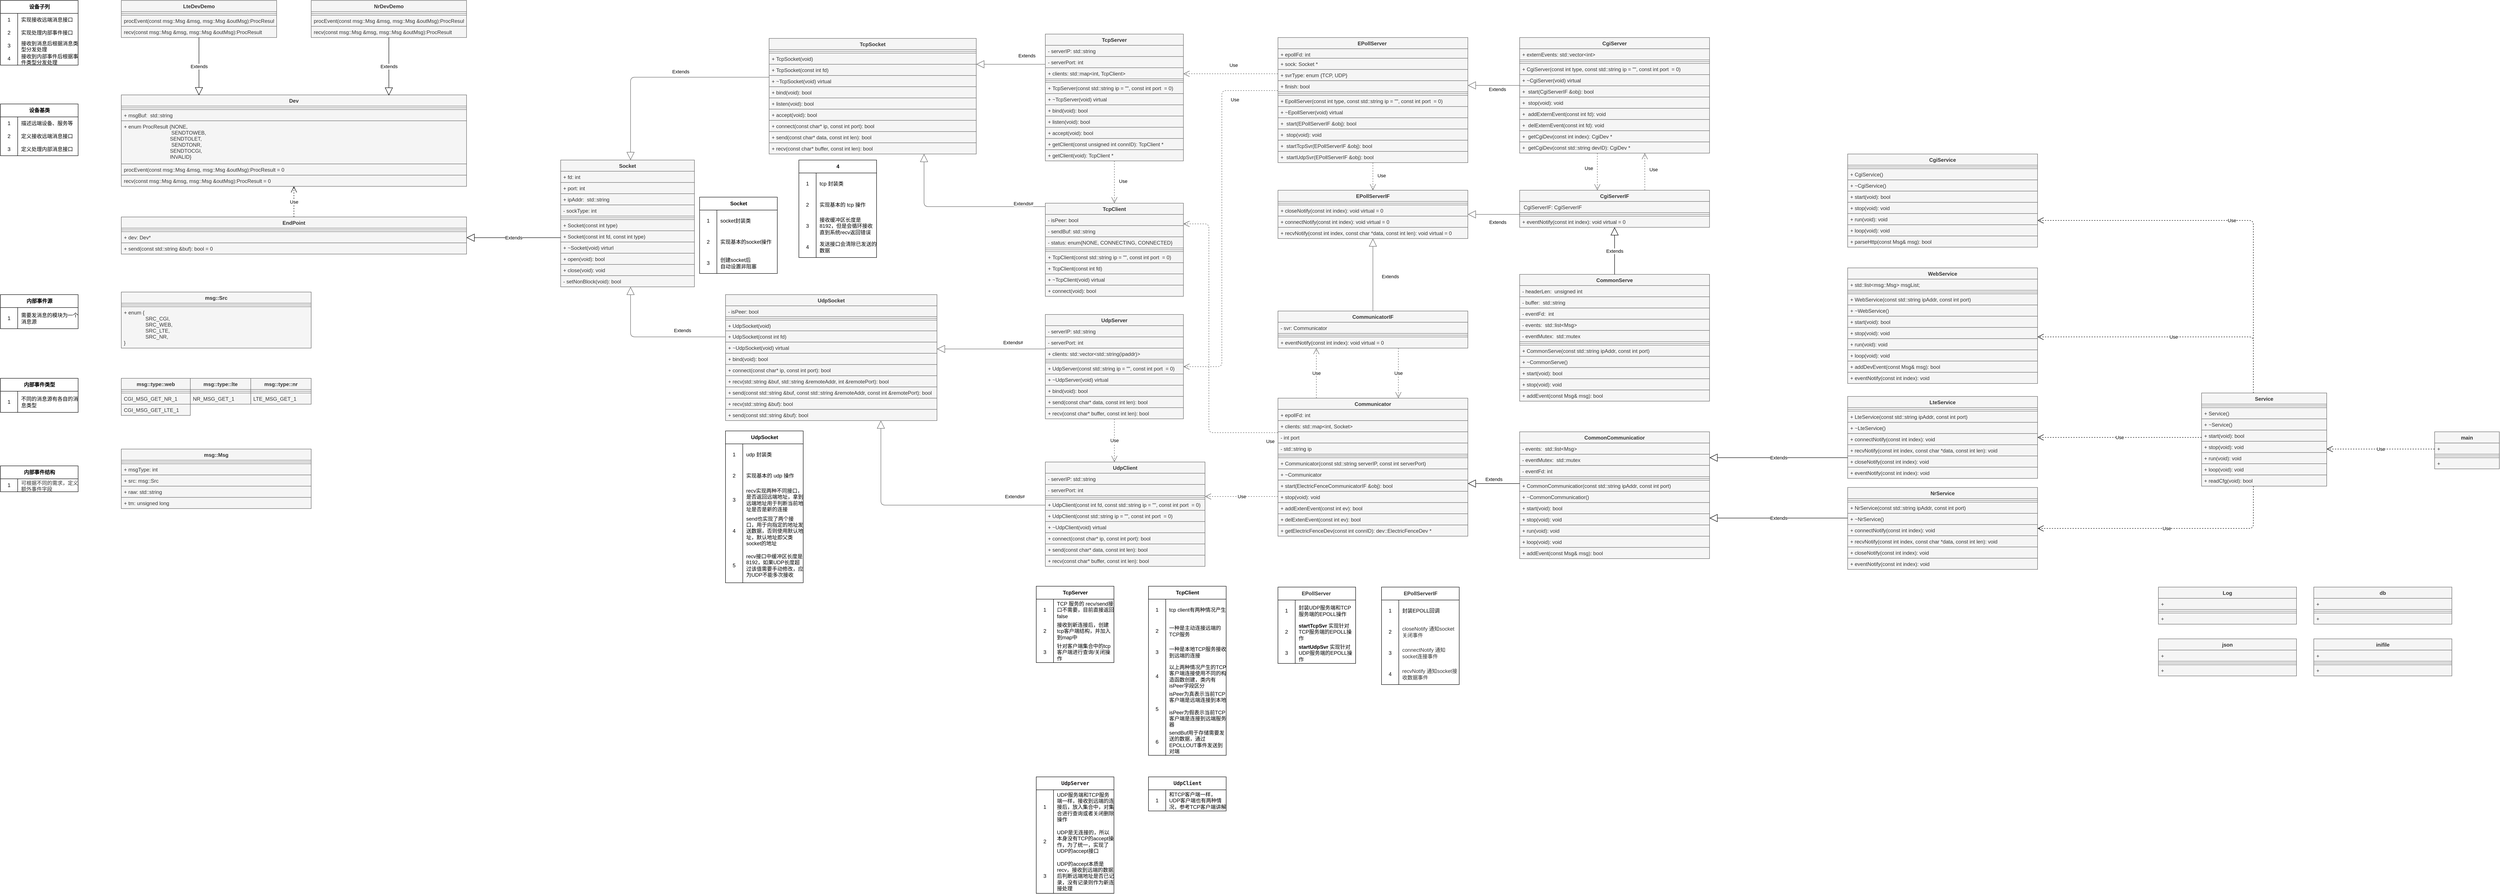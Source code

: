 <mxfile pages="2">
    <diagram id="CaLQMcqELtkLmFKi7LH4" name="Class">
        <mxGraphModel dx="5521" dy="745" grid="1" gridSize="10" guides="1" tooltips="1" connect="1" arrows="1" fold="1" page="1" pageScale="1" pageWidth="827" pageHeight="1169" background="#FFFFFF" math="0" shadow="0">
            <root>
                <mxCell id="7oyMfcrtrYP2oRAm5wUV-0"/>
                <mxCell id="7oyMfcrtrYP2oRAm5wUV-1" parent="7oyMfcrtrYP2oRAm5wUV-0"/>
                <mxCell id="49" value="Dev" style="swimlane;fontStyle=1;align=center;verticalAlign=top;childLayout=stackLayout;horizontal=1;startSize=26;horizontalStack=0;resizeParent=1;resizeParentMax=0;resizeLast=0;collapsible=1;marginBottom=0;fillColor=#f5f5f5;fontColor=#333333;strokeColor=#666666;" parent="7oyMfcrtrYP2oRAm5wUV-1" vertex="1">
                    <mxGeometry x="-3240" y="259" width="800" height="212" as="geometry">
                        <mxRectangle x="-3150" y="130" width="60" height="30" as="alternateBounds"/>
                    </mxGeometry>
                </mxCell>
                <mxCell id="53" value="" style="line;strokeWidth=1;align=left;verticalAlign=middle;spacingTop=-1;spacingLeft=3;spacingRight=3;rotatable=0;labelPosition=right;points=[];portConstraint=eastwest;fillColor=#f5f5f5;fontColor=#333333;strokeColor=#666666;" parent="49" vertex="1">
                    <mxGeometry y="26" width="800" height="8" as="geometry"/>
                </mxCell>
                <mxCell id="379" value="+ msgBuf:  std::string" style="text;align=left;verticalAlign=top;spacingLeft=4;spacingRight=4;overflow=hidden;rotatable=0;points=[[0,0.5],[1,0.5]];portConstraint=eastwest;fillColor=#f5f5f5;fontColor=#333333;strokeColor=#666666;" parent="49" vertex="1">
                    <mxGeometry y="34" width="800" height="26" as="geometry"/>
                </mxCell>
                <mxCell id="378" value="+ enum ProcResult {NONE,&#10;                                 SENDTOWEB,&#10;                                SENDTOLET,&#10;                                 SENDTONR,&#10;                                SENDTOCGI, &#10;                                INVALID}" style="text;align=left;verticalAlign=top;spacingLeft=4;spacingRight=4;overflow=hidden;rotatable=0;points=[[0,0.5],[1,0.5]];portConstraint=eastwest;fillColor=#f5f5f5;fontColor=#333333;strokeColor=#666666;" parent="49" vertex="1">
                    <mxGeometry y="60" width="800" height="100" as="geometry"/>
                </mxCell>
                <mxCell id="54" value="procEvent(const msg::Msg &amp;msg, msg::Msg &amp;outMsg):ProcResult = 0" style="text;align=left;verticalAlign=top;spacingLeft=4;spacingRight=4;overflow=hidden;rotatable=0;points=[[0,0.5],[1,0.5]];portConstraint=eastwest;fillColor=#f5f5f5;fontColor=#333333;strokeColor=#666666;" parent="49" vertex="1">
                    <mxGeometry y="160" width="800" height="26" as="geometry"/>
                </mxCell>
                <mxCell id="55" value="recv(const msg::Msg &amp;msg, msg::Msg &amp;outMsg):ProcResult = 0" style="text;align=left;verticalAlign=top;spacingLeft=4;spacingRight=4;overflow=hidden;rotatable=0;points=[[0,0.5],[1,0.5]];portConstraint=eastwest;fillColor=#f5f5f5;fontColor=#333333;strokeColor=#666666;" parent="49" vertex="1">
                    <mxGeometry y="186" width="800" height="26" as="geometry"/>
                </mxCell>
                <mxCell id="57" value="LteDevDemo" style="swimlane;fontStyle=1;align=center;verticalAlign=top;childLayout=stackLayout;horizontal=1;startSize=26;horizontalStack=0;resizeParent=1;resizeParentMax=0;resizeLast=0;collapsible=1;marginBottom=0;fillColor=#f5f5f5;fontColor=#333333;strokeColor=#666666;" parent="7oyMfcrtrYP2oRAm5wUV-1" vertex="1">
                    <mxGeometry x="-3240" y="40" width="360" height="86" as="geometry"/>
                </mxCell>
                <mxCell id="58" value="" style="line;strokeWidth=1;align=left;verticalAlign=middle;spacingTop=-1;spacingLeft=3;spacingRight=3;rotatable=0;labelPosition=right;points=[];portConstraint=eastwest;fillColor=#f5f5f5;fontColor=#333333;strokeColor=#666666;" parent="57" vertex="1">
                    <mxGeometry y="26" width="360" height="8" as="geometry"/>
                </mxCell>
                <mxCell id="59" value="procEvent(const msg::Msg &amp;msg, msg::Msg &amp;outMsg):ProcResult " style="text;align=left;verticalAlign=top;spacingLeft=4;spacingRight=4;overflow=hidden;rotatable=0;points=[[0,0.5],[1,0.5]];portConstraint=eastwest;fillColor=#f5f5f5;fontColor=#333333;strokeColor=#666666;" parent="57" vertex="1">
                    <mxGeometry y="34" width="360" height="26" as="geometry"/>
                </mxCell>
                <mxCell id="60" value="recv(const msg::Msg &amp;msg, msg::Msg &amp;outMsg):ProcResult &#10;" style="text;align=left;verticalAlign=top;spacingLeft=4;spacingRight=4;overflow=hidden;rotatable=0;points=[[0,0.5],[1,0.5]];portConstraint=eastwest;fillColor=#f5f5f5;fontColor=#333333;strokeColor=#666666;" parent="57" vertex="1">
                    <mxGeometry y="60" width="360" height="26" as="geometry"/>
                </mxCell>
                <mxCell id="61" value="NrDevDemo" style="swimlane;fontStyle=1;align=center;verticalAlign=top;childLayout=stackLayout;horizontal=1;startSize=26;horizontalStack=0;resizeParent=1;resizeParentMax=0;resizeLast=0;collapsible=1;marginBottom=0;fillColor=#f5f5f5;fontColor=#333333;strokeColor=#666666;" parent="7oyMfcrtrYP2oRAm5wUV-1" vertex="1">
                    <mxGeometry x="-2800" y="40" width="360" height="86" as="geometry"/>
                </mxCell>
                <mxCell id="62" value="" style="line;strokeWidth=1;align=left;verticalAlign=middle;spacingTop=-1;spacingLeft=3;spacingRight=3;rotatable=0;labelPosition=right;points=[];portConstraint=eastwest;fillColor=#f5f5f5;fontColor=#333333;strokeColor=#666666;" parent="61" vertex="1">
                    <mxGeometry y="26" width="360" height="8" as="geometry"/>
                </mxCell>
                <mxCell id="63" value="procEvent(const msg::Msg &amp;msg, msg::Msg &amp;outMsg):ProcResult " style="text;align=left;verticalAlign=top;spacingLeft=4;spacingRight=4;overflow=hidden;rotatable=0;points=[[0,0.5],[1,0.5]];portConstraint=eastwest;fillColor=#f5f5f5;fontColor=#333333;strokeColor=#666666;" parent="61" vertex="1">
                    <mxGeometry y="34" width="360" height="26" as="geometry"/>
                </mxCell>
                <mxCell id="64" value="recv(const msg::Msg &amp;msg, msg::Msg &amp;outMsg):ProcResult &#10;" style="text;align=left;verticalAlign=top;spacingLeft=4;spacingRight=4;overflow=hidden;rotatable=0;points=[[0,0.5],[1,0.5]];portConstraint=eastwest;fillColor=#f5f5f5;fontColor=#333333;strokeColor=#666666;" parent="61" vertex="1">
                    <mxGeometry y="60" width="360" height="26" as="geometry"/>
                </mxCell>
                <mxCell id="65" value="Extends" style="endArrow=block;endSize=16;endFill=0;html=1;" parent="7oyMfcrtrYP2oRAm5wUV-1" source="57" edge="1">
                    <mxGeometry width="160" relative="1" as="geometry">
                        <mxPoint x="-2900" y="420" as="sourcePoint"/>
                        <mxPoint x="-3060" y="260" as="targetPoint"/>
                    </mxGeometry>
                </mxCell>
                <mxCell id="66" value="Extends" style="endArrow=block;endSize=16;endFill=0;html=1;entryX=0.775;entryY=0.007;entryDx=0;entryDy=0;entryPerimeter=0;" parent="7oyMfcrtrYP2oRAm5wUV-1" source="61" target="49" edge="1">
                    <mxGeometry width="160" relative="1" as="geometry">
                        <mxPoint x="-2599.999" y="338" as="sourcePoint"/>
                        <mxPoint x="-2599.87" y="260.002" as="targetPoint"/>
                    </mxGeometry>
                </mxCell>
                <mxCell id="67" value="EndPoint" style="swimlane;fontStyle=1;align=center;verticalAlign=top;childLayout=stackLayout;horizontal=1;startSize=26;horizontalStack=0;resizeParent=1;resizeParentMax=0;resizeLast=0;collapsible=1;marginBottom=0;fillColor=#f5f5f5;fontColor=#333333;strokeColor=#666666;" parent="7oyMfcrtrYP2oRAm5wUV-1" vertex="1">
                    <mxGeometry x="-3240" y="542" width="800" height="86" as="geometry"/>
                </mxCell>
                <mxCell id="69" value="" style="line;strokeWidth=1;align=left;verticalAlign=middle;spacingTop=-1;spacingLeft=3;spacingRight=3;rotatable=0;labelPosition=right;points=[];portConstraint=eastwest;fillColor=#f5f5f5;fontColor=#333333;strokeColor=#666666;" parent="67" vertex="1">
                    <mxGeometry y="26" width="800" height="8" as="geometry"/>
                </mxCell>
                <mxCell id="377" value="+ dev: Dev*" style="text;align=left;verticalAlign=top;spacingLeft=4;spacingRight=4;overflow=hidden;rotatable=0;points=[[0,0.5],[1,0.5]];portConstraint=eastwest;fillColor=#f5f5f5;fontColor=#333333;strokeColor=#666666;" parent="67" vertex="1">
                    <mxGeometry y="34" width="800" height="26" as="geometry"/>
                </mxCell>
                <mxCell id="70" value="+ send(const std::string &amp;buf): bool = 0" style="text;align=left;verticalAlign=top;spacingLeft=4;spacingRight=4;overflow=hidden;rotatable=0;points=[[0,0.5],[1,0.5]];portConstraint=eastwest;fillColor=#f5f5f5;fontColor=#333333;strokeColor=#666666;" parent="67" vertex="1">
                    <mxGeometry y="60" width="800" height="26" as="geometry"/>
                </mxCell>
                <mxCell id="72" value="Use" style="endArrow=open;endSize=12;dashed=1;html=1;" parent="7oyMfcrtrYP2oRAm5wUV-1" source="67" target="49" edge="1">
                    <mxGeometry width="160" relative="1" as="geometry">
                        <mxPoint x="-2880" y="379" as="sourcePoint"/>
                        <mxPoint x="-2720" y="379" as="targetPoint"/>
                    </mxGeometry>
                </mxCell>
                <mxCell id="73" value="msg::Msg" style="swimlane;fontStyle=1;align=center;verticalAlign=top;childLayout=stackLayout;horizontal=1;startSize=26;horizontalStack=0;resizeParent=1;resizeParentMax=0;resizeLast=0;collapsible=1;marginBottom=0;fillColor=#f5f5f5;fontColor=#333333;strokeColor=#666666;" parent="7oyMfcrtrYP2oRAm5wUV-1" vertex="1">
                    <mxGeometry x="-3240" y="1080" width="440" height="138" as="geometry"/>
                </mxCell>
                <mxCell id="74" value="" style="line;strokeWidth=1;align=left;verticalAlign=middle;spacingTop=-1;spacingLeft=3;spacingRight=3;rotatable=0;labelPosition=right;points=[];portConstraint=eastwest;fillColor=#f5f5f5;fontColor=#333333;strokeColor=#666666;" parent="73" vertex="1">
                    <mxGeometry y="26" width="440" height="8" as="geometry"/>
                </mxCell>
                <mxCell id="75" value="+ msgType: int" style="text;align=left;verticalAlign=top;spacingLeft=4;spacingRight=4;overflow=hidden;rotatable=0;points=[[0,0.5],[1,0.5]];portConstraint=eastwest;fillColor=#f5f5f5;fontColor=#333333;strokeColor=#666666;" parent="73" vertex="1">
                    <mxGeometry y="34" width="440" height="26" as="geometry"/>
                </mxCell>
                <mxCell id="76" value="+ src: msg::Src" style="text;align=left;verticalAlign=top;spacingLeft=4;spacingRight=4;overflow=hidden;rotatable=0;points=[[0,0.5],[1,0.5]];portConstraint=eastwest;fillColor=#f5f5f5;fontColor=#333333;strokeColor=#666666;" parent="73" vertex="1">
                    <mxGeometry y="60" width="440" height="26" as="geometry"/>
                </mxCell>
                <mxCell id="383" value="+ raw: std::string" style="text;align=left;verticalAlign=top;spacingLeft=4;spacingRight=4;overflow=hidden;rotatable=0;points=[[0,0.5],[1,0.5]];portConstraint=eastwest;fillColor=#f5f5f5;fontColor=#333333;strokeColor=#666666;" parent="73" vertex="1">
                    <mxGeometry y="86" width="440" height="26" as="geometry"/>
                </mxCell>
                <mxCell id="384" value="+ tm: unsigned long" style="text;align=left;verticalAlign=top;spacingLeft=4;spacingRight=4;overflow=hidden;rotatable=0;points=[[0,0.5],[1,0.5]];portConstraint=eastwest;fillColor=#f5f5f5;fontColor=#333333;strokeColor=#666666;" parent="73" vertex="1">
                    <mxGeometry y="112" width="440" height="26" as="geometry"/>
                </mxCell>
                <mxCell id="77" value="msg::type::web" style="swimlane;fontStyle=1;align=center;verticalAlign=top;childLayout=stackLayout;horizontal=1;startSize=26;horizontalStack=0;resizeParent=1;resizeParentMax=0;resizeLast=0;collapsible=1;marginBottom=0;fillColor=#f5f5f5;fontColor=#333333;strokeColor=#666666;" parent="7oyMfcrtrYP2oRAm5wUV-1" vertex="1">
                    <mxGeometry x="-3240" y="916" width="160" height="86" as="geometry"/>
                </mxCell>
                <mxCell id="78" value="" style="line;strokeWidth=1;align=left;verticalAlign=middle;spacingTop=-1;spacingLeft=3;spacingRight=3;rotatable=0;labelPosition=right;points=[];portConstraint=eastwest;fillColor=#f5f5f5;fontColor=#333333;strokeColor=#666666;" parent="77" vertex="1">
                    <mxGeometry y="26" width="160" height="8" as="geometry"/>
                </mxCell>
                <mxCell id="381" value="CGI_MSG_GET_NR_1" style="text;align=left;verticalAlign=top;spacingLeft=4;spacingRight=4;overflow=hidden;rotatable=0;points=[[0,0.5],[1,0.5]];portConstraint=eastwest;fillColor=#f5f5f5;fontColor=#333333;strokeColor=#666666;" parent="77" vertex="1">
                    <mxGeometry y="34" width="160" height="26" as="geometry"/>
                </mxCell>
                <mxCell id="79" value="CGI_MSG_GET_LTE_1" style="text;align=left;verticalAlign=top;spacingLeft=4;spacingRight=4;overflow=hidden;rotatable=0;points=[[0,0.5],[1,0.5]];portConstraint=eastwest;fillColor=#f5f5f5;fontColor=#333333;strokeColor=#666666;" parent="77" vertex="1">
                    <mxGeometry y="60" width="160" height="26" as="geometry"/>
                </mxCell>
                <mxCell id="80" value="msg::type::lte" style="swimlane;fontStyle=1;align=center;verticalAlign=top;childLayout=stackLayout;horizontal=1;startSize=26;horizontalStack=0;resizeParent=1;resizeParentMax=0;resizeLast=0;collapsible=1;marginBottom=0;fillColor=#f5f5f5;fontColor=#333333;strokeColor=#666666;" parent="7oyMfcrtrYP2oRAm5wUV-1" vertex="1">
                    <mxGeometry x="-3080" y="916" width="140" height="60" as="geometry"/>
                </mxCell>
                <mxCell id="81" value="" style="line;strokeWidth=1;align=left;verticalAlign=middle;spacingTop=-1;spacingLeft=3;spacingRight=3;rotatable=0;labelPosition=right;points=[];portConstraint=eastwest;fillColor=#f5f5f5;fontColor=#333333;strokeColor=#666666;" parent="80" vertex="1">
                    <mxGeometry y="26" width="140" height="8" as="geometry"/>
                </mxCell>
                <mxCell id="82" value="NR_MSG_GET_1" style="text;align=left;verticalAlign=top;spacingLeft=4;spacingRight=4;overflow=hidden;rotatable=0;points=[[0,0.5],[1,0.5]];portConstraint=eastwest;fillColor=#f5f5f5;fontColor=#333333;strokeColor=#666666;" parent="80" vertex="1">
                    <mxGeometry y="34" width="140" height="26" as="geometry"/>
                </mxCell>
                <mxCell id="83" value="msg::Src" style="swimlane;fontStyle=1;align=center;verticalAlign=top;childLayout=stackLayout;horizontal=1;startSize=26;horizontalStack=0;resizeParent=1;resizeParentMax=0;resizeLast=0;collapsible=1;marginBottom=0;fillColor=#f5f5f5;fontColor=#333333;strokeColor=#666666;" parent="7oyMfcrtrYP2oRAm5wUV-1" vertex="1">
                    <mxGeometry x="-3240" y="716" width="440" height="130" as="geometry"/>
                </mxCell>
                <mxCell id="85" value="" style="line;strokeWidth=1;align=left;verticalAlign=middle;spacingTop=-1;spacingLeft=3;spacingRight=3;rotatable=0;labelPosition=right;points=[];portConstraint=eastwest;fillColor=#f5f5f5;fontColor=#333333;strokeColor=#666666;" parent="83" vertex="1">
                    <mxGeometry y="26" width="440" height="8" as="geometry"/>
                </mxCell>
                <mxCell id="84" value="+ enum {&#10;               SRC_CGI, &#10;               SRC_WEB,&#10;               SRC_LTE,&#10;               SRC_NR,&#10;}" style="text;align=left;verticalAlign=top;spacingLeft=4;spacingRight=4;overflow=hidden;rotatable=0;points=[[0,0.5],[1,0.5]];portConstraint=eastwest;fillColor=#f5f5f5;fontColor=#333333;strokeColor=#666666;" parent="83" vertex="1">
                    <mxGeometry y="34" width="440" height="96" as="geometry"/>
                </mxCell>
                <mxCell id="91" value="msg::type::nr" style="swimlane;fontStyle=1;align=center;verticalAlign=top;childLayout=stackLayout;horizontal=1;startSize=26;horizontalStack=0;resizeParent=1;resizeParentMax=0;resizeLast=0;collapsible=1;marginBottom=0;fillColor=#f5f5f5;fontColor=#333333;strokeColor=#666666;" parent="7oyMfcrtrYP2oRAm5wUV-1" vertex="1">
                    <mxGeometry x="-2940" y="916" width="140" height="60" as="geometry"/>
                </mxCell>
                <mxCell id="92" value="" style="line;strokeWidth=1;align=left;verticalAlign=middle;spacingTop=-1;spacingLeft=3;spacingRight=3;rotatable=0;labelPosition=right;points=[];portConstraint=eastwest;fillColor=#f5f5f5;fontColor=#333333;strokeColor=#666666;" parent="91" vertex="1">
                    <mxGeometry y="26" width="140" height="8" as="geometry"/>
                </mxCell>
                <mxCell id="93" value="LTE_MSG_GET_1" style="text;align=left;verticalAlign=top;spacingLeft=4;spacingRight=4;overflow=hidden;rotatable=0;points=[[0,0.5],[1,0.5]];portConstraint=eastwest;fillColor=#f5f5f5;fontColor=#333333;strokeColor=#666666;" parent="91" vertex="1">
                    <mxGeometry y="34" width="140" height="26" as="geometry"/>
                </mxCell>
                <mxCell id="94" value="Extends" style="endArrow=block;endSize=16;endFill=0;html=1;edgeStyle=orthogonalEdgeStyle;fillColor=#f5f5f5;strokeColor=#666666;" parent="7oyMfcrtrYP2oRAm5wUV-1" source="149" target="198" edge="1">
                    <mxGeometry x="-0.2" y="-13" width="160" relative="1" as="geometry">
                        <mxPoint x="-1541" y="294" as="sourcePoint"/>
                        <mxPoint x="-1649" y="294" as="targetPoint"/>
                        <mxPoint as="offset"/>
                        <Array as="points">
                            <mxPoint x="-2060" y="218"/>
                        </Array>
                    </mxGeometry>
                </mxCell>
                <mxCell id="95" value="Use" style="endArrow=open;endSize=12;dashed=1;html=1;edgeStyle=orthogonalEdgeStyle;fillColor=#f5f5f5;strokeColor=#666666;" parent="7oyMfcrtrYP2oRAm5wUV-1" source="210" target="132" edge="1">
                    <mxGeometry x="-0.05" y="20" width="160" relative="1" as="geometry">
                        <mxPoint x="-911.88" y="395.002" as="sourcePoint"/>
                        <mxPoint x="-709" y="405" as="targetPoint"/>
                        <Array as="points">
                            <mxPoint x="-929" y="385"/>
                            <mxPoint x="-929" y="385"/>
                        </Array>
                        <mxPoint as="offset"/>
                    </mxGeometry>
                </mxCell>
                <mxCell id="96" value="Extends" style="endArrow=block;endSize=16;endFill=0;html=1;edgeStyle=orthogonalEdgeStyle;fillColor=#f5f5f5;strokeColor=#666666;" parent="7oyMfcrtrYP2oRAm5wUV-1" source="141" target="198" edge="1">
                    <mxGeometry x="-0.406" y="-15" width="160" relative="1" as="geometry">
                        <mxPoint x="-1549" y="630" as="sourcePoint"/>
                        <mxPoint x="-1861.04" y="339.004" as="targetPoint"/>
                        <Array as="points">
                            <mxPoint x="-2060" y="820"/>
                        </Array>
                        <mxPoint as="offset"/>
                    </mxGeometry>
                </mxCell>
                <mxCell id="97" value="Extends" style="endArrow=block;endSize=16;endFill=0;html=1;edgeStyle=orthogonalEdgeStyle;fillColor=#f5f5f5;strokeColor=#666666;" parent="7oyMfcrtrYP2oRAm5wUV-1" source="210" target="149" edge="1">
                    <mxGeometry x="-0.333" y="-22" width="160" relative="1" as="geometry">
                        <mxPoint x="-1071" y="304" as="sourcePoint"/>
                        <mxPoint x="-1219" y="304" as="targetPoint"/>
                        <mxPoint x="10" y="2" as="offset"/>
                        <Array as="points">
                            <mxPoint x="-1149" y="188"/>
                            <mxPoint x="-1149" y="188"/>
                        </Array>
                    </mxGeometry>
                </mxCell>
                <mxCell id="98" value="Extends#" style="endArrow=block;endSize=16;endFill=0;html=1;edgeStyle=orthogonalEdgeStyle;fillColor=#f5f5f5;strokeColor=#666666;" parent="7oyMfcrtrYP2oRAm5wUV-1" source="132" target="149" edge="1">
                    <mxGeometry x="0.432" y="-230" width="160" relative="1" as="geometry">
                        <mxPoint x="-1070" y="468" as="sourcePoint"/>
                        <mxPoint x="-1219" y="468" as="targetPoint"/>
                        <mxPoint as="offset"/>
                        <Array as="points">
                            <mxPoint x="-1380" y="518"/>
                        </Array>
                    </mxGeometry>
                </mxCell>
                <mxCell id="99" value="Extends#" style="endArrow=block;endSize=16;endFill=0;html=1;edgeStyle=orthogonalEdgeStyle;fillColor=#f5f5f5;strokeColor=#666666;" parent="7oyMfcrtrYP2oRAm5wUV-1" source="167" target="141" edge="1">
                    <mxGeometry x="-0.4" y="-15" width="160" relative="1" as="geometry">
                        <mxPoint x="-1072" y="716" as="sourcePoint"/>
                        <mxPoint x="-879" y="505" as="targetPoint"/>
                        <mxPoint as="offset"/>
                        <Array as="points">
                            <mxPoint x="-1199" y="848"/>
                            <mxPoint x="-1199" y="848"/>
                        </Array>
                    </mxGeometry>
                </mxCell>
                <mxCell id="100" value="Extends#" style="endArrow=block;endSize=16;endFill=0;html=1;edgeStyle=orthogonalEdgeStyle;fillColor=#f5f5f5;strokeColor=#666666;" parent="7oyMfcrtrYP2oRAm5wUV-1" source="367" target="141" edge="1">
                    <mxGeometry x="-0.753" y="-20" width="160" relative="1" as="geometry">
                        <mxPoint x="-1099" y="1128" as="sourcePoint"/>
                        <mxPoint x="-1219" y="895.005" as="targetPoint"/>
                        <Array as="points">
                            <mxPoint x="-1480" y="1210"/>
                        </Array>
                        <mxPoint as="offset"/>
                    </mxGeometry>
                </mxCell>
                <mxCell id="101" value="Use" style="endArrow=open;endSize=12;dashed=1;html=1;edgeStyle=orthogonalEdgeStyle;fillColor=#f5f5f5;strokeColor=#666666;" parent="7oyMfcrtrYP2oRAm5wUV-1" source="187" target="221" edge="1">
                    <mxGeometry x="0.033" y="-22" width="160" relative="1" as="geometry">
                        <mxPoint x="220" y="336" as="sourcePoint"/>
                        <mxPoint x="270" y="476" as="targetPoint"/>
                        <Array as="points">
                            <mxPoint x="180" y="456"/>
                            <mxPoint x="180" y="456"/>
                        </Array>
                        <mxPoint x="2" y="-10" as="offset"/>
                    </mxGeometry>
                </mxCell>
                <mxCell id="102" value="Use" style="endArrow=open;endSize=12;dashed=1;html=1;edgeStyle=orthogonalEdgeStyle;fillColor=#f5f5f5;strokeColor=#666666;" parent="7oyMfcrtrYP2oRAm5wUV-1" source="177" target="210" edge="1">
                    <mxGeometry x="-0.053" y="-20" width="160" relative="1" as="geometry">
                        <mxPoint x="-565" y="548" as="sourcePoint"/>
                        <mxPoint x="-861" y="376" as="targetPoint"/>
                        <Array as="points">
                            <mxPoint x="-689" y="210"/>
                            <mxPoint x="-689" y="210"/>
                        </Array>
                        <mxPoint as="offset"/>
                    </mxGeometry>
                </mxCell>
                <mxCell id="103" value="Extends" style="endArrow=block;endSize=16;endFill=0;html=1;edgeStyle=elbowEdgeStyle;fillColor=#f5f5f5;strokeColor=#666666;" parent="7oyMfcrtrYP2oRAm5wUV-1" source="187" target="177" edge="1">
                    <mxGeometry x="-0.13" y="9" width="160" relative="1" as="geometry">
                        <mxPoint x="-440" y="466" as="sourcePoint"/>
                        <mxPoint x="-280" y="466" as="targetPoint"/>
                        <mxPoint as="offset"/>
                        <Array as="points">
                            <mxPoint x="-20" y="237"/>
                        </Array>
                    </mxGeometry>
                </mxCell>
                <mxCell id="104" value="Extends" style="endArrow=block;endSize=16;endFill=0;html=1;edgeStyle=orthogonalEdgeStyle;fillColor=#f5f5f5;strokeColor=#666666;" parent="7oyMfcrtrYP2oRAm5wUV-1" source="221" target="127" edge="1">
                    <mxGeometry x="-0.138" y="18" width="160" relative="1" as="geometry">
                        <mxPoint x="100" y="746" as="sourcePoint"/>
                        <mxPoint x="-110" y="596" as="targetPoint"/>
                        <Array as="points">
                            <mxPoint x="-20" y="536"/>
                            <mxPoint x="-20" y="536"/>
                        </Array>
                        <mxPoint as="offset"/>
                    </mxGeometry>
                </mxCell>
                <mxCell id="105" value="Use" style="endArrow=open;endSize=12;dashed=1;html=1;edgeStyle=orthogonalEdgeStyle;fillColor=#f5f5f5;strokeColor=#666666;" parent="7oyMfcrtrYP2oRAm5wUV-1" source="177" target="127" edge="1">
                    <mxGeometry x="-0.069" y="20" width="160" relative="1" as="geometry">
                        <mxPoint x="-60" y="296" as="sourcePoint"/>
                        <mxPoint x="-330" y="514" as="targetPoint"/>
                        <Array as="points"/>
                        <mxPoint as="offset"/>
                    </mxGeometry>
                </mxCell>
                <mxCell id="106" value="Use" style="endArrow=open;endSize=12;dashed=1;html=1;edgeStyle=orthogonalEdgeStyle;fillColor=#f5f5f5;strokeColor=#666666;" parent="7oyMfcrtrYP2oRAm5wUV-1" source="221" target="187" edge="1">
                    <mxGeometry x="0.133" y="-20" width="160" relative="1" as="geometry">
                        <mxPoint x="300" y="514" as="sourcePoint"/>
                        <mxPoint x="300" y="332" as="targetPoint"/>
                        <Array as="points">
                            <mxPoint x="290" y="446"/>
                            <mxPoint x="290" y="446"/>
                        </Array>
                        <mxPoint as="offset"/>
                    </mxGeometry>
                </mxCell>
                <mxCell id="107" value="Use" style="endArrow=open;endSize=12;dashed=1;html=1;edgeStyle=orthogonalEdgeStyle;fillColor=#f5f5f5;strokeColor=#666666;" parent="7oyMfcrtrYP2oRAm5wUV-1" source="167" target="367" edge="1">
                    <mxGeometry width="160" relative="1" as="geometry">
                        <mxPoint x="-1129" y="818" as="sourcePoint"/>
                        <mxPoint x="-939" y="1092" as="targetPoint"/>
                        <Array as="points">
                            <mxPoint x="-939" y="1080"/>
                            <mxPoint x="-939" y="1080"/>
                        </Array>
                    </mxGeometry>
                </mxCell>
                <mxCell id="108" value="Extends" style="endArrow=block;endSize=16;endFill=0;html=1;edgeStyle=orthogonalEdgeStyle;fillColor=#f5f5f5;strokeColor=#666666;" parent="7oyMfcrtrYP2oRAm5wUV-1" source="110" target="127" edge="1">
                    <mxGeometry x="-0.048" y="-40" width="160" relative="1" as="geometry">
                        <mxPoint x="-120" y="738" as="sourcePoint"/>
                        <mxPoint x="40" y="738" as="targetPoint"/>
                        <Array as="points">
                            <mxPoint x="-340" y="700"/>
                            <mxPoint x="-340" y="700"/>
                        </Array>
                        <mxPoint as="offset"/>
                    </mxGeometry>
                </mxCell>
                <mxCell id="109" value="Use" style="endArrow=open;endSize=12;dashed=1;html=1;edgeStyle=orthogonalEdgeStyle;fillColor=#f5f5f5;strokeColor=#666666;" parent="7oyMfcrtrYP2oRAm5wUV-1" source="114" target="132" edge="1">
                    <mxGeometry x="-0.947" y="20" width="160" relative="1" as="geometry">
                        <mxPoint x="-260" y="738" as="sourcePoint"/>
                        <mxPoint x="-420" y="738" as="targetPoint"/>
                        <Array as="points">
                            <mxPoint x="-720" y="1042"/>
                            <mxPoint x="-720" y="558"/>
                        </Array>
                        <mxPoint as="offset"/>
                    </mxGeometry>
                </mxCell>
                <mxCell id="110" value="CommunicatorIF" style="swimlane;fontStyle=1;align=center;verticalAlign=top;childLayout=stackLayout;horizontal=1;startSize=26;horizontalStack=0;resizeParent=1;resizeParentMax=0;resizeLast=0;collapsible=1;marginBottom=0;fillColor=#f5f5f5;fontColor=#333333;strokeColor=#666666;" parent="7oyMfcrtrYP2oRAm5wUV-1" vertex="1">
                    <mxGeometry x="-560" y="760" width="440" height="86" as="geometry"/>
                </mxCell>
                <mxCell id="111" value="- svr: Communicator" style="text;align=left;verticalAlign=top;spacingLeft=4;spacingRight=4;overflow=hidden;rotatable=0;points=[[0,0.5],[1,0.5]];portConstraint=eastwest;fillColor=#f5f5f5;fontColor=#333333;strokeColor=#666666;" parent="110" vertex="1">
                    <mxGeometry y="26" width="440" height="26" as="geometry"/>
                </mxCell>
                <mxCell id="112" value="" style="line;strokeWidth=1;align=left;verticalAlign=middle;spacingTop=-1;spacingLeft=3;spacingRight=3;rotatable=0;labelPosition=right;points=[];portConstraint=eastwest;fillColor=#f5f5f5;fontColor=#333333;strokeColor=#666666;" parent="110" vertex="1">
                    <mxGeometry y="52" width="440" height="8" as="geometry"/>
                </mxCell>
                <mxCell id="113" value="+ eventNotify(const int index): void virtual = 0" style="text;align=left;verticalAlign=top;spacingLeft=4;spacingRight=4;overflow=hidden;rotatable=0;points=[[0,0.5],[1,0.5]];portConstraint=eastwest;fillColor=#f5f5f5;fontColor=#333333;strokeColor=#666666;" parent="110" vertex="1">
                    <mxGeometry y="60" width="440" height="26" as="geometry"/>
                </mxCell>
                <mxCell id="114" value="Communicator" style="swimlane;fontStyle=1;align=center;verticalAlign=top;childLayout=stackLayout;horizontal=1;startSize=26;horizontalStack=0;resizeParent=1;resizeParentMax=0;resizeLast=0;collapsible=1;marginBottom=0;fillColor=#f5f5f5;fontColor=#333333;strokeColor=#666666;" parent="7oyMfcrtrYP2oRAm5wUV-1" vertex="1">
                    <mxGeometry x="-560" y="962" width="440" height="320" as="geometry"/>
                </mxCell>
                <mxCell id="115" value="+ epollFd: int" style="text;align=left;verticalAlign=top;spacingLeft=4;spacingRight=4;overflow=hidden;rotatable=0;points=[[0,0.5],[1,0.5]];portConstraint=eastwest;fillColor=#f5f5f5;fontColor=#333333;strokeColor=#666666;" parent="114" vertex="1">
                    <mxGeometry y="26" width="440" height="26" as="geometry"/>
                </mxCell>
                <mxCell id="116" value="+ clients: std::map&lt;int, Socket&gt;" style="text;align=left;verticalAlign=top;spacingLeft=4;spacingRight=4;overflow=hidden;rotatable=0;points=[[0,0.5],[1,0.5]];portConstraint=eastwest;fillColor=#f5f5f5;fontColor=#333333;strokeColor=#666666;" parent="114" vertex="1">
                    <mxGeometry y="52" width="440" height="26" as="geometry"/>
                </mxCell>
                <mxCell id="117" value="- int port" style="text;align=left;verticalAlign=top;spacingLeft=4;spacingRight=4;overflow=hidden;rotatable=0;points=[[0,0.5],[1,0.5]];portConstraint=eastwest;fillColor=#f5f5f5;fontColor=#333333;strokeColor=#666666;" parent="114" vertex="1">
                    <mxGeometry y="78" width="440" height="26" as="geometry"/>
                </mxCell>
                <mxCell id="118" value="- std::string ip" style="text;align=left;verticalAlign=top;spacingLeft=4;spacingRight=4;overflow=hidden;rotatable=0;points=[[0,0.5],[1,0.5]];portConstraint=eastwest;fillColor=#f5f5f5;fontColor=#333333;strokeColor=#666666;" parent="114" vertex="1">
                    <mxGeometry y="104" width="440" height="26" as="geometry"/>
                </mxCell>
                <mxCell id="119" value="" style="line;strokeWidth=1;align=left;verticalAlign=middle;spacingTop=-1;spacingLeft=3;spacingRight=3;rotatable=0;labelPosition=right;points=[];portConstraint=eastwest;fillColor=#f5f5f5;fontColor=#333333;strokeColor=#666666;" parent="114" vertex="1">
                    <mxGeometry y="130" width="440" height="8" as="geometry"/>
                </mxCell>
                <mxCell id="120" value="+ Communicator(const std::string serverIP, const int serverPort)" style="text;align=left;verticalAlign=top;spacingLeft=4;spacingRight=4;overflow=hidden;rotatable=0;points=[[0,0.5],[1,0.5]];portConstraint=eastwest;fillColor=#f5f5f5;fontColor=#333333;strokeColor=#666666;" parent="114" vertex="1">
                    <mxGeometry y="138" width="440" height="26" as="geometry"/>
                </mxCell>
                <mxCell id="121" value="+ ~Communicator" style="text;align=left;verticalAlign=top;spacingLeft=4;spacingRight=4;overflow=hidden;rotatable=0;points=[[0,0.5],[1,0.5]];portConstraint=eastwest;fillColor=#f5f5f5;fontColor=#333333;strokeColor=#666666;" parent="114" vertex="1">
                    <mxGeometry y="164" width="440" height="26" as="geometry"/>
                </mxCell>
                <mxCell id="122" value="+ start(ElectricFenceCommunicatorIF &amp;obj): bool" style="text;align=left;verticalAlign=top;spacingLeft=4;spacingRight=4;overflow=hidden;rotatable=0;points=[[0,0.5],[1,0.5]];portConstraint=eastwest;fillColor=#f5f5f5;fontColor=#333333;strokeColor=#666666;" parent="114" vertex="1">
                    <mxGeometry y="190" width="440" height="26" as="geometry"/>
                </mxCell>
                <mxCell id="123" value="+ stop(void): void" style="text;align=left;verticalAlign=top;spacingLeft=4;spacingRight=4;overflow=hidden;rotatable=0;points=[[0,0.5],[1,0.5]];portConstraint=eastwest;fillColor=#f5f5f5;fontColor=#333333;strokeColor=#666666;" parent="114" vertex="1">
                    <mxGeometry y="216" width="440" height="26" as="geometry"/>
                </mxCell>
                <mxCell id="124" value="+ addExtenEvent(const int ev): bool" style="text;align=left;verticalAlign=top;spacingLeft=4;spacingRight=4;overflow=hidden;rotatable=0;points=[[0,0.5],[1,0.5]];portConstraint=eastwest;fillColor=#f5f5f5;fontColor=#333333;strokeColor=#666666;" parent="114" vertex="1">
                    <mxGeometry y="242" width="440" height="26" as="geometry"/>
                </mxCell>
                <mxCell id="125" value="+ delExtenEvent(const int ev): bool" style="text;align=left;verticalAlign=top;spacingLeft=4;spacingRight=4;overflow=hidden;rotatable=0;points=[[0,0.5],[1,0.5]];portConstraint=eastwest;fillColor=#f5f5f5;fontColor=#333333;strokeColor=#666666;" parent="114" vertex="1">
                    <mxGeometry y="268" width="440" height="26" as="geometry"/>
                </mxCell>
                <mxCell id="126" value="+ getElectricFenceDev(const int connID): dev::ElectricFenceDev *" style="text;align=left;verticalAlign=top;spacingLeft=4;spacingRight=4;overflow=hidden;rotatable=0;points=[[0,0.5],[1,0.5]];portConstraint=eastwest;fillColor=#f5f5f5;fontColor=#333333;strokeColor=#666666;" parent="114" vertex="1">
                    <mxGeometry y="294" width="440" height="26" as="geometry"/>
                </mxCell>
                <mxCell id="127" value="EPollServerIF" style="swimlane;fontStyle=1;align=center;verticalAlign=top;childLayout=stackLayout;horizontal=1;startSize=26;horizontalStack=0;resizeParent=1;resizeParentMax=0;resizeLast=0;collapsible=1;marginBottom=0;fillColor=#f5f5f5;fontColor=#333333;strokeColor=#666666;" parent="7oyMfcrtrYP2oRAm5wUV-1" vertex="1">
                    <mxGeometry x="-560" y="480" width="440" height="112" as="geometry"/>
                </mxCell>
                <mxCell id="128" value="" style="line;strokeWidth=1;align=left;verticalAlign=middle;spacingTop=-1;spacingLeft=3;spacingRight=3;rotatable=0;labelPosition=right;points=[];portConstraint=eastwest;fillColor=#f5f5f5;fontColor=#333333;strokeColor=#666666;" parent="127" vertex="1">
                    <mxGeometry y="26" width="440" height="8" as="geometry"/>
                </mxCell>
                <mxCell id="131" value="+ closeNotify(const int index): void virtual = 0" style="text;align=left;verticalAlign=top;spacingLeft=4;spacingRight=4;overflow=hidden;rotatable=0;points=[[0,0.5],[1,0.5]];portConstraint=eastwest;fillColor=#f5f5f5;fontColor=#333333;strokeColor=#666666;" parent="127" vertex="1">
                    <mxGeometry y="34" width="440" height="26" as="geometry"/>
                </mxCell>
                <mxCell id="129" value="+ connectNotify(const int index): void virtual = 0" style="text;align=left;verticalAlign=top;spacingLeft=4;spacingRight=4;overflow=hidden;rotatable=0;points=[[0,0.5],[1,0.5]];portConstraint=eastwest;fillColor=#f5f5f5;fontColor=#333333;strokeColor=#666666;" parent="127" vertex="1">
                    <mxGeometry y="60" width="440" height="26" as="geometry"/>
                </mxCell>
                <mxCell id="130" value="+ recvNotify(const int index, const char *data, const int len): void virtual = 0" style="text;align=left;verticalAlign=top;spacingLeft=4;spacingRight=4;overflow=hidden;rotatable=0;points=[[0,0.5],[1,0.5]];portConstraint=eastwest;fillColor=#f5f5f5;fontColor=#333333;strokeColor=#666666;" parent="127" vertex="1">
                    <mxGeometry y="86" width="440" height="26" as="geometry"/>
                </mxCell>
                <mxCell id="132" value="TcpClient" style="swimlane;fontStyle=1;align=center;verticalAlign=top;childLayout=stackLayout;horizontal=1;startSize=26;horizontalStack=0;resizeParent=1;resizeParentMax=0;resizeLast=0;collapsible=1;marginBottom=0;fillColor=#f5f5f5;fontColor=#333333;strokeColor=#666666;" parent="7oyMfcrtrYP2oRAm5wUV-1" vertex="1">
                    <mxGeometry x="-1099" y="510" width="320" height="216" as="geometry">
                        <mxRectangle x="800" y="240" width="90" height="26" as="alternateBounds"/>
                    </mxGeometry>
                </mxCell>
                <mxCell id="133" value="- isPeer: bool" style="text;align=left;verticalAlign=top;spacingLeft=4;spacingRight=4;overflow=hidden;rotatable=0;points=[[0,0.5],[1,0.5]];portConstraint=eastwest;fillColor=#f5f5f5;fontColor=#333333;strokeColor=#666666;" parent="132" vertex="1">
                    <mxGeometry y="26" width="320" height="26" as="geometry"/>
                </mxCell>
                <mxCell id="134" value="- sendBuf: std::string" style="text;align=left;verticalAlign=top;spacingLeft=4;spacingRight=4;overflow=hidden;rotatable=0;points=[[0,0.5],[1,0.5]];portConstraint=eastwest;fillColor=#f5f5f5;fontColor=#333333;strokeColor=#666666;" parent="132" vertex="1">
                    <mxGeometry y="52" width="320" height="26" as="geometry"/>
                </mxCell>
                <mxCell id="135" value="- status: enum{NONE, CONNECTING, CONNECTED}" style="text;align=left;verticalAlign=top;spacingLeft=4;spacingRight=4;overflow=hidden;rotatable=0;points=[[0,0.5],[1,0.5]];portConstraint=eastwest;fillColor=#f5f5f5;fontColor=#333333;strokeColor=#666666;" parent="132" vertex="1">
                    <mxGeometry y="78" width="320" height="26" as="geometry"/>
                </mxCell>
                <mxCell id="136" value="" style="line;strokeWidth=1;align=left;verticalAlign=middle;spacingTop=-1;spacingLeft=3;spacingRight=3;rotatable=0;labelPosition=right;points=[];portConstraint=eastwest;fillColor=#f5f5f5;fontColor=#333333;strokeColor=#666666;" parent="132" vertex="1">
                    <mxGeometry y="104" width="320" height="8" as="geometry"/>
                </mxCell>
                <mxCell id="137" value="+ TcpClient(const std::string ip = &quot;&quot;, const int port  = 0)" style="text;align=left;verticalAlign=top;spacingLeft=4;spacingRight=4;overflow=hidden;rotatable=0;points=[[0,0.5],[1,0.5]];portConstraint=eastwest;fillColor=#f5f5f5;fontColor=#333333;strokeColor=#666666;" parent="132" vertex="1">
                    <mxGeometry y="112" width="320" height="26" as="geometry"/>
                </mxCell>
                <mxCell id="138" value="+ TcpClient(const int fd)" style="text;align=left;verticalAlign=top;spacingLeft=4;spacingRight=4;overflow=hidden;rotatable=0;points=[[0,0.5],[1,0.5]];portConstraint=eastwest;fillColor=#f5f5f5;fontColor=#333333;strokeColor=#666666;" parent="132" vertex="1">
                    <mxGeometry y="138" width="320" height="26" as="geometry"/>
                </mxCell>
                <mxCell id="139" value="+ ~TcpClient(void) virtual" style="text;align=left;verticalAlign=top;spacingLeft=4;spacingRight=4;overflow=hidden;rotatable=0;points=[[0,0.5],[1,0.5]];portConstraint=eastwest;fillColor=#f5f5f5;fontColor=#333333;strokeColor=#666666;" parent="132" vertex="1">
                    <mxGeometry y="164" width="320" height="26" as="geometry"/>
                </mxCell>
                <mxCell id="140" value="+ connect(void): bool" style="text;align=left;verticalAlign=top;spacingLeft=4;spacingRight=4;overflow=hidden;rotatable=0;points=[[0,0.5],[1,0.5]];portConstraint=eastwest;fillColor=#f5f5f5;fontColor=#333333;strokeColor=#666666;" parent="132" vertex="1">
                    <mxGeometry y="190" width="320" height="26" as="geometry"/>
                </mxCell>
                <mxCell id="141" value="UdpSocket" style="swimlane;fontStyle=1;align=center;verticalAlign=top;childLayout=stackLayout;horizontal=1;startSize=26;horizontalStack=0;resizeParent=1;resizeParentMax=0;resizeLast=0;collapsible=1;marginBottom=0;fillColor=#f5f5f5;fontColor=#333333;strokeColor=#666666;" parent="7oyMfcrtrYP2oRAm5wUV-1" vertex="1">
                    <mxGeometry x="-1840" y="722" width="490" height="292" as="geometry"/>
                </mxCell>
                <mxCell id="142" value="- isPeer: bool" style="text;align=left;verticalAlign=top;spacingLeft=4;spacingRight=4;overflow=hidden;rotatable=0;points=[[0,0.5],[1,0.5]];portConstraint=eastwest;fillColor=#f5f5f5;fontColor=#333333;strokeColor=#666666;" parent="141" vertex="1">
                    <mxGeometry y="26" width="490" height="25" as="geometry"/>
                </mxCell>
                <mxCell id="143" value="" style="line;strokeWidth=1;align=left;verticalAlign=middle;spacingTop=-1;spacingLeft=3;spacingRight=3;rotatable=0;labelPosition=right;points=[];portConstraint=eastwest;fillColor=#f5f5f5;fontColor=#333333;strokeColor=#666666;" parent="141" vertex="1">
                    <mxGeometry y="51" width="490" height="8" as="geometry"/>
                </mxCell>
                <mxCell id="144" value="+ UdpSocket(void)" style="text;align=left;verticalAlign=top;spacingLeft=4;spacingRight=4;overflow=hidden;rotatable=0;points=[[0,0.5],[1,0.5]];portConstraint=eastwest;fillColor=#f5f5f5;fontColor=#333333;strokeColor=#666666;" parent="141" vertex="1">
                    <mxGeometry y="59" width="490" height="25" as="geometry"/>
                </mxCell>
                <mxCell id="145" value="+ UdpSocket(const int fd)" style="text;align=left;verticalAlign=top;spacingLeft=4;spacingRight=4;overflow=hidden;rotatable=0;points=[[0,0.5],[1,0.5]];portConstraint=eastwest;fillColor=#f5f5f5;fontColor=#333333;strokeColor=#666666;" parent="141" vertex="1">
                    <mxGeometry y="84" width="490" height="26" as="geometry"/>
                </mxCell>
                <mxCell id="146" value="+ ~UdpSocket(void) virtual" style="text;align=left;verticalAlign=top;spacingLeft=4;spacingRight=4;overflow=hidden;rotatable=0;points=[[0,0.5],[1,0.5]];portConstraint=eastwest;fillColor=#f5f5f5;fontColor=#333333;strokeColor=#666666;" parent="141" vertex="1">
                    <mxGeometry y="110" width="490" height="26" as="geometry"/>
                </mxCell>
                <mxCell id="147" value="+ bind(void): bool" style="text;align=left;verticalAlign=top;spacingLeft=4;spacingRight=4;overflow=hidden;rotatable=0;points=[[0,0.5],[1,0.5]];portConstraint=eastwest;fillColor=#f5f5f5;fontColor=#333333;strokeColor=#666666;" parent="141" vertex="1">
                    <mxGeometry y="136" width="490" height="26" as="geometry"/>
                </mxCell>
                <mxCell id="508" value="+ connect(const char* ip, const int port): bool" style="text;align=left;verticalAlign=top;spacingLeft=4;spacingRight=4;overflow=hidden;rotatable=0;points=[[0,0.5],[1,0.5]];portConstraint=eastwest;fillColor=#f5f5f5;fontColor=#333333;strokeColor=#666666;" parent="141" vertex="1">
                    <mxGeometry y="162" width="490" height="26" as="geometry"/>
                </mxCell>
                <mxCell id="509" value="+ recv(std::string &amp;buf, std::string &amp;remoteAddr, int &amp;remotePort): bool" style="text;align=left;verticalAlign=top;spacingLeft=4;spacingRight=4;overflow=hidden;rotatable=0;points=[[0,0.5],[1,0.5]];portConstraint=eastwest;fillColor=#f5f5f5;fontColor=#333333;strokeColor=#666666;" parent="141" vertex="1">
                    <mxGeometry y="188" width="490" height="26" as="geometry"/>
                </mxCell>
                <mxCell id="511" value="+ send(const std::string &amp;buf, const std::string &amp;remoteAddr, const int &amp;remotePort): bool" style="text;align=left;verticalAlign=top;spacingLeft=4;spacingRight=4;overflow=hidden;rotatable=0;points=[[0,0.5],[1,0.5]];portConstraint=eastwest;fillColor=#f5f5f5;fontColor=#333333;strokeColor=#666666;" parent="141" vertex="1">
                    <mxGeometry y="214" width="490" height="26" as="geometry"/>
                </mxCell>
                <mxCell id="512" value="+ recv(std::string &amp;buf): bool" style="text;align=left;verticalAlign=top;spacingLeft=4;spacingRight=4;overflow=hidden;rotatable=0;points=[[0,0.5],[1,0.5]];portConstraint=eastwest;fillColor=#f5f5f5;fontColor=#333333;strokeColor=#666666;" parent="141" vertex="1">
                    <mxGeometry y="240" width="490" height="26" as="geometry"/>
                </mxCell>
                <mxCell id="148" value="+ send(const std::string &amp;buf): bool" style="text;align=left;verticalAlign=top;spacingLeft=4;spacingRight=4;overflow=hidden;rotatable=0;points=[[0,0.5],[1,0.5]];portConstraint=eastwest;fillColor=#f5f5f5;fontColor=#333333;strokeColor=#666666;" parent="141" vertex="1">
                    <mxGeometry y="266" width="490" height="26" as="geometry"/>
                </mxCell>
                <mxCell id="149" value="TcpSocket" style="swimlane;fontStyle=1;align=center;verticalAlign=top;childLayout=stackLayout;horizontal=1;startSize=26;horizontalStack=0;resizeParent=1;resizeParentMax=0;resizeLast=0;collapsible=1;marginBottom=0;fillColor=#f5f5f5;fontColor=#333333;strokeColor=#666666;" parent="7oyMfcrtrYP2oRAm5wUV-1" vertex="1">
                    <mxGeometry x="-1739" y="128" width="480" height="268" as="geometry"/>
                </mxCell>
                <mxCell id="150" value="" style="line;strokeWidth=1;align=left;verticalAlign=middle;spacingTop=-1;spacingLeft=3;spacingRight=3;rotatable=0;labelPosition=right;points=[];portConstraint=eastwest;fillColor=#f5f5f5;fontColor=#333333;strokeColor=#666666;" parent="149" vertex="1">
                    <mxGeometry y="26" width="480" height="8" as="geometry"/>
                </mxCell>
                <mxCell id="151" value="+ TcpSocket(void)" style="text;align=left;verticalAlign=top;spacingLeft=4;spacingRight=4;overflow=hidden;rotatable=0;points=[[0,0.5],[1,0.5]];portConstraint=eastwest;fillColor=#f5f5f5;fontColor=#333333;strokeColor=#666666;" parent="149" vertex="1">
                    <mxGeometry y="34" width="480" height="26" as="geometry"/>
                </mxCell>
                <mxCell id="152" value="+ TcpSocket(const int fd)" style="text;align=left;verticalAlign=top;spacingLeft=4;spacingRight=4;overflow=hidden;rotatable=0;points=[[0,0.5],[1,0.5]];portConstraint=eastwest;fillColor=#f5f5f5;fontColor=#333333;strokeColor=#666666;" parent="149" vertex="1">
                    <mxGeometry y="60" width="480" height="26" as="geometry"/>
                </mxCell>
                <mxCell id="153" value="+ ~TcpSocket(void) virtual" style="text;align=left;verticalAlign=top;spacingLeft=4;spacingRight=4;overflow=hidden;rotatable=0;points=[[0,0.5],[1,0.5]];portConstraint=eastwest;fillColor=#f5f5f5;fontColor=#333333;strokeColor=#666666;" parent="149" vertex="1">
                    <mxGeometry y="86" width="480" height="26" as="geometry"/>
                </mxCell>
                <mxCell id="154" value="+ bind(void): bool" style="text;align=left;verticalAlign=top;spacingLeft=4;spacingRight=4;overflow=hidden;rotatable=0;points=[[0,0.5],[1,0.5]];portConstraint=eastwest;fillColor=#f5f5f5;fontColor=#333333;strokeColor=#666666;" parent="149" vertex="1">
                    <mxGeometry y="112" width="480" height="26" as="geometry"/>
                </mxCell>
                <mxCell id="155" value="+ listen(void): bool" style="text;align=left;verticalAlign=top;spacingLeft=4;spacingRight=4;overflow=hidden;rotatable=0;points=[[0,0.5],[1,0.5]];portConstraint=eastwest;fillColor=#f5f5f5;fontColor=#333333;strokeColor=#666666;" parent="149" vertex="1">
                    <mxGeometry y="138" width="480" height="26" as="geometry"/>
                </mxCell>
                <mxCell id="156" value="+ accept(void): bool" style="text;align=left;verticalAlign=top;spacingLeft=4;spacingRight=4;overflow=hidden;rotatable=0;points=[[0,0.5],[1,0.5]];portConstraint=eastwest;fillColor=#f5f5f5;fontColor=#333333;strokeColor=#666666;" parent="149" vertex="1">
                    <mxGeometry y="164" width="480" height="26" as="geometry"/>
                </mxCell>
                <mxCell id="157" value="+ connect(const char* ip, const int port): bool" style="text;align=left;verticalAlign=top;spacingLeft=4;spacingRight=4;overflow=hidden;rotatable=0;points=[[0,0.5],[1,0.5]];portConstraint=eastwest;fillColor=#f5f5f5;fontColor=#333333;strokeColor=#666666;" parent="149" vertex="1">
                    <mxGeometry y="190" width="480" height="26" as="geometry"/>
                </mxCell>
                <mxCell id="158" value="+ send(const char* data, const int len): bool" style="text;align=left;verticalAlign=top;spacingLeft=4;spacingRight=4;overflow=hidden;rotatable=0;points=[[0,0.5],[1,0.5]];portConstraint=eastwest;fillColor=#f5f5f5;fontColor=#333333;strokeColor=#666666;" parent="149" vertex="1">
                    <mxGeometry y="216" width="480" height="26" as="geometry"/>
                </mxCell>
                <mxCell id="159" value="+ recv(const char* buffer, const int len): bool" style="text;align=left;verticalAlign=top;spacingLeft=4;spacingRight=4;overflow=hidden;rotatable=0;points=[[0,0.5],[1,0.5]];portConstraint=eastwest;fillColor=#f5f5f5;fontColor=#333333;strokeColor=#666666;" parent="149" vertex="1">
                    <mxGeometry y="242" width="480" height="26" as="geometry"/>
                </mxCell>
                <mxCell id="167" value="UdpServer" style="swimlane;fontStyle=1;align=center;verticalAlign=top;childLayout=stackLayout;horizontal=1;startSize=26;horizontalStack=0;resizeParent=1;resizeParentMax=0;resizeLast=0;collapsible=1;marginBottom=0;fillColor=#f5f5f5;fontColor=#333333;strokeColor=#666666;" parent="7oyMfcrtrYP2oRAm5wUV-1" vertex="1">
                    <mxGeometry x="-1099" y="768" width="320" height="242" as="geometry">
                        <mxRectangle x="800" y="240" width="90" height="26" as="alternateBounds"/>
                    </mxGeometry>
                </mxCell>
                <mxCell id="168" value="- serverIP: std::string" style="text;align=left;verticalAlign=top;spacingLeft=4;spacingRight=4;overflow=hidden;rotatable=0;points=[[0,0.5],[1,0.5]];portConstraint=eastwest;fillColor=#f5f5f5;fontColor=#333333;strokeColor=#666666;" parent="167" vertex="1">
                    <mxGeometry y="26" width="320" height="26" as="geometry"/>
                </mxCell>
                <mxCell id="169" value="- serverPort: int" style="text;align=left;verticalAlign=top;spacingLeft=4;spacingRight=4;overflow=hidden;rotatable=0;points=[[0,0.5],[1,0.5]];portConstraint=eastwest;fillColor=#f5f5f5;fontColor=#333333;strokeColor=#666666;" parent="167" vertex="1">
                    <mxGeometry y="52" width="320" height="26" as="geometry"/>
                </mxCell>
                <mxCell id="170" value="+ clients: std::vector&lt;std::string(ipaddr)&gt;" style="text;align=left;verticalAlign=top;spacingLeft=4;spacingRight=4;overflow=hidden;rotatable=0;points=[[0,0.5],[1,0.5]];portConstraint=eastwest;fillColor=#f5f5f5;fontColor=#333333;strokeColor=#666666;" parent="167" vertex="1">
                    <mxGeometry y="78" width="320" height="26" as="geometry"/>
                </mxCell>
                <mxCell id="171" value="" style="line;strokeWidth=1;align=left;verticalAlign=middle;spacingTop=-1;spacingLeft=3;spacingRight=3;rotatable=0;labelPosition=right;points=[];portConstraint=eastwest;fillColor=#f5f5f5;fontColor=#333333;strokeColor=#666666;" parent="167" vertex="1">
                    <mxGeometry y="104" width="320" height="8" as="geometry"/>
                </mxCell>
                <mxCell id="172" value="+ UdpServer(const std::string ip = &quot;&quot;, const int port  = 0)" style="text;align=left;verticalAlign=top;spacingLeft=4;spacingRight=4;overflow=hidden;rotatable=0;points=[[0,0.5],[1,0.5]];portConstraint=eastwest;fillColor=#f5f5f5;fontColor=#333333;strokeColor=#666666;" parent="167" vertex="1">
                    <mxGeometry y="112" width="320" height="26" as="geometry"/>
                </mxCell>
                <mxCell id="173" value="+ ~UdpServer(void) virtual" style="text;align=left;verticalAlign=top;spacingLeft=4;spacingRight=4;overflow=hidden;rotatable=0;points=[[0,0.5],[1,0.5]];portConstraint=eastwest;fillColor=#f5f5f5;fontColor=#333333;strokeColor=#666666;" parent="167" vertex="1">
                    <mxGeometry y="138" width="320" height="26" as="geometry"/>
                </mxCell>
                <mxCell id="174" value="+ bind(void): bool" style="text;align=left;verticalAlign=top;spacingLeft=4;spacingRight=4;overflow=hidden;rotatable=0;points=[[0,0.5],[1,0.5]];portConstraint=eastwest;fillColor=#f5f5f5;fontColor=#333333;strokeColor=#666666;" parent="167" vertex="1">
                    <mxGeometry y="164" width="320" height="26" as="geometry"/>
                </mxCell>
                <mxCell id="175" value="+ send(const char* data, const int len): bool" style="text;align=left;verticalAlign=top;spacingLeft=4;spacingRight=4;overflow=hidden;rotatable=0;points=[[0,0.5],[1,0.5]];portConstraint=eastwest;fillColor=#f5f5f5;fontColor=#333333;strokeColor=#666666;" parent="167" vertex="1">
                    <mxGeometry y="190" width="320" height="26" as="geometry"/>
                </mxCell>
                <mxCell id="176" value="+ recv(const char* buffer, const int len): bool" style="text;align=left;verticalAlign=top;spacingLeft=4;spacingRight=4;overflow=hidden;rotatable=0;points=[[0,0.5],[1,0.5]];portConstraint=eastwest;fillColor=#f5f5f5;fontColor=#333333;strokeColor=#666666;" parent="167" vertex="1">
                    <mxGeometry y="216" width="320" height="26" as="geometry"/>
                </mxCell>
                <mxCell id="177" value="EPollServer " style="swimlane;fontStyle=1;align=center;verticalAlign=top;childLayout=stackLayout;horizontal=1;startSize=26;horizontalStack=0;resizeParent=1;resizeParentMax=0;resizeLast=0;collapsible=1;marginBottom=0;fillColor=#f5f5f5;fontColor=#333333;strokeColor=#666666;" parent="7oyMfcrtrYP2oRAm5wUV-1" vertex="1">
                    <mxGeometry x="-560" y="126" width="440" height="290" as="geometry"/>
                </mxCell>
                <mxCell id="178" value="+ epollFd: int" style="text;align=left;verticalAlign=top;spacingLeft=4;spacingRight=4;overflow=hidden;rotatable=0;points=[[0,0.5],[1,0.5]];portConstraint=eastwest;fillColor=#f5f5f5;fontColor=#333333;strokeColor=#666666;" parent="177" vertex="1">
                    <mxGeometry y="26" width="440" height="22" as="geometry"/>
                </mxCell>
                <mxCell id="179" value="+ sock: Socket *" style="text;align=left;verticalAlign=top;spacingLeft=4;spacingRight=4;overflow=hidden;rotatable=0;points=[[0,0.5],[1,0.5]];portConstraint=eastwest;fillColor=#f5f5f5;fontColor=#333333;strokeColor=#666666;" parent="177" vertex="1">
                    <mxGeometry y="48" width="440" height="26" as="geometry"/>
                </mxCell>
                <mxCell id="593" value="+ svrType: enum {TCP, UDP}" style="text;align=left;verticalAlign=top;spacingLeft=4;spacingRight=4;overflow=hidden;rotatable=0;points=[[0,0.5],[1,0.5]];portConstraint=eastwest;fillColor=#f5f5f5;fontColor=#333333;strokeColor=#666666;" parent="177" vertex="1">
                    <mxGeometry y="74" width="440" height="26" as="geometry"/>
                </mxCell>
                <mxCell id="180" value="+ finish: bool&#10;" style="text;align=left;verticalAlign=top;spacingLeft=4;spacingRight=4;overflow=hidden;rotatable=0;points=[[0,0.5],[1,0.5]];portConstraint=eastwest;fillColor=#f5f5f5;fontColor=#333333;strokeColor=#666666;" parent="177" vertex="1">
                    <mxGeometry y="100" width="440" height="26" as="geometry"/>
                </mxCell>
                <mxCell id="181" value="" style="line;strokeWidth=1;align=left;verticalAlign=middle;spacingTop=-1;spacingLeft=3;spacingRight=3;rotatable=0;labelPosition=right;points=[];portConstraint=eastwest;fillColor=#f5f5f5;fontColor=#333333;strokeColor=#666666;" parent="177" vertex="1">
                    <mxGeometry y="126" width="440" height="8" as="geometry"/>
                </mxCell>
                <mxCell id="182" value="+ EpollServer(const int type, const std::string ip = &quot;&quot;, const int port  = 0)" style="text;align=left;verticalAlign=top;spacingLeft=4;spacingRight=4;overflow=hidden;rotatable=0;points=[[0,0.5],[1,0.5]];portConstraint=eastwest;fillColor=#f5f5f5;fontColor=#333333;strokeColor=#666666;" parent="177" vertex="1">
                    <mxGeometry y="134" width="440" height="26" as="geometry"/>
                </mxCell>
                <mxCell id="183" value="+ ~EpollServer(void) virtual" style="text;align=left;verticalAlign=top;spacingLeft=4;spacingRight=4;overflow=hidden;rotatable=0;points=[[0,0.5],[1,0.5]];portConstraint=eastwest;fillColor=#f5f5f5;fontColor=#333333;strokeColor=#666666;" parent="177" vertex="1">
                    <mxGeometry y="160" width="440" height="26" as="geometry"/>
                </mxCell>
                <mxCell id="184" value="+  start(EPollServerIF &amp;obj): bool" style="text;align=left;verticalAlign=top;spacingLeft=4;spacingRight=4;overflow=hidden;rotatable=0;points=[[0,0.5],[1,0.5]];portConstraint=eastwest;fillColor=#f5f5f5;fontColor=#333333;strokeColor=#666666;" parent="177" vertex="1">
                    <mxGeometry y="186" width="440" height="26" as="geometry"/>
                </mxCell>
                <mxCell id="185" value="+  stop(void): void" style="text;align=left;verticalAlign=top;spacingLeft=4;spacingRight=4;overflow=hidden;rotatable=0;points=[[0,0.5],[1,0.5]];portConstraint=eastwest;fillColor=#f5f5f5;fontColor=#333333;strokeColor=#666666;" parent="177" vertex="1">
                    <mxGeometry y="212" width="440" height="26" as="geometry"/>
                </mxCell>
                <mxCell id="594" value="+  startTcpSvr(EPollServerIF &amp;obj): bool" style="text;align=left;verticalAlign=top;spacingLeft=4;spacingRight=4;overflow=hidden;rotatable=0;points=[[0,0.5],[1,0.5]];portConstraint=eastwest;fillColor=#f5f5f5;fontColor=#333333;strokeColor=#666666;" parent="177" vertex="1">
                    <mxGeometry y="238" width="440" height="26" as="geometry"/>
                </mxCell>
                <mxCell id="186" value="+  startUdpSvr(EPollServerIF &amp;obj): bool" style="text;align=left;verticalAlign=top;spacingLeft=4;spacingRight=4;overflow=hidden;rotatable=0;points=[[0,0.5],[1,0.5]];portConstraint=eastwest;fillColor=#f5f5f5;fontColor=#333333;strokeColor=#666666;" parent="177" vertex="1">
                    <mxGeometry y="264" width="440" height="26" as="geometry"/>
                </mxCell>
                <mxCell id="187" value="CgiServer" style="swimlane;fontStyle=1;align=center;verticalAlign=top;childLayout=stackLayout;horizontal=1;startSize=26;horizontalStack=0;resizeParent=1;resizeParentMax=0;resizeLast=0;collapsible=1;marginBottom=0;fillColor=#f5f5f5;fontColor=#333333;strokeColor=#666666;" parent="7oyMfcrtrYP2oRAm5wUV-1" vertex="1">
                    <mxGeometry y="126" width="440" height="268" as="geometry"/>
                </mxCell>
                <mxCell id="188" value="+ externEvents: std::vector&lt;int&gt;" style="text;align=left;verticalAlign=top;spacingLeft=4;spacingRight=4;overflow=hidden;rotatable=0;points=[[0,0.5],[1,0.5]];portConstraint=eastwest;fillColor=#f5f5f5;fontColor=#333333;strokeColor=#666666;" parent="187" vertex="1">
                    <mxGeometry y="26" width="440" height="26" as="geometry"/>
                </mxCell>
                <mxCell id="189" value="" style="line;strokeWidth=1;align=left;verticalAlign=middle;spacingTop=-1;spacingLeft=3;spacingRight=3;rotatable=0;labelPosition=right;points=[];portConstraint=eastwest;fillColor=#f5f5f5;fontColor=#333333;strokeColor=#666666;" parent="187" vertex="1">
                    <mxGeometry y="52" width="440" height="8" as="geometry"/>
                </mxCell>
                <mxCell id="190" value="+ CgiServer(const int type, const std::string ip = &quot;&quot;, const int port  = 0)" style="text;align=left;verticalAlign=top;spacingLeft=4;spacingRight=4;overflow=hidden;rotatable=0;points=[[0,0.5],[1,0.5]];portConstraint=eastwest;fillColor=#f5f5f5;fontColor=#333333;strokeColor=#666666;" parent="187" vertex="1">
                    <mxGeometry y="60" width="440" height="26" as="geometry"/>
                </mxCell>
                <mxCell id="191" value="+ ~CgiServer(void) virtual" style="text;align=left;verticalAlign=top;spacingLeft=4;spacingRight=4;overflow=hidden;rotatable=0;points=[[0,0.5],[1,0.5]];portConstraint=eastwest;fillColor=#f5f5f5;fontColor=#333333;strokeColor=#666666;" parent="187" vertex="1">
                    <mxGeometry y="86" width="440" height="26" as="geometry"/>
                </mxCell>
                <mxCell id="192" value="+  start(CgiServerIF &amp;obj): bool" style="text;align=left;verticalAlign=top;spacingLeft=4;spacingRight=4;overflow=hidden;rotatable=0;points=[[0,0.5],[1,0.5]];portConstraint=eastwest;fillColor=#f5f5f5;fontColor=#333333;strokeColor=#666666;" parent="187" vertex="1">
                    <mxGeometry y="112" width="440" height="26" as="geometry"/>
                </mxCell>
                <mxCell id="193" value="+  stop(void): void" style="text;align=left;verticalAlign=top;spacingLeft=4;spacingRight=4;overflow=hidden;rotatable=0;points=[[0,0.5],[1,0.5]];portConstraint=eastwest;fillColor=#f5f5f5;fontColor=#333333;strokeColor=#666666;" parent="187" vertex="1">
                    <mxGeometry y="138" width="440" height="26" as="geometry"/>
                </mxCell>
                <mxCell id="194" value="+  addExternEvent(const int fd): void" style="text;align=left;verticalAlign=top;spacingLeft=4;spacingRight=4;overflow=hidden;rotatable=0;points=[[0,0.5],[1,0.5]];portConstraint=eastwest;fillColor=#f5f5f5;fontColor=#333333;strokeColor=#666666;" parent="187" vertex="1">
                    <mxGeometry y="164" width="440" height="26" as="geometry"/>
                </mxCell>
                <mxCell id="195" value="+  delExternEvent(const int fd): void" style="text;align=left;verticalAlign=top;spacingLeft=4;spacingRight=4;overflow=hidden;rotatable=0;points=[[0,0.5],[1,0.5]];portConstraint=eastwest;fillColor=#f5f5f5;fontColor=#333333;strokeColor=#666666;" parent="187" vertex="1">
                    <mxGeometry y="190" width="440" height="26" as="geometry"/>
                </mxCell>
                <mxCell id="196" value="+  getCgiDev(const int index): CgiDev *" style="text;align=left;verticalAlign=top;spacingLeft=4;spacingRight=4;overflow=hidden;rotatable=0;points=[[0,0.5],[1,0.5]];portConstraint=eastwest;fillColor=#f5f5f5;fontColor=#333333;strokeColor=#666666;" parent="187" vertex="1">
                    <mxGeometry y="216" width="440" height="26" as="geometry"/>
                </mxCell>
                <mxCell id="197" value="+  getCgiDev(const std::string devID): CgiDev *" style="text;align=left;verticalAlign=top;spacingLeft=4;spacingRight=4;overflow=hidden;rotatable=0;points=[[0,0.5],[1,0.5]];portConstraint=eastwest;fillColor=#f5f5f5;fontColor=#333333;strokeColor=#666666;" parent="187" vertex="1">
                    <mxGeometry y="242" width="440" height="26" as="geometry"/>
                </mxCell>
                <mxCell id="198" value="Socket" style="swimlane;fontStyle=1;align=center;verticalAlign=top;childLayout=stackLayout;horizontal=1;startSize=26;horizontalStack=0;resizeParent=1;resizeParentMax=0;resizeLast=0;collapsible=1;marginBottom=0;fillColor=#f5f5f5;fontColor=#333333;strokeColor=#666666;" parent="7oyMfcrtrYP2oRAm5wUV-1" vertex="1">
                    <mxGeometry x="-2222" y="410" width="310" height="294" as="geometry"/>
                </mxCell>
                <mxCell id="199" value="+ fd: int" style="text;align=left;verticalAlign=top;spacingLeft=4;spacingRight=4;overflow=hidden;rotatable=0;points=[[0,0.5],[1,0.5]];portConstraint=eastwest;fillColor=#f5f5f5;fontColor=#333333;strokeColor=#666666;" parent="198" vertex="1">
                    <mxGeometry y="26" width="310" height="26" as="geometry"/>
                </mxCell>
                <mxCell id="200" value="+ port: int" style="text;align=left;verticalAlign=top;spacingLeft=4;spacingRight=4;overflow=hidden;rotatable=0;points=[[0,0.5],[1,0.5]];portConstraint=eastwest;fillColor=#f5f5f5;fontColor=#333333;strokeColor=#666666;" parent="198" vertex="1">
                    <mxGeometry y="52" width="310" height="26" as="geometry"/>
                </mxCell>
                <mxCell id="201" value="+ ipAddr:  std::string" style="text;align=left;verticalAlign=top;spacingLeft=4;spacingRight=4;overflow=hidden;rotatable=0;points=[[0,0.5],[1,0.5]];portConstraint=eastwest;fillColor=#f5f5f5;fontColor=#333333;strokeColor=#666666;" parent="198" vertex="1">
                    <mxGeometry y="78" width="310" height="26" as="geometry"/>
                </mxCell>
                <mxCell id="202" value="- sockType: int" style="text;align=left;verticalAlign=top;spacingLeft=4;spacingRight=4;overflow=hidden;rotatable=0;points=[[0,0.5],[1,0.5]];portConstraint=eastwest;fillColor=#f5f5f5;fontColor=#333333;strokeColor=#666666;" parent="198" vertex="1">
                    <mxGeometry y="104" width="310" height="26" as="geometry"/>
                </mxCell>
                <mxCell id="203" value="" style="line;strokeWidth=1;align=left;verticalAlign=middle;spacingTop=-1;spacingLeft=3;spacingRight=3;rotatable=0;labelPosition=right;points=[];portConstraint=eastwest;fillColor=#f5f5f5;fontColor=#333333;strokeColor=#666666;" parent="198" vertex="1">
                    <mxGeometry y="130" width="310" height="8" as="geometry"/>
                </mxCell>
                <mxCell id="204" value="+ Socket(const int type)" style="text;align=left;verticalAlign=top;spacingLeft=4;spacingRight=4;overflow=hidden;rotatable=0;points=[[0,0.5],[1,0.5]];portConstraint=eastwest;fillColor=#f5f5f5;fontColor=#333333;strokeColor=#666666;" parent="198" vertex="1">
                    <mxGeometry y="138" width="310" height="26" as="geometry"/>
                </mxCell>
                <mxCell id="205" value="+ Socket(const int fd, const int type)" style="text;align=left;verticalAlign=top;spacingLeft=4;spacingRight=4;overflow=hidden;rotatable=0;points=[[0,0.5],[1,0.5]];portConstraint=eastwest;fillColor=#f5f5f5;fontColor=#333333;strokeColor=#666666;" parent="198" vertex="1">
                    <mxGeometry y="164" width="310" height="26" as="geometry"/>
                </mxCell>
                <mxCell id="206" value="+ ~Socket(void) virturl" style="text;align=left;verticalAlign=top;spacingLeft=4;spacingRight=4;overflow=hidden;rotatable=0;points=[[0,0.5],[1,0.5]];portConstraint=eastwest;fillColor=#f5f5f5;fontColor=#333333;strokeColor=#666666;" parent="198" vertex="1">
                    <mxGeometry y="190" width="310" height="26" as="geometry"/>
                </mxCell>
                <mxCell id="207" value="+ open(void): bool" style="text;align=left;verticalAlign=top;spacingLeft=4;spacingRight=4;overflow=hidden;rotatable=0;points=[[0,0.5],[1,0.5]];portConstraint=eastwest;fillColor=#f5f5f5;fontColor=#333333;strokeColor=#666666;" parent="198" vertex="1">
                    <mxGeometry y="216" width="310" height="26" as="geometry"/>
                </mxCell>
                <mxCell id="208" value="+ close(void): void" style="text;align=left;verticalAlign=top;spacingLeft=4;spacingRight=4;overflow=hidden;rotatable=0;points=[[0,0.5],[1,0.5]];portConstraint=eastwest;fillColor=#f5f5f5;fontColor=#333333;strokeColor=#666666;" parent="198" vertex="1">
                    <mxGeometry y="242" width="310" height="26" as="geometry"/>
                </mxCell>
                <mxCell id="209" value="- setNonBlock(void): bool" style="text;align=left;verticalAlign=top;spacingLeft=4;spacingRight=4;overflow=hidden;rotatable=0;points=[[0,0.5],[1,0.5]];portConstraint=eastwest;fillColor=#f5f5f5;fontColor=#333333;strokeColor=#666666;" parent="198" vertex="1">
                    <mxGeometry y="268" width="310" height="26" as="geometry"/>
                </mxCell>
                <mxCell id="210" value="TcpServer" style="swimlane;fontStyle=1;align=center;verticalAlign=top;childLayout=stackLayout;horizontal=1;startSize=26;horizontalStack=0;resizeParent=1;resizeParentMax=0;resizeLast=0;collapsible=1;marginBottom=0;fillColor=#f5f5f5;fontColor=#333333;strokeColor=#666666;" parent="7oyMfcrtrYP2oRAm5wUV-1" vertex="1">
                    <mxGeometry x="-1099" y="118" width="320" height="294" as="geometry">
                        <mxRectangle x="800" y="240" width="90" height="26" as="alternateBounds"/>
                    </mxGeometry>
                </mxCell>
                <mxCell id="211" value="- serverIP: std::string" style="text;align=left;verticalAlign=top;spacingLeft=4;spacingRight=4;overflow=hidden;rotatable=0;points=[[0,0.5],[1,0.5]];portConstraint=eastwest;fillColor=#f5f5f5;fontColor=#333333;strokeColor=#666666;" parent="210" vertex="1">
                    <mxGeometry y="26" width="320" height="26" as="geometry"/>
                </mxCell>
                <mxCell id="212" value="- serverPort: int" style="text;align=left;verticalAlign=top;spacingLeft=4;spacingRight=4;overflow=hidden;rotatable=0;points=[[0,0.5],[1,0.5]];portConstraint=eastwest;fillColor=#f5f5f5;fontColor=#333333;strokeColor=#666666;" parent="210" vertex="1">
                    <mxGeometry y="52" width="320" height="26" as="geometry"/>
                </mxCell>
                <mxCell id="213" value="+ clients: std::map&lt;int, TcpClient&gt;" style="text;align=left;verticalAlign=top;spacingLeft=4;spacingRight=4;overflow=hidden;rotatable=0;points=[[0,0.5],[1,0.5]];portConstraint=eastwest;fillColor=#f5f5f5;fontColor=#333333;strokeColor=#666666;" parent="210" vertex="1">
                    <mxGeometry y="78" width="320" height="26" as="geometry"/>
                </mxCell>
                <mxCell id="214" value="" style="line;strokeWidth=1;align=left;verticalAlign=middle;spacingTop=-1;spacingLeft=3;spacingRight=3;rotatable=0;labelPosition=right;points=[];portConstraint=eastwest;fillColor=#f5f5f5;fontColor=#333333;strokeColor=#666666;" parent="210" vertex="1">
                    <mxGeometry y="104" width="320" height="8" as="geometry"/>
                </mxCell>
                <mxCell id="215" value="+ TcpServer(const std::string ip = &quot;&quot;, const int port  = 0)" style="text;align=left;verticalAlign=top;spacingLeft=4;spacingRight=4;overflow=hidden;rotatable=0;points=[[0,0.5],[1,0.5]];portConstraint=eastwest;fillColor=#f5f5f5;fontColor=#333333;strokeColor=#666666;" parent="210" vertex="1">
                    <mxGeometry y="112" width="320" height="26" as="geometry"/>
                </mxCell>
                <mxCell id="216" value="+ ~TcpServer(void) virtual" style="text;align=left;verticalAlign=top;spacingLeft=4;spacingRight=4;overflow=hidden;rotatable=0;points=[[0,0.5],[1,0.5]];portConstraint=eastwest;fillColor=#f5f5f5;fontColor=#333333;strokeColor=#666666;" parent="210" vertex="1">
                    <mxGeometry y="138" width="320" height="26" as="geometry"/>
                </mxCell>
                <mxCell id="217" value="+ bind(void): bool" style="text;align=left;verticalAlign=top;spacingLeft=4;spacingRight=4;overflow=hidden;rotatable=0;points=[[0,0.5],[1,0.5]];portConstraint=eastwest;fillColor=#f5f5f5;fontColor=#333333;strokeColor=#666666;" parent="210" vertex="1">
                    <mxGeometry y="164" width="320" height="26" as="geometry"/>
                </mxCell>
                <mxCell id="218" value="+ listen(void): bool" style="text;align=left;verticalAlign=top;spacingLeft=4;spacingRight=4;overflow=hidden;rotatable=0;points=[[0,0.5],[1,0.5]];portConstraint=eastwest;fillColor=#f5f5f5;fontColor=#333333;strokeColor=#666666;" parent="210" vertex="1">
                    <mxGeometry y="190" width="320" height="26" as="geometry"/>
                </mxCell>
                <mxCell id="219" value="+ accept(void): bool" style="text;align=left;verticalAlign=top;spacingLeft=4;spacingRight=4;overflow=hidden;rotatable=0;points=[[0,0.5],[1,0.5]];portConstraint=eastwest;fillColor=#f5f5f5;fontColor=#333333;strokeColor=#666666;" parent="210" vertex="1">
                    <mxGeometry y="216" width="320" height="26" as="geometry"/>
                </mxCell>
                <mxCell id="592" value="+ getClient(const unsigned int connID): TcpClient *" style="text;align=left;verticalAlign=top;spacingLeft=4;spacingRight=4;overflow=hidden;rotatable=0;points=[[0,0.5],[1,0.5]];portConstraint=eastwest;fillColor=#f5f5f5;fontColor=#333333;strokeColor=#666666;" parent="210" vertex="1">
                    <mxGeometry y="242" width="320" height="26" as="geometry"/>
                </mxCell>
                <mxCell id="220" value="+ getClient(void): TcpClient *" style="text;align=left;verticalAlign=top;spacingLeft=4;spacingRight=4;overflow=hidden;rotatable=0;points=[[0,0.5],[1,0.5]];portConstraint=eastwest;fillColor=#f5f5f5;fontColor=#333333;strokeColor=#666666;" parent="210" vertex="1">
                    <mxGeometry y="268" width="320" height="26" as="geometry"/>
                </mxCell>
                <mxCell id="221" value="CgiServerIF" style="swimlane;fontStyle=1;align=center;verticalAlign=top;childLayout=stackLayout;horizontal=1;startSize=26;horizontalStack=0;resizeParent=1;resizeParentMax=0;resizeLast=0;collapsible=1;marginBottom=0;fillColor=#f5f5f5;fontColor=#333333;strokeColor=#666666;" parent="7oyMfcrtrYP2oRAm5wUV-1" vertex="1">
                    <mxGeometry y="480" width="440" height="86" as="geometry"/>
                </mxCell>
                <mxCell id="222" value=" CgiServerIF: CgiServerIF" style="text;align=left;verticalAlign=top;spacingLeft=4;spacingRight=4;overflow=hidden;rotatable=0;points=[[0,0.5],[1,0.5]];portConstraint=eastwest;fillColor=#f5f5f5;fontColor=#333333;strokeColor=#666666;" parent="221" vertex="1">
                    <mxGeometry y="26" width="440" height="26" as="geometry"/>
                </mxCell>
                <mxCell id="223" value="" style="line;strokeWidth=1;align=left;verticalAlign=middle;spacingTop=-1;spacingLeft=3;spacingRight=3;rotatable=0;labelPosition=right;points=[];portConstraint=eastwest;fillColor=#f5f5f5;fontColor=#333333;strokeColor=#666666;" parent="221" vertex="1">
                    <mxGeometry y="52" width="440" height="8" as="geometry"/>
                </mxCell>
                <mxCell id="224" value="+ eventNotify(const int index): void virtual = 0" style="text;align=left;verticalAlign=top;spacingLeft=4;spacingRight=4;overflow=hidden;rotatable=0;points=[[0,0.5],[1,0.5]];portConstraint=eastwest;fillColor=#f5f5f5;fontColor=#333333;strokeColor=#666666;" parent="221" vertex="1">
                    <mxGeometry y="60" width="440" height="26" as="geometry"/>
                </mxCell>
                <mxCell id="225" value="Use" style="endArrow=open;endSize=12;dashed=1;html=1;edgeStyle=orthogonalEdgeStyle;fillColor=#f5f5f5;strokeColor=#666666;" parent="7oyMfcrtrYP2oRAm5wUV-1" source="114" target="110" edge="1">
                    <mxGeometry width="160" relative="1" as="geometry">
                        <mxPoint x="-381" y="1006" as="sourcePoint"/>
                        <mxPoint x="-221" y="1006" as="targetPoint"/>
                        <Array as="points">
                            <mxPoint x="-471" y="906"/>
                            <mxPoint x="-471" y="906"/>
                        </Array>
                    </mxGeometry>
                </mxCell>
                <mxCell id="226" value="Use" style="endArrow=open;endSize=12;dashed=1;html=1;edgeStyle=orthogonalEdgeStyle;fillColor=#f5f5f5;strokeColor=#666666;" parent="7oyMfcrtrYP2oRAm5wUV-1" source="110" target="114" edge="1">
                    <mxGeometry width="160" relative="1" as="geometry">
                        <mxPoint x="-381" y="1006" as="sourcePoint"/>
                        <mxPoint x="-221" y="1006" as="targetPoint"/>
                        <Array as="points">
                            <mxPoint x="-281" y="906"/>
                            <mxPoint x="-281" y="906"/>
                        </Array>
                    </mxGeometry>
                </mxCell>
                <mxCell id="227" value="Use" style="endArrow=open;endSize=12;dashed=1;html=1;edgeStyle=orthogonalEdgeStyle;fillColor=#f5f5f5;strokeColor=#666666;" parent="7oyMfcrtrYP2oRAm5wUV-1" source="114" target="367" edge="1">
                    <mxGeometry width="160" relative="1" as="geometry">
                        <mxPoint x="-440" y="972" as="sourcePoint"/>
                        <mxPoint x="-729" y="1152" as="targetPoint"/>
                        <Array as="points">
                            <mxPoint x="-680" y="1190"/>
                            <mxPoint x="-680" y="1190"/>
                        </Array>
                    </mxGeometry>
                </mxCell>
                <mxCell id="228" value="Use" style="endArrow=open;endSize=12;dashed=1;html=1;edgeStyle=orthogonalEdgeStyle;fillColor=#f5f5f5;strokeColor=#666666;" parent="7oyMfcrtrYP2oRAm5wUV-1" source="177" target="167" edge="1">
                    <mxGeometry x="-0.767" y="21" width="160" relative="1" as="geometry">
                        <mxPoint x="-600" y="472" as="sourcePoint"/>
                        <mxPoint x="-440" y="472" as="targetPoint"/>
                        <Array as="points">
                            <mxPoint x="-690" y="249"/>
                            <mxPoint x="-690" y="889"/>
                        </Array>
                        <mxPoint as="offset"/>
                    </mxGeometry>
                </mxCell>
                <mxCell id="229" value="Extends" style="endArrow=block;endSize=16;endFill=0;html=1;edgeStyle=orthogonalEdgeStyle;" parent="7oyMfcrtrYP2oRAm5wUV-1" source="198" target="67" edge="1">
                    <mxGeometry width="160" relative="1" as="geometry">
                        <mxPoint x="-2220" y="540" as="sourcePoint"/>
                        <mxPoint x="-2320" y="520" as="targetPoint"/>
                        <Array as="points">
                            <mxPoint x="-2410" y="590"/>
                            <mxPoint x="-2410" y="590"/>
                        </Array>
                    </mxGeometry>
                </mxCell>
                <mxCell id="230" value="LteService" style="swimlane;fontStyle=1;align=center;verticalAlign=top;childLayout=stackLayout;horizontal=1;startSize=26;horizontalStack=0;resizeParent=1;resizeParentMax=0;resizeLast=0;collapsible=1;marginBottom=0;fillColor=#f5f5f5;fontColor=#333333;strokeColor=#666666;" parent="7oyMfcrtrYP2oRAm5wUV-1" vertex="1">
                    <mxGeometry x="760" y="958" width="440" height="190" as="geometry"/>
                </mxCell>
                <mxCell id="231" value="" style="line;strokeWidth=1;align=left;verticalAlign=middle;spacingTop=-1;spacingLeft=3;spacingRight=3;rotatable=0;labelPosition=right;points=[];portConstraint=eastwest;fillColor=#f5f5f5;fontColor=#333333;strokeColor=#666666;" parent="230" vertex="1">
                    <mxGeometry y="26" width="440" height="8" as="geometry"/>
                </mxCell>
                <mxCell id="272" value="+ LteService(const std::string ipAddr, const int port)" style="text;align=left;verticalAlign=top;spacingLeft=4;spacingRight=4;overflow=hidden;rotatable=0;points=[[0,0.5],[1,0.5]];portConstraint=eastwest;fillColor=#f5f5f5;fontColor=#333333;strokeColor=#666666;" parent="230" vertex="1">
                    <mxGeometry y="34" width="440" height="26" as="geometry"/>
                </mxCell>
                <mxCell id="233" value="+ ~LteService()" style="text;align=left;verticalAlign=top;spacingLeft=4;spacingRight=4;overflow=hidden;rotatable=0;points=[[0,0.5],[1,0.5]];portConstraint=eastwest;fillColor=#f5f5f5;fontColor=#333333;strokeColor=#666666;" parent="230" vertex="1">
                    <mxGeometry y="60" width="440" height="26" as="geometry"/>
                </mxCell>
                <mxCell id="234" value="+ connectNotify(const int index): void&#10;" style="text;align=left;verticalAlign=top;spacingLeft=4;spacingRight=4;overflow=hidden;rotatable=0;points=[[0,0.5],[1,0.5]];portConstraint=eastwest;fillColor=#f5f5f5;fontColor=#333333;strokeColor=#666666;" parent="230" vertex="1">
                    <mxGeometry y="86" width="440" height="26" as="geometry"/>
                </mxCell>
                <mxCell id="235" value="+ recvNotify(const int index, const char *data, const int len): void" style="text;align=left;verticalAlign=top;spacingLeft=4;spacingRight=4;overflow=hidden;rotatable=0;points=[[0,0.5],[1,0.5]];portConstraint=eastwest;fillColor=#f5f5f5;fontColor=#333333;strokeColor=#666666;" parent="230" vertex="1">
                    <mxGeometry y="112" width="440" height="26" as="geometry"/>
                </mxCell>
                <mxCell id="236" value="+ closeNotify(const int index): void" style="text;align=left;verticalAlign=top;spacingLeft=4;spacingRight=4;overflow=hidden;rotatable=0;points=[[0,0.5],[1,0.5]];portConstraint=eastwest;fillColor=#f5f5f5;fontColor=#333333;strokeColor=#666666;" parent="230" vertex="1">
                    <mxGeometry y="138" width="440" height="26" as="geometry"/>
                </mxCell>
                <mxCell id="237" value="+ eventNotify(const int index): void" style="text;align=left;verticalAlign=top;spacingLeft=4;spacingRight=4;overflow=hidden;rotatable=0;points=[[0,0.5],[1,0.5]];portConstraint=eastwest;fillColor=#f5f5f5;fontColor=#333333;strokeColor=#666666;" parent="230" vertex="1">
                    <mxGeometry y="164" width="440" height="26" as="geometry"/>
                </mxCell>
                <mxCell id="246" value="Extends" style="endArrow=block;endSize=16;endFill=0;html=1;edgeStyle=orthogonalEdgeStyle;startArrow=none;" parent="7oyMfcrtrYP2oRAm5wUV-1" source="230" target="305" edge="1">
                    <mxGeometry width="160" relative="1" as="geometry">
                        <mxPoint x="480" y="1053" as="sourcePoint"/>
                        <mxPoint x="-120" y="1020" as="targetPoint"/>
                        <Array as="points">
                            <mxPoint x="680" y="1100"/>
                            <mxPoint x="680" y="1100"/>
                        </Array>
                    </mxGeometry>
                </mxCell>
                <mxCell id="249" value="CommonServe" style="swimlane;fontStyle=1;align=center;verticalAlign=top;childLayout=stackLayout;horizontal=1;startSize=26;horizontalStack=0;resizeParent=1;resizeParentMax=0;resizeLast=0;collapsible=1;marginBottom=0;fillColor=#f5f5f5;fontColor=#333333;strokeColor=#666666;" parent="7oyMfcrtrYP2oRAm5wUV-1" vertex="1">
                    <mxGeometry y="675" width="440" height="294" as="geometry"/>
                </mxCell>
                <mxCell id="250" value="- headerLen:  unsigned int" style="text;align=left;verticalAlign=top;spacingLeft=4;spacingRight=4;overflow=hidden;rotatable=0;points=[[0,0.5],[1,0.5]];portConstraint=eastwest;fillColor=#f5f5f5;fontColor=#333333;strokeColor=#666666;" parent="249" vertex="1">
                    <mxGeometry y="26" width="440" height="26" as="geometry"/>
                </mxCell>
                <mxCell id="251" value="- buffer:  std::string" style="text;align=left;verticalAlign=top;spacingLeft=4;spacingRight=4;overflow=hidden;rotatable=0;points=[[0,0.5],[1,0.5]];portConstraint=eastwest;fillColor=#f5f5f5;fontColor=#333333;strokeColor=#666666;" parent="249" vertex="1">
                    <mxGeometry y="52" width="440" height="26" as="geometry"/>
                </mxCell>
                <mxCell id="252" value="- eventFd:  int" style="text;align=left;verticalAlign=top;spacingLeft=4;spacingRight=4;overflow=hidden;rotatable=0;points=[[0,0.5],[1,0.5]];portConstraint=eastwest;fillColor=#f5f5f5;fontColor=#333333;strokeColor=#666666;" parent="249" vertex="1">
                    <mxGeometry y="78" width="440" height="26" as="geometry"/>
                </mxCell>
                <mxCell id="253" value="- events:  std::list&lt;Msg&gt;" style="text;align=left;verticalAlign=top;spacingLeft=4;spacingRight=4;overflow=hidden;rotatable=0;points=[[0,0.5],[1,0.5]];portConstraint=eastwest;fillColor=#f5f5f5;fontColor=#333333;strokeColor=#666666;" parent="249" vertex="1">
                    <mxGeometry y="104" width="440" height="26" as="geometry"/>
                </mxCell>
                <mxCell id="254" value="- eventMutex:  std::mutex" style="text;align=left;verticalAlign=top;spacingLeft=4;spacingRight=4;overflow=hidden;rotatable=0;points=[[0,0.5],[1,0.5]];portConstraint=eastwest;fillColor=#f5f5f5;fontColor=#333333;strokeColor=#666666;" parent="249" vertex="1">
                    <mxGeometry y="130" width="440" height="26" as="geometry"/>
                </mxCell>
                <mxCell id="255" value="" style="line;strokeWidth=1;align=left;verticalAlign=middle;spacingTop=-1;spacingLeft=3;spacingRight=3;rotatable=0;labelPosition=right;points=[];portConstraint=eastwest;fillColor=#f5f5f5;fontColor=#333333;strokeColor=#666666;" parent="249" vertex="1">
                    <mxGeometry y="156" width="440" height="8" as="geometry"/>
                </mxCell>
                <mxCell id="256" value="+ CommonServe(const std::string ipAddr, const int port)" style="text;align=left;verticalAlign=top;spacingLeft=4;spacingRight=4;overflow=hidden;rotatable=0;points=[[0,0.5],[1,0.5]];portConstraint=eastwest;fillColor=#f5f5f5;fontColor=#333333;strokeColor=#666666;" parent="249" vertex="1">
                    <mxGeometry y="164" width="440" height="26" as="geometry"/>
                </mxCell>
                <mxCell id="257" value="+ ~CommonServe()" style="text;align=left;verticalAlign=top;spacingLeft=4;spacingRight=4;overflow=hidden;rotatable=0;points=[[0,0.5],[1,0.5]];portConstraint=eastwest;fillColor=#f5f5f5;fontColor=#333333;strokeColor=#666666;" parent="249" vertex="1">
                    <mxGeometry y="190" width="440" height="26" as="geometry"/>
                </mxCell>
                <mxCell id="258" value="+ start(void): bool" style="text;align=left;verticalAlign=top;spacingLeft=4;spacingRight=4;overflow=hidden;rotatable=0;points=[[0,0.5],[1,0.5]];portConstraint=eastwest;fillColor=#f5f5f5;fontColor=#333333;strokeColor=#666666;" parent="249" vertex="1">
                    <mxGeometry y="216" width="440" height="26" as="geometry"/>
                </mxCell>
                <mxCell id="259" value="+ stop(void): void" style="text;align=left;verticalAlign=top;spacingLeft=4;spacingRight=4;overflow=hidden;rotatable=0;points=[[0,0.5],[1,0.5]];portConstraint=eastwest;fillColor=#f5f5f5;fontColor=#333333;strokeColor=#666666;" parent="249" vertex="1">
                    <mxGeometry y="242" width="440" height="26" as="geometry"/>
                </mxCell>
                <mxCell id="260" value="+ addEvent(const Msg&amp; msg): bool" style="text;align=left;verticalAlign=top;spacingLeft=4;spacingRight=4;overflow=hidden;rotatable=0;points=[[0,0.5],[1,0.5]];portConstraint=eastwest;fillColor=#f5f5f5;fontColor=#333333;strokeColor=#666666;" parent="249" vertex="1">
                    <mxGeometry y="268" width="440" height="26" as="geometry"/>
                </mxCell>
                <mxCell id="261" value="Extends" style="endArrow=block;endSize=16;endFill=0;html=1;" parent="7oyMfcrtrYP2oRAm5wUV-1" source="249" target="221" edge="1">
                    <mxGeometry width="160" relative="1" as="geometry">
                        <mxPoint x="160" y="550" as="sourcePoint"/>
                        <mxPoint x="320" y="550" as="targetPoint"/>
                    </mxGeometry>
                </mxCell>
                <mxCell id="274" value="NrService" style="swimlane;fontStyle=1;align=center;verticalAlign=top;childLayout=stackLayout;horizontal=1;startSize=26;horizontalStack=0;resizeParent=1;resizeParentMax=0;resizeLast=0;collapsible=1;marginBottom=0;fillColor=#f5f5f5;fontColor=#333333;strokeColor=#666666;" parent="7oyMfcrtrYP2oRAm5wUV-1" vertex="1">
                    <mxGeometry x="760" y="1169" width="440" height="190" as="geometry"/>
                </mxCell>
                <mxCell id="276" value="" style="line;strokeWidth=1;align=left;verticalAlign=middle;spacingTop=-1;spacingLeft=3;spacingRight=3;rotatable=0;labelPosition=right;points=[];portConstraint=eastwest;fillColor=#f5f5f5;fontColor=#333333;strokeColor=#666666;" parent="274" vertex="1">
                    <mxGeometry y="26" width="440" height="8" as="geometry"/>
                </mxCell>
                <mxCell id="277" value="+ NrService(const std::string ipAddr, const int port)" style="text;align=left;verticalAlign=top;spacingLeft=4;spacingRight=4;overflow=hidden;rotatable=0;points=[[0,0.5],[1,0.5]];portConstraint=eastwest;fillColor=#f5f5f5;fontColor=#333333;strokeColor=#666666;" parent="274" vertex="1">
                    <mxGeometry y="34" width="440" height="26" as="geometry"/>
                </mxCell>
                <mxCell id="278" value="+ ~NrService()" style="text;align=left;verticalAlign=top;spacingLeft=4;spacingRight=4;overflow=hidden;rotatable=0;points=[[0,0.5],[1,0.5]];portConstraint=eastwest;fillColor=#f5f5f5;fontColor=#333333;strokeColor=#666666;" parent="274" vertex="1">
                    <mxGeometry y="60" width="440" height="26" as="geometry"/>
                </mxCell>
                <mxCell id="280" value="+ connectNotify(const int index): void&#10;" style="text;align=left;verticalAlign=top;spacingLeft=4;spacingRight=4;overflow=hidden;rotatable=0;points=[[0,0.5],[1,0.5]];portConstraint=eastwest;fillColor=#f5f5f5;fontColor=#333333;strokeColor=#666666;" parent="274" vertex="1">
                    <mxGeometry y="86" width="440" height="26" as="geometry"/>
                </mxCell>
                <mxCell id="281" value="+ recvNotify(const int index, const char *data, const int len): void" style="text;align=left;verticalAlign=top;spacingLeft=4;spacingRight=4;overflow=hidden;rotatable=0;points=[[0,0.5],[1,0.5]];portConstraint=eastwest;fillColor=#f5f5f5;fontColor=#333333;strokeColor=#666666;" parent="274" vertex="1">
                    <mxGeometry y="112" width="440" height="26" as="geometry"/>
                </mxCell>
                <mxCell id="282" value="+ closeNotify(const int index): void" style="text;align=left;verticalAlign=top;spacingLeft=4;spacingRight=4;overflow=hidden;rotatable=0;points=[[0,0.5],[1,0.5]];portConstraint=eastwest;fillColor=#f5f5f5;fontColor=#333333;strokeColor=#666666;" parent="274" vertex="1">
                    <mxGeometry y="138" width="440" height="26" as="geometry"/>
                </mxCell>
                <mxCell id="283" value="+ eventNotify(const int index): void" style="text;align=left;verticalAlign=top;spacingLeft=4;spacingRight=4;overflow=hidden;rotatable=0;points=[[0,0.5],[1,0.5]];portConstraint=eastwest;fillColor=#f5f5f5;fontColor=#333333;strokeColor=#666666;" parent="274" vertex="1">
                    <mxGeometry y="164" width="440" height="26" as="geometry"/>
                </mxCell>
                <mxCell id="285" value="Extends" style="endArrow=block;endSize=16;endFill=0;html=1;edgeStyle=orthogonalEdgeStyle;" parent="7oyMfcrtrYP2oRAm5wUV-1" source="274" target="305" edge="1">
                    <mxGeometry width="160" relative="1" as="geometry">
                        <mxPoint x="480" y="1270" as="sourcePoint"/>
                        <mxPoint x="-120" y="1270" as="targetPoint"/>
                        <Array as="points">
                            <mxPoint x="490" y="1240"/>
                            <mxPoint x="490" y="1240"/>
                        </Array>
                    </mxGeometry>
                </mxCell>
                <mxCell id="286" value="WebService" style="swimlane;fontStyle=1;align=center;verticalAlign=top;childLayout=stackLayout;horizontal=1;startSize=26;horizontalStack=0;resizeParent=1;resizeParentMax=0;resizeLast=0;collapsible=1;marginBottom=0;fillColor=#f5f5f5;fontColor=#333333;strokeColor=#666666;" parent="7oyMfcrtrYP2oRAm5wUV-1" vertex="1">
                    <mxGeometry x="760" y="660" width="440" height="268" as="geometry"/>
                </mxCell>
                <mxCell id="287" value="+ std::list&lt;msg::Msg&gt; msgList;" style="text;align=left;verticalAlign=top;spacingLeft=4;spacingRight=4;overflow=hidden;rotatable=0;points=[[0,0.5],[1,0.5]];portConstraint=eastwest;fillColor=#f5f5f5;fontColor=#333333;strokeColor=#666666;" parent="286" vertex="1">
                    <mxGeometry y="26" width="440" height="26" as="geometry"/>
                </mxCell>
                <mxCell id="288" value="" style="line;strokeWidth=1;align=left;verticalAlign=middle;spacingTop=-1;spacingLeft=3;spacingRight=3;rotatable=0;labelPosition=right;points=[];portConstraint=eastwest;fillColor=#f5f5f5;fontColor=#333333;strokeColor=#666666;" parent="286" vertex="1">
                    <mxGeometry y="52" width="440" height="8" as="geometry"/>
                </mxCell>
                <mxCell id="289" value="+ WebService(const std::string ipAddr, const int port)" style="text;align=left;verticalAlign=top;spacingLeft=4;spacingRight=4;overflow=hidden;rotatable=0;points=[[0,0.5],[1,0.5]];portConstraint=eastwest;fillColor=#f5f5f5;fontColor=#333333;strokeColor=#666666;" parent="286" vertex="1">
                    <mxGeometry y="60" width="440" height="26" as="geometry"/>
                </mxCell>
                <mxCell id="290" value="+ ~WebService()" style="text;align=left;verticalAlign=top;spacingLeft=4;spacingRight=4;overflow=hidden;rotatable=0;points=[[0,0.5],[1,0.5]];portConstraint=eastwest;fillColor=#f5f5f5;fontColor=#333333;strokeColor=#666666;" parent="286" vertex="1">
                    <mxGeometry y="86" width="440" height="26" as="geometry"/>
                </mxCell>
                <mxCell id="341" value="+ start(void): bool" style="text;align=left;verticalAlign=top;spacingLeft=4;spacingRight=4;overflow=hidden;rotatable=0;points=[[0,0.5],[1,0.5]];portConstraint=eastwest;fillColor=#f5f5f5;fontColor=#333333;strokeColor=#666666;" parent="286" vertex="1">
                    <mxGeometry y="112" width="440" height="26" as="geometry"/>
                </mxCell>
                <mxCell id="342" value="+ stop(void): void" style="text;align=left;verticalAlign=top;spacingLeft=4;spacingRight=4;overflow=hidden;rotatable=0;points=[[0,0.5],[1,0.5]];portConstraint=eastwest;fillColor=#f5f5f5;fontColor=#333333;strokeColor=#666666;" parent="286" vertex="1">
                    <mxGeometry y="138" width="440" height="26" as="geometry"/>
                </mxCell>
                <mxCell id="343" value="+ run(void): void" style="text;align=left;verticalAlign=top;spacingLeft=4;spacingRight=4;overflow=hidden;rotatable=0;points=[[0,0.5],[1,0.5]];portConstraint=eastwest;fillColor=#f5f5f5;fontColor=#333333;strokeColor=#666666;" parent="286" vertex="1">
                    <mxGeometry y="164" width="440" height="26" as="geometry"/>
                </mxCell>
                <mxCell id="344" value="+ loop(void): void" style="text;align=left;verticalAlign=top;spacingLeft=4;spacingRight=4;overflow=hidden;rotatable=0;points=[[0,0.5],[1,0.5]];portConstraint=eastwest;fillColor=#f5f5f5;fontColor=#333333;strokeColor=#666666;" parent="286" vertex="1">
                    <mxGeometry y="190" width="440" height="26" as="geometry"/>
                </mxCell>
                <mxCell id="291" value="+ addDevEvent(const Msg&amp; msg): bool" style="text;align=left;verticalAlign=top;spacingLeft=4;spacingRight=4;overflow=hidden;rotatable=0;points=[[0,0.5],[1,0.5]];portConstraint=eastwest;fillColor=#f5f5f5;fontColor=#333333;strokeColor=#666666;" parent="286" vertex="1">
                    <mxGeometry y="216" width="440" height="26" as="geometry"/>
                </mxCell>
                <mxCell id="296" value="+ eventNotify(const int index): void" style="text;align=left;verticalAlign=top;spacingLeft=4;spacingRight=4;overflow=hidden;rotatable=0;points=[[0,0.5],[1,0.5]];portConstraint=eastwest;fillColor=#f5f5f5;fontColor=#333333;strokeColor=#666666;" parent="286" vertex="1">
                    <mxGeometry y="242" width="440" height="26" as="geometry"/>
                </mxCell>
                <mxCell id="305" value="CommonCommunicatior" style="swimlane;fontStyle=1;align=center;verticalAlign=top;childLayout=stackLayout;horizontal=1;startSize=26;horizontalStack=0;resizeParent=1;resizeParentMax=0;resizeLast=0;collapsible=1;marginBottom=0;fillColor=#f5f5f5;fontColor=#333333;strokeColor=#666666;" parent="7oyMfcrtrYP2oRAm5wUV-1" vertex="1">
                    <mxGeometry y="1040" width="440" height="294" as="geometry"/>
                </mxCell>
                <mxCell id="309" value="- events:  std::list&lt;Msg&gt;" style="text;align=left;verticalAlign=top;spacingLeft=4;spacingRight=4;overflow=hidden;rotatable=0;points=[[0,0.5],[1,0.5]];portConstraint=eastwest;fillColor=#f5f5f5;fontColor=#333333;strokeColor=#666666;" parent="305" vertex="1">
                    <mxGeometry y="26" width="440" height="26" as="geometry"/>
                </mxCell>
                <mxCell id="310" value="- eventMutex:  std::mutex" style="text;align=left;verticalAlign=top;spacingLeft=4;spacingRight=4;overflow=hidden;rotatable=0;points=[[0,0.5],[1,0.5]];portConstraint=eastwest;fillColor=#f5f5f5;fontColor=#333333;strokeColor=#666666;" parent="305" vertex="1">
                    <mxGeometry y="52" width="440" height="26" as="geometry"/>
                </mxCell>
                <mxCell id="321" value="- eventFd: int" style="text;align=left;verticalAlign=top;spacingLeft=4;spacingRight=4;overflow=hidden;rotatable=0;points=[[0,0.5],[1,0.5]];portConstraint=eastwest;fillColor=#f5f5f5;fontColor=#333333;strokeColor=#666666;" parent="305" vertex="1">
                    <mxGeometry y="78" width="440" height="26" as="geometry"/>
                </mxCell>
                <mxCell id="311" value="" style="line;strokeWidth=1;align=left;verticalAlign=middle;spacingTop=-1;spacingLeft=3;spacingRight=3;rotatable=0;labelPosition=right;points=[];portConstraint=eastwest;fillColor=#f5f5f5;fontColor=#333333;strokeColor=#666666;" parent="305" vertex="1">
                    <mxGeometry y="104" width="440" height="8" as="geometry"/>
                </mxCell>
                <mxCell id="312" value="+ CommonCommunicatior(const std::string ipAddr, const int port)" style="text;align=left;verticalAlign=top;spacingLeft=4;spacingRight=4;overflow=hidden;rotatable=0;points=[[0,0.5],[1,0.5]];portConstraint=eastwest;fillColor=#f5f5f5;fontColor=#333333;strokeColor=#666666;" parent="305" vertex="1">
                    <mxGeometry y="112" width="440" height="26" as="geometry"/>
                </mxCell>
                <mxCell id="313" value="+ ~CommonCommunicatior()" style="text;align=left;verticalAlign=top;spacingLeft=4;spacingRight=4;overflow=hidden;rotatable=0;points=[[0,0.5],[1,0.5]];portConstraint=eastwest;fillColor=#f5f5f5;fontColor=#333333;strokeColor=#666666;" parent="305" vertex="1">
                    <mxGeometry y="138" width="440" height="26" as="geometry"/>
                </mxCell>
                <mxCell id="314" value="+ start(void): bool" style="text;align=left;verticalAlign=top;spacingLeft=4;spacingRight=4;overflow=hidden;rotatable=0;points=[[0,0.5],[1,0.5]];portConstraint=eastwest;fillColor=#f5f5f5;fontColor=#333333;strokeColor=#666666;" parent="305" vertex="1">
                    <mxGeometry y="164" width="440" height="26" as="geometry"/>
                </mxCell>
                <mxCell id="315" value="+ stop(void): void" style="text;align=left;verticalAlign=top;spacingLeft=4;spacingRight=4;overflow=hidden;rotatable=0;points=[[0,0.5],[1,0.5]];portConstraint=eastwest;fillColor=#f5f5f5;fontColor=#333333;strokeColor=#666666;" parent="305" vertex="1">
                    <mxGeometry y="190" width="440" height="26" as="geometry"/>
                </mxCell>
                <mxCell id="317" value="+ run(void): void" style="text;align=left;verticalAlign=top;spacingLeft=4;spacingRight=4;overflow=hidden;rotatable=0;points=[[0,0.5],[1,0.5]];portConstraint=eastwest;fillColor=#f5f5f5;fontColor=#333333;strokeColor=#666666;" parent="305" vertex="1">
                    <mxGeometry y="216" width="440" height="26" as="geometry"/>
                </mxCell>
                <mxCell id="318" value="+ loop(void): void" style="text;align=left;verticalAlign=top;spacingLeft=4;spacingRight=4;overflow=hidden;rotatable=0;points=[[0,0.5],[1,0.5]];portConstraint=eastwest;fillColor=#f5f5f5;fontColor=#333333;strokeColor=#666666;" parent="305" vertex="1">
                    <mxGeometry y="242" width="440" height="26" as="geometry"/>
                </mxCell>
                <mxCell id="316" value="+ addEvent(const Msg&amp; msg): bool" style="text;align=left;verticalAlign=top;spacingLeft=4;spacingRight=4;overflow=hidden;rotatable=0;points=[[0,0.5],[1,0.5]];portConstraint=eastwest;fillColor=#f5f5f5;fontColor=#333333;strokeColor=#666666;" parent="305" vertex="1">
                    <mxGeometry y="268" width="440" height="26" as="geometry"/>
                </mxCell>
                <mxCell id="320" value="Extends" style="endArrow=block;endSize=16;endFill=0;html=1;edgeStyle=orthogonalEdgeStyle;" parent="7oyMfcrtrYP2oRAm5wUV-1" source="305" target="114" edge="1">
                    <mxGeometry y="-10" width="160" relative="1" as="geometry">
                        <mxPoint x="-90" y="1150" as="sourcePoint"/>
                        <mxPoint x="-80" y="1160" as="targetPoint"/>
                        <Array as="points">
                            <mxPoint x="-60" y="1160"/>
                            <mxPoint x="-60" y="1160"/>
                        </Array>
                        <mxPoint as="offset"/>
                    </mxGeometry>
                </mxCell>
                <mxCell id="326" value="Service" style="swimlane;fontStyle=1;align=center;verticalAlign=top;childLayout=stackLayout;horizontal=1;startSize=26;horizontalStack=0;resizeParent=1;resizeParentMax=0;resizeLast=0;collapsible=1;marginBottom=0;fillColor=#f5f5f5;fontColor=#333333;strokeColor=#666666;" parent="7oyMfcrtrYP2oRAm5wUV-1" vertex="1">
                    <mxGeometry x="1580" y="950" width="290" height="216" as="geometry"/>
                </mxCell>
                <mxCell id="330" value="" style="line;strokeWidth=1;align=left;verticalAlign=middle;spacingTop=-1;spacingLeft=3;spacingRight=3;rotatable=0;labelPosition=right;points=[];portConstraint=eastwest;fillColor=#f5f5f5;fontColor=#333333;strokeColor=#666666;" parent="326" vertex="1">
                    <mxGeometry y="26" width="290" height="8" as="geometry"/>
                </mxCell>
                <mxCell id="331" value="+ Service()" style="text;align=left;verticalAlign=top;spacingLeft=4;spacingRight=4;overflow=hidden;rotatable=0;points=[[0,0.5],[1,0.5]];portConstraint=eastwest;fillColor=#f5f5f5;fontColor=#333333;strokeColor=#666666;" parent="326" vertex="1">
                    <mxGeometry y="34" width="290" height="26" as="geometry"/>
                </mxCell>
                <mxCell id="332" value="+ ~Service()" style="text;align=left;verticalAlign=top;spacingLeft=4;spacingRight=4;overflow=hidden;rotatable=0;points=[[0,0.5],[1,0.5]];portConstraint=eastwest;fillColor=#f5f5f5;fontColor=#333333;strokeColor=#666666;" parent="326" vertex="1">
                    <mxGeometry y="60" width="290" height="26" as="geometry"/>
                </mxCell>
                <mxCell id="333" value="+ start(void): bool" style="text;align=left;verticalAlign=top;spacingLeft=4;spacingRight=4;overflow=hidden;rotatable=0;points=[[0,0.5],[1,0.5]];portConstraint=eastwest;fillColor=#f5f5f5;fontColor=#333333;strokeColor=#666666;" parent="326" vertex="1">
                    <mxGeometry y="86" width="290" height="26" as="geometry"/>
                </mxCell>
                <mxCell id="334" value="+ stop(void): void" style="text;align=left;verticalAlign=top;spacingLeft=4;spacingRight=4;overflow=hidden;rotatable=0;points=[[0,0.5],[1,0.5]];portConstraint=eastwest;fillColor=#f5f5f5;fontColor=#333333;strokeColor=#666666;" parent="326" vertex="1">
                    <mxGeometry y="112" width="290" height="26" as="geometry"/>
                </mxCell>
                <mxCell id="335" value="+ run(void): void" style="text;align=left;verticalAlign=top;spacingLeft=4;spacingRight=4;overflow=hidden;rotatable=0;points=[[0,0.5],[1,0.5]];portConstraint=eastwest;fillColor=#f5f5f5;fontColor=#333333;strokeColor=#666666;" parent="326" vertex="1">
                    <mxGeometry y="138" width="290" height="26" as="geometry"/>
                </mxCell>
                <mxCell id="336" value="+ loop(void): void" style="text;align=left;verticalAlign=top;spacingLeft=4;spacingRight=4;overflow=hidden;rotatable=0;points=[[0,0.5],[1,0.5]];portConstraint=eastwest;fillColor=#f5f5f5;fontColor=#333333;strokeColor=#666666;" parent="326" vertex="1">
                    <mxGeometry y="164" width="290" height="26" as="geometry"/>
                </mxCell>
                <mxCell id="355" value="+ readCfg(void): bool" style="text;align=left;verticalAlign=top;spacingLeft=4;spacingRight=4;overflow=hidden;rotatable=0;points=[[0,0.5],[1,0.5]];portConstraint=eastwest;fillColor=#f5f5f5;fontColor=#333333;strokeColor=#666666;" parent="326" vertex="1">
                    <mxGeometry y="190" width="290" height="26" as="geometry"/>
                </mxCell>
                <mxCell id="338" value="Use" style="endArrow=open;endSize=12;dashed=1;html=1;edgeStyle=orthogonalEdgeStyle;" parent="7oyMfcrtrYP2oRAm5wUV-1" source="326" target="286" edge="1">
                    <mxGeometry width="160" relative="1" as="geometry">
                        <mxPoint x="1400" y="950" as="sourcePoint"/>
                        <mxPoint x="1240" y="950" as="targetPoint"/>
                        <Array as="points">
                            <mxPoint x="1700" y="820"/>
                        </Array>
                    </mxGeometry>
                </mxCell>
                <mxCell id="339" value="Use" style="endArrow=open;endSize=12;dashed=1;html=1;edgeStyle=orthogonalEdgeStyle;" parent="7oyMfcrtrYP2oRAm5wUV-1" source="326" target="230" edge="1">
                    <mxGeometry width="160" relative="1" as="geometry">
                        <mxPoint x="1240" y="950" as="sourcePoint"/>
                        <mxPoint x="1400" y="950" as="targetPoint"/>
                        <Array as="points">
                            <mxPoint x="1450" y="1053"/>
                            <mxPoint x="1450" y="1053"/>
                        </Array>
                    </mxGeometry>
                </mxCell>
                <mxCell id="340" value="Use" style="endArrow=open;endSize=12;dashed=1;html=1;edgeStyle=orthogonalEdgeStyle;" parent="7oyMfcrtrYP2oRAm5wUV-1" source="326" target="274" edge="1">
                    <mxGeometry width="160" relative="1" as="geometry">
                        <mxPoint x="1240" y="1150" as="sourcePoint"/>
                        <mxPoint x="1400" y="1150" as="targetPoint"/>
                        <Array as="points">
                            <mxPoint x="1700" y="1264"/>
                        </Array>
                    </mxGeometry>
                </mxCell>
                <mxCell id="pi8dMhRZo_szhj9aW2M7-340" value="Log" style="swimlane;fontStyle=1;align=center;verticalAlign=top;childLayout=stackLayout;horizontal=1;startSize=26;horizontalStack=0;resizeParent=1;resizeParentMax=0;resizeLast=0;collapsible=1;marginBottom=0;fillColor=#f5f5f5;fontColor=#333333;strokeColor=#666666;" parent="7oyMfcrtrYP2oRAm5wUV-1" vertex="1">
                    <mxGeometry x="1480" y="1400" width="320" height="86" as="geometry"/>
                </mxCell>
                <mxCell id="pi8dMhRZo_szhj9aW2M7-341" value="+ " style="text;align=left;verticalAlign=top;spacingLeft=4;spacingRight=4;overflow=hidden;rotatable=0;points=[[0,0.5],[1,0.5]];portConstraint=eastwest;fillColor=#f5f5f5;fontColor=#333333;strokeColor=#666666;" parent="pi8dMhRZo_szhj9aW2M7-340" vertex="1">
                    <mxGeometry y="26" width="320" height="26" as="geometry"/>
                </mxCell>
                <mxCell id="pi8dMhRZo_szhj9aW2M7-342" value="" style="line;strokeWidth=1;align=left;verticalAlign=middle;spacingTop=-1;spacingLeft=3;spacingRight=3;rotatable=0;labelPosition=right;points=[];portConstraint=eastwest;fillColor=#f5f5f5;fontColor=#333333;strokeColor=#666666;" parent="pi8dMhRZo_szhj9aW2M7-340" vertex="1">
                    <mxGeometry y="52" width="320" height="8" as="geometry"/>
                </mxCell>
                <mxCell id="pi8dMhRZo_szhj9aW2M7-343" value="+ " style="text;align=left;verticalAlign=top;spacingLeft=4;spacingRight=4;overflow=hidden;rotatable=0;points=[[0,0.5],[1,0.5]];portConstraint=eastwest;fillColor=#f5f5f5;fontColor=#333333;strokeColor=#666666;" parent="pi8dMhRZo_szhj9aW2M7-340" vertex="1">
                    <mxGeometry y="60" width="320" height="26" as="geometry"/>
                </mxCell>
                <mxCell id="pi8dMhRZo_szhj9aW2M7-344" value="json" style="swimlane;fontStyle=1;align=center;verticalAlign=top;childLayout=stackLayout;horizontal=1;startSize=26;horizontalStack=0;resizeParent=1;resizeParentMax=0;resizeLast=0;collapsible=1;marginBottom=0;fillColor=#f5f5f5;fontColor=#333333;strokeColor=#666666;" parent="7oyMfcrtrYP2oRAm5wUV-1" vertex="1">
                    <mxGeometry x="1480" y="1520" width="320" height="86" as="geometry"/>
                </mxCell>
                <mxCell id="pi8dMhRZo_szhj9aW2M7-345" value="+ " style="text;align=left;verticalAlign=top;spacingLeft=4;spacingRight=4;overflow=hidden;rotatable=0;points=[[0,0.5],[1,0.5]];portConstraint=eastwest;fillColor=#f5f5f5;fontColor=#333333;strokeColor=#666666;" parent="pi8dMhRZo_szhj9aW2M7-344" vertex="1">
                    <mxGeometry y="26" width="320" height="26" as="geometry"/>
                </mxCell>
                <mxCell id="pi8dMhRZo_szhj9aW2M7-346" value="" style="line;strokeWidth=1;align=left;verticalAlign=middle;spacingTop=-1;spacingLeft=3;spacingRight=3;rotatable=0;labelPosition=right;points=[];portConstraint=eastwest;fillColor=#f5f5f5;fontColor=#333333;strokeColor=#666666;" parent="pi8dMhRZo_szhj9aW2M7-344" vertex="1">
                    <mxGeometry y="52" width="320" height="8" as="geometry"/>
                </mxCell>
                <mxCell id="pi8dMhRZo_szhj9aW2M7-347" value="+ " style="text;align=left;verticalAlign=top;spacingLeft=4;spacingRight=4;overflow=hidden;rotatable=0;points=[[0,0.5],[1,0.5]];portConstraint=eastwest;fillColor=#f5f5f5;fontColor=#333333;strokeColor=#666666;" parent="pi8dMhRZo_szhj9aW2M7-344" vertex="1">
                    <mxGeometry y="60" width="320" height="26" as="geometry"/>
                </mxCell>
                <mxCell id="pi8dMhRZo_szhj9aW2M7-348" value="inifile" style="swimlane;fontStyle=1;align=center;verticalAlign=top;childLayout=stackLayout;horizontal=1;startSize=26;horizontalStack=0;resizeParent=1;resizeParentMax=0;resizeLast=0;collapsible=1;marginBottom=0;fillColor=#f5f5f5;fontColor=#333333;strokeColor=#666666;" parent="7oyMfcrtrYP2oRAm5wUV-1" vertex="1">
                    <mxGeometry x="1840" y="1520" width="320" height="86" as="geometry"/>
                </mxCell>
                <mxCell id="pi8dMhRZo_szhj9aW2M7-349" value="+ " style="text;align=left;verticalAlign=top;spacingLeft=4;spacingRight=4;overflow=hidden;rotatable=0;points=[[0,0.5],[1,0.5]];portConstraint=eastwest;fillColor=#f5f5f5;fontColor=#333333;strokeColor=#666666;" parent="pi8dMhRZo_szhj9aW2M7-348" vertex="1">
                    <mxGeometry y="26" width="320" height="26" as="geometry"/>
                </mxCell>
                <mxCell id="pi8dMhRZo_szhj9aW2M7-350" value="" style="line;strokeWidth=1;align=left;verticalAlign=middle;spacingTop=-1;spacingLeft=3;spacingRight=3;rotatable=0;labelPosition=right;points=[];portConstraint=eastwest;fillColor=#f5f5f5;fontColor=#333333;strokeColor=#666666;" parent="pi8dMhRZo_szhj9aW2M7-348" vertex="1">
                    <mxGeometry y="52" width="320" height="8" as="geometry"/>
                </mxCell>
                <mxCell id="pi8dMhRZo_szhj9aW2M7-351" value="+ " style="text;align=left;verticalAlign=top;spacingLeft=4;spacingRight=4;overflow=hidden;rotatable=0;points=[[0,0.5],[1,0.5]];portConstraint=eastwest;fillColor=#f5f5f5;fontColor=#333333;strokeColor=#666666;" parent="pi8dMhRZo_szhj9aW2M7-348" vertex="1">
                    <mxGeometry y="60" width="320" height="26" as="geometry"/>
                </mxCell>
                <mxCell id="345" value="CgiService" style="swimlane;fontStyle=1;align=center;verticalAlign=top;childLayout=stackLayout;horizontal=1;startSize=26;horizontalStack=0;resizeParent=1;resizeParentMax=0;resizeLast=0;collapsible=1;marginBottom=0;fillColor=#f5f5f5;fontColor=#333333;strokeColor=#666666;" parent="7oyMfcrtrYP2oRAm5wUV-1" vertex="1">
                    <mxGeometry x="760" y="396" width="440" height="216" as="geometry"/>
                </mxCell>
                <mxCell id="346" value="" style="line;strokeWidth=1;align=left;verticalAlign=middle;spacingTop=-1;spacingLeft=3;spacingRight=3;rotatable=0;labelPosition=right;points=[];portConstraint=eastwest;fillColor=#f5f5f5;fontColor=#333333;strokeColor=#666666;" parent="345" vertex="1">
                    <mxGeometry y="26" width="440" height="8" as="geometry"/>
                </mxCell>
                <mxCell id="347" value="+ CgiService()" style="text;align=left;verticalAlign=top;spacingLeft=4;spacingRight=4;overflow=hidden;rotatable=0;points=[[0,0.5],[1,0.5]];portConstraint=eastwest;fillColor=#f5f5f5;fontColor=#333333;strokeColor=#666666;" parent="345" vertex="1">
                    <mxGeometry y="34" width="440" height="26" as="geometry"/>
                </mxCell>
                <mxCell id="348" value="+ ~CgiService()" style="text;align=left;verticalAlign=top;spacingLeft=4;spacingRight=4;overflow=hidden;rotatable=0;points=[[0,0.5],[1,0.5]];portConstraint=eastwest;fillColor=#f5f5f5;fontColor=#333333;strokeColor=#666666;" parent="345" vertex="1">
                    <mxGeometry y="60" width="440" height="26" as="geometry"/>
                </mxCell>
                <mxCell id="349" value="+ start(void): bool" style="text;align=left;verticalAlign=top;spacingLeft=4;spacingRight=4;overflow=hidden;rotatable=0;points=[[0,0.5],[1,0.5]];portConstraint=eastwest;fillColor=#f5f5f5;fontColor=#333333;strokeColor=#666666;" parent="345" vertex="1">
                    <mxGeometry y="86" width="440" height="26" as="geometry"/>
                </mxCell>
                <mxCell id="350" value="+ stop(void): void" style="text;align=left;verticalAlign=top;spacingLeft=4;spacingRight=4;overflow=hidden;rotatable=0;points=[[0,0.5],[1,0.5]];portConstraint=eastwest;fillColor=#f5f5f5;fontColor=#333333;strokeColor=#666666;" parent="345" vertex="1">
                    <mxGeometry y="112" width="440" height="26" as="geometry"/>
                </mxCell>
                <mxCell id="351" value="+ run(void): void" style="text;align=left;verticalAlign=top;spacingLeft=4;spacingRight=4;overflow=hidden;rotatable=0;points=[[0,0.5],[1,0.5]];portConstraint=eastwest;fillColor=#f5f5f5;fontColor=#333333;strokeColor=#666666;" parent="345" vertex="1">
                    <mxGeometry y="138" width="440" height="26" as="geometry"/>
                </mxCell>
                <mxCell id="352" value="+ loop(void): void" style="text;align=left;verticalAlign=top;spacingLeft=4;spacingRight=4;overflow=hidden;rotatable=0;points=[[0,0.5],[1,0.5]];portConstraint=eastwest;fillColor=#f5f5f5;fontColor=#333333;strokeColor=#666666;" parent="345" vertex="1">
                    <mxGeometry y="164" width="440" height="26" as="geometry"/>
                </mxCell>
                <mxCell id="353" value="+ parseHttp(const Msg&amp; msg): bool" style="text;align=left;verticalAlign=top;spacingLeft=4;spacingRight=4;overflow=hidden;rotatable=0;points=[[0,0.5],[1,0.5]];portConstraint=eastwest;fillColor=#f5f5f5;fontColor=#333333;strokeColor=#666666;" parent="345" vertex="1">
                    <mxGeometry y="190" width="440" height="26" as="geometry"/>
                </mxCell>
                <mxCell id="354" value="Use" style="endArrow=open;endSize=12;dashed=1;html=1;edgeStyle=orthogonalEdgeStyle;" parent="7oyMfcrtrYP2oRAm5wUV-1" source="326" target="345" edge="1">
                    <mxGeometry width="160" relative="1" as="geometry">
                        <mxPoint x="1150" y="610" as="sourcePoint"/>
                        <mxPoint x="1310" y="610" as="targetPoint"/>
                        <Array as="points">
                            <mxPoint x="1700" y="550"/>
                        </Array>
                    </mxGeometry>
                </mxCell>
                <mxCell id="356" value="db" style="swimlane;fontStyle=1;align=center;verticalAlign=top;childLayout=stackLayout;horizontal=1;startSize=26;horizontalStack=0;resizeParent=1;resizeParentMax=0;resizeLast=0;collapsible=1;marginBottom=0;fillColor=#f5f5f5;fontColor=#333333;strokeColor=#666666;" parent="7oyMfcrtrYP2oRAm5wUV-1" vertex="1">
                    <mxGeometry x="1840" y="1400" width="320" height="86" as="geometry"/>
                </mxCell>
                <mxCell id="357" value="+ " style="text;align=left;verticalAlign=top;spacingLeft=4;spacingRight=4;overflow=hidden;rotatable=0;points=[[0,0.5],[1,0.5]];portConstraint=eastwest;fillColor=#f5f5f5;fontColor=#333333;strokeColor=#666666;" parent="356" vertex="1">
                    <mxGeometry y="26" width="320" height="26" as="geometry"/>
                </mxCell>
                <mxCell id="358" value="" style="line;strokeWidth=1;align=left;verticalAlign=middle;spacingTop=-1;spacingLeft=3;spacingRight=3;rotatable=0;labelPosition=right;points=[];portConstraint=eastwest;fillColor=#f5f5f5;fontColor=#333333;strokeColor=#666666;" parent="356" vertex="1">
                    <mxGeometry y="52" width="320" height="8" as="geometry"/>
                </mxCell>
                <mxCell id="359" value="+ " style="text;align=left;verticalAlign=top;spacingLeft=4;spacingRight=4;overflow=hidden;rotatable=0;points=[[0,0.5],[1,0.5]];portConstraint=eastwest;fillColor=#f5f5f5;fontColor=#333333;strokeColor=#666666;" parent="356" vertex="1">
                    <mxGeometry y="60" width="320" height="26" as="geometry"/>
                </mxCell>
                <mxCell id="360" value="main" style="swimlane;fontStyle=1;align=center;verticalAlign=top;childLayout=stackLayout;horizontal=1;startSize=26;horizontalStack=0;resizeParent=1;resizeParentMax=0;resizeLast=0;collapsible=1;marginBottom=0;fillColor=#f5f5f5;fontColor=#333333;strokeColor=#666666;" parent="7oyMfcrtrYP2oRAm5wUV-1" vertex="1">
                    <mxGeometry x="2120" y="1040" width="150" height="86" as="geometry"/>
                </mxCell>
                <mxCell id="361" value="+ " style="text;align=left;verticalAlign=top;spacingLeft=4;spacingRight=4;overflow=hidden;rotatable=0;points=[[0,0.5],[1,0.5]];portConstraint=eastwest;fillColor=#f5f5f5;fontColor=#333333;strokeColor=#666666;" parent="360" vertex="1">
                    <mxGeometry y="26" width="150" height="26" as="geometry"/>
                </mxCell>
                <mxCell id="362" value="" style="line;strokeWidth=1;align=left;verticalAlign=middle;spacingTop=-1;spacingLeft=3;spacingRight=3;rotatable=0;labelPosition=right;points=[];portConstraint=eastwest;fillColor=#f5f5f5;fontColor=#333333;strokeColor=#666666;" parent="360" vertex="1">
                    <mxGeometry y="52" width="150" height="8" as="geometry"/>
                </mxCell>
                <mxCell id="363" value="+ " style="text;align=left;verticalAlign=top;spacingLeft=4;spacingRight=4;overflow=hidden;rotatable=0;points=[[0,0.5],[1,0.5]];portConstraint=eastwest;fillColor=#f5f5f5;fontColor=#333333;strokeColor=#666666;" parent="360" vertex="1">
                    <mxGeometry y="60" width="150" height="26" as="geometry"/>
                </mxCell>
                <mxCell id="364" value="Use" style="endArrow=open;endSize=12;dashed=1;html=1;edgeStyle=orthogonalEdgeStyle;" parent="7oyMfcrtrYP2oRAm5wUV-1" source="360" target="326" edge="1">
                    <mxGeometry width="160" relative="1" as="geometry">
                        <mxPoint x="1850" y="1010" as="sourcePoint"/>
                        <mxPoint x="2010" y="1010" as="targetPoint"/>
                        <Array as="points">
                            <mxPoint x="1980" y="1080"/>
                            <mxPoint x="1980" y="1080"/>
                        </Array>
                    </mxGeometry>
                </mxCell>
                <mxCell id="367" value="UdpClient" style="swimlane;fontStyle=1;align=center;verticalAlign=top;childLayout=stackLayout;horizontal=1;startSize=26;horizontalStack=0;resizeParent=1;resizeParentMax=0;resizeLast=0;collapsible=1;marginBottom=0;fillColor=#f5f5f5;fontColor=#333333;strokeColor=#666666;" parent="7oyMfcrtrYP2oRAm5wUV-1" vertex="1">
                    <mxGeometry x="-1099" y="1110" width="370" height="242" as="geometry">
                        <mxRectangle x="800" y="240" width="90" height="26" as="alternateBounds"/>
                    </mxGeometry>
                </mxCell>
                <mxCell id="368" value="- serverIP: std::string" style="text;align=left;verticalAlign=top;spacingLeft=4;spacingRight=4;overflow=hidden;rotatable=0;points=[[0,0.5],[1,0.5]];portConstraint=eastwest;fillColor=#f5f5f5;fontColor=#333333;strokeColor=#666666;" parent="367" vertex="1">
                    <mxGeometry y="26" width="370" height="26" as="geometry"/>
                </mxCell>
                <mxCell id="369" value="- serverPort: int" style="text;align=left;verticalAlign=top;spacingLeft=4;spacingRight=4;overflow=hidden;rotatable=0;points=[[0,0.5],[1,0.5]];portConstraint=eastwest;fillColor=#f5f5f5;fontColor=#333333;strokeColor=#666666;" parent="367" vertex="1">
                    <mxGeometry y="52" width="370" height="26" as="geometry"/>
                </mxCell>
                <mxCell id="370" value="" style="line;strokeWidth=1;align=left;verticalAlign=middle;spacingTop=-1;spacingLeft=3;spacingRight=3;rotatable=0;labelPosition=right;points=[];portConstraint=eastwest;fillColor=#f5f5f5;fontColor=#333333;strokeColor=#666666;" parent="367" vertex="1">
                    <mxGeometry y="78" width="370" height="8" as="geometry"/>
                </mxCell>
                <mxCell id="371" value="+ UdpClient(const int fd, const std::string ip = &quot;&quot;, const int port  = 0)" style="text;align=left;verticalAlign=top;spacingLeft=4;spacingRight=4;overflow=hidden;rotatable=0;points=[[0,0.5],[1,0.5]];portConstraint=eastwest;fillColor=#f5f5f5;fontColor=#333333;strokeColor=#666666;" parent="367" vertex="1">
                    <mxGeometry y="86" width="370" height="26" as="geometry"/>
                </mxCell>
                <mxCell id="372" value="+ UdpClient(const std::string ip = &quot;&quot;, const int port  = 0)" style="text;align=left;verticalAlign=top;spacingLeft=4;spacingRight=4;overflow=hidden;rotatable=0;points=[[0,0.5],[1,0.5]];portConstraint=eastwest;fillColor=#f5f5f5;fontColor=#333333;strokeColor=#666666;" parent="367" vertex="1">
                    <mxGeometry y="112" width="370" height="26" as="geometry"/>
                </mxCell>
                <mxCell id="373" value="+ ~UdpClient(void) virtual" style="text;align=left;verticalAlign=top;spacingLeft=4;spacingRight=4;overflow=hidden;rotatable=0;points=[[0,0.5],[1,0.5]];portConstraint=eastwest;fillColor=#f5f5f5;fontColor=#333333;strokeColor=#666666;" parent="367" vertex="1">
                    <mxGeometry y="138" width="370" height="26" as="geometry"/>
                </mxCell>
                <mxCell id="374" value="+ connect(const char* ip, const int port): bool" style="text;align=left;verticalAlign=top;spacingLeft=4;spacingRight=4;overflow=hidden;rotatable=0;points=[[0,0.5],[1,0.5]];portConstraint=eastwest;fillColor=#f5f5f5;fontColor=#333333;strokeColor=#666666;" parent="367" vertex="1">
                    <mxGeometry y="164" width="370" height="26" as="geometry"/>
                </mxCell>
                <mxCell id="375" value="+ send(const char* data, const int len): bool" style="text;align=left;verticalAlign=top;spacingLeft=4;spacingRight=4;overflow=hidden;rotatable=0;points=[[0,0.5],[1,0.5]];portConstraint=eastwest;fillColor=#f5f5f5;fontColor=#333333;strokeColor=#666666;" parent="367" vertex="1">
                    <mxGeometry y="190" width="370" height="26" as="geometry"/>
                </mxCell>
                <mxCell id="376" value="+ recv(const char* buffer, const int len): bool" style="text;align=left;verticalAlign=top;spacingLeft=4;spacingRight=4;overflow=hidden;rotatable=0;points=[[0,0.5],[1,0.5]];portConstraint=eastwest;fillColor=#f5f5f5;fontColor=#333333;strokeColor=#666666;" parent="367" vertex="1">
                    <mxGeometry y="216" width="370" height="26" as="geometry"/>
                </mxCell>
                <mxCell id="417" value="设备基类" style="shape=table;startSize=30;container=1;collapsible=0;childLayout=tableLayout;fixedRows=1;rowLines=0;fontStyle=1;strokeColor=default;fontFamily=Helvetica;fontSize=12;fontColor=default;fillColor=none;html=1;" parent="7oyMfcrtrYP2oRAm5wUV-1" vertex="1">
                    <mxGeometry x="-3520" y="280" width="180" height="120" as="geometry"/>
                </mxCell>
                <mxCell id="418" value="" style="shape=tableRow;horizontal=0;startSize=0;swimlaneHead=0;swimlaneBody=0;top=0;left=0;bottom=0;right=0;collapsible=0;dropTarget=0;fillColor=none;points=[[0,0.5],[1,0.5]];portConstraint=eastwest;strokeColor=default;fontFamily=Helvetica;fontSize=12;fontColor=default;html=1;" parent="417" vertex="1">
                    <mxGeometry y="30" width="180" height="30" as="geometry"/>
                </mxCell>
                <mxCell id="419" value="1" style="shape=partialRectangle;html=1;whiteSpace=wrap;connectable=0;fillColor=none;top=0;left=0;bottom=0;right=0;overflow=hidden;pointerEvents=1;strokeColor=default;fontFamily=Helvetica;fontSize=12;fontColor=default;" parent="418" vertex="1">
                    <mxGeometry width="40" height="30" as="geometry">
                        <mxRectangle width="40" height="30" as="alternateBounds"/>
                    </mxGeometry>
                </mxCell>
                <mxCell id="420" value="描述远端设备、服务等" style="shape=partialRectangle;html=1;whiteSpace=wrap;connectable=0;fillColor=none;top=0;left=0;bottom=0;right=0;align=left;spacingLeft=6;overflow=hidden;strokeColor=default;fontFamily=Helvetica;fontSize=12;fontColor=default;" parent="418" vertex="1">
                    <mxGeometry x="40" width="140" height="30" as="geometry">
                        <mxRectangle width="140" height="30" as="alternateBounds"/>
                    </mxGeometry>
                </mxCell>
                <mxCell id="421" value="" style="shape=tableRow;horizontal=0;startSize=0;swimlaneHead=0;swimlaneBody=0;top=0;left=0;bottom=0;right=0;collapsible=0;dropTarget=0;fillColor=none;points=[[0,0.5],[1,0.5]];portConstraint=eastwest;strokeColor=default;fontFamily=Helvetica;fontSize=12;fontColor=default;html=1;" parent="417" vertex="1">
                    <mxGeometry y="60" width="180" height="30" as="geometry"/>
                </mxCell>
                <mxCell id="422" value="2" style="shape=partialRectangle;html=1;whiteSpace=wrap;connectable=0;fillColor=none;top=0;left=0;bottom=0;right=0;overflow=hidden;strokeColor=default;fontFamily=Helvetica;fontSize=12;fontColor=default;" parent="421" vertex="1">
                    <mxGeometry width="40" height="30" as="geometry">
                        <mxRectangle width="40" height="30" as="alternateBounds"/>
                    </mxGeometry>
                </mxCell>
                <mxCell id="423" value="定义接收远端消息接口" style="shape=partialRectangle;html=1;whiteSpace=wrap;connectable=0;fillColor=none;top=0;left=0;bottom=0;right=0;align=left;spacingLeft=6;overflow=hidden;strokeColor=default;fontFamily=Helvetica;fontSize=12;fontColor=default;" parent="421" vertex="1">
                    <mxGeometry x="40" width="140" height="30" as="geometry">
                        <mxRectangle width="140" height="30" as="alternateBounds"/>
                    </mxGeometry>
                </mxCell>
                <mxCell id="424" value="" style="shape=tableRow;horizontal=0;startSize=0;swimlaneHead=0;swimlaneBody=0;top=0;left=0;bottom=0;right=0;collapsible=0;dropTarget=0;fillColor=none;points=[[0,0.5],[1,0.5]];portConstraint=eastwest;strokeColor=default;fontFamily=Helvetica;fontSize=12;fontColor=default;html=1;" parent="417" vertex="1">
                    <mxGeometry y="90" width="180" height="30" as="geometry"/>
                </mxCell>
                <mxCell id="425" value="3" style="shape=partialRectangle;html=1;whiteSpace=wrap;connectable=0;fillColor=none;top=0;left=0;bottom=0;right=0;overflow=hidden;strokeColor=default;fontFamily=Helvetica;fontSize=12;fontColor=default;" parent="424" vertex="1">
                    <mxGeometry width="40" height="30" as="geometry">
                        <mxRectangle width="40" height="30" as="alternateBounds"/>
                    </mxGeometry>
                </mxCell>
                <mxCell id="426" value="定义处理内部消息接口" style="shape=partialRectangle;html=1;whiteSpace=wrap;connectable=0;fillColor=none;top=0;left=0;bottom=0;right=0;align=left;spacingLeft=6;overflow=hidden;strokeColor=default;fontFamily=Helvetica;fontSize=12;fontColor=default;" parent="424" vertex="1">
                    <mxGeometry x="40" width="140" height="30" as="geometry">
                        <mxRectangle width="140" height="30" as="alternateBounds"/>
                    </mxGeometry>
                </mxCell>
                <mxCell id="427" value="设备子列" style="shape=table;startSize=30;container=1;collapsible=0;childLayout=tableLayout;fixedRows=1;rowLines=0;fontStyle=1;strokeColor=default;fontFamily=Helvetica;fontSize=12;fontColor=default;fillColor=none;html=1;" parent="7oyMfcrtrYP2oRAm5wUV-1" vertex="1">
                    <mxGeometry x="-3520" y="40" width="180" height="150" as="geometry"/>
                </mxCell>
                <mxCell id="428" value="" style="shape=tableRow;horizontal=0;startSize=0;swimlaneHead=0;swimlaneBody=0;top=0;left=0;bottom=0;right=0;collapsible=0;dropTarget=0;fillColor=none;points=[[0,0.5],[1,0.5]];portConstraint=eastwest;strokeColor=default;fontFamily=Helvetica;fontSize=12;fontColor=default;html=1;" parent="427" vertex="1">
                    <mxGeometry y="30" width="180" height="30" as="geometry"/>
                </mxCell>
                <mxCell id="429" value="1" style="shape=partialRectangle;html=1;whiteSpace=wrap;connectable=0;fillColor=none;top=0;left=0;bottom=0;right=0;overflow=hidden;pointerEvents=1;strokeColor=default;fontFamily=Helvetica;fontSize=12;fontColor=default;" parent="428" vertex="1">
                    <mxGeometry width="40" height="30" as="geometry">
                        <mxRectangle width="40" height="30" as="alternateBounds"/>
                    </mxGeometry>
                </mxCell>
                <mxCell id="430" value="实现接收远端消息接口" style="shape=partialRectangle;html=1;whiteSpace=wrap;connectable=0;fillColor=none;top=0;left=0;bottom=0;right=0;align=left;spacingLeft=6;overflow=hidden;strokeColor=default;fontFamily=Helvetica;fontSize=12;fontColor=default;" parent="428" vertex="1">
                    <mxGeometry x="40" width="140" height="30" as="geometry">
                        <mxRectangle width="140" height="30" as="alternateBounds"/>
                    </mxGeometry>
                </mxCell>
                <mxCell id="475" value="" style="shape=tableRow;horizontal=0;startSize=0;swimlaneHead=0;swimlaneBody=0;top=0;left=0;bottom=0;right=0;collapsible=0;dropTarget=0;fillColor=none;points=[[0,0.5],[1,0.5]];portConstraint=eastwest;strokeColor=default;fontFamily=Helvetica;fontSize=12;fontColor=default;html=1;" parent="427" vertex="1">
                    <mxGeometry y="60" width="180" height="30" as="geometry"/>
                </mxCell>
                <mxCell id="476" value="2" style="shape=partialRectangle;html=1;whiteSpace=wrap;connectable=0;fillColor=none;top=0;left=0;bottom=0;right=0;overflow=hidden;strokeColor=default;fontFamily=Helvetica;fontSize=12;fontColor=default;" parent="475" vertex="1">
                    <mxGeometry width="40" height="30" as="geometry">
                        <mxRectangle width="40" height="30" as="alternateBounds"/>
                    </mxGeometry>
                </mxCell>
                <mxCell id="477" value="实现处理内部事件接口" style="shape=partialRectangle;html=1;whiteSpace=wrap;connectable=0;fillColor=none;top=0;left=0;bottom=0;right=0;align=left;spacingLeft=6;overflow=hidden;strokeColor=default;fontFamily=Helvetica;fontSize=12;fontColor=default;" parent="475" vertex="1">
                    <mxGeometry x="40" width="140" height="30" as="geometry">
                        <mxRectangle width="140" height="30" as="alternateBounds"/>
                    </mxGeometry>
                </mxCell>
                <mxCell id="478" value="" style="shape=tableRow;horizontal=0;startSize=0;swimlaneHead=0;swimlaneBody=0;top=0;left=0;bottom=0;right=0;collapsible=0;dropTarget=0;fillColor=none;points=[[0,0.5],[1,0.5]];portConstraint=eastwest;strokeColor=default;fontFamily=Helvetica;fontSize=12;fontColor=default;html=1;" parent="427" vertex="1">
                    <mxGeometry y="90" width="180" height="30" as="geometry"/>
                </mxCell>
                <mxCell id="479" value="3" style="shape=partialRectangle;html=1;whiteSpace=wrap;connectable=0;fillColor=none;top=0;left=0;bottom=0;right=0;overflow=hidden;strokeColor=default;fontFamily=Helvetica;fontSize=12;fontColor=default;" parent="478" vertex="1">
                    <mxGeometry width="40" height="30" as="geometry">
                        <mxRectangle width="40" height="30" as="alternateBounds"/>
                    </mxGeometry>
                </mxCell>
                <mxCell id="480" value="接收到消息后根据消息类型分发处理" style="shape=partialRectangle;html=1;whiteSpace=wrap;connectable=0;fillColor=none;top=0;left=0;bottom=0;right=0;align=left;spacingLeft=6;overflow=hidden;strokeColor=default;fontFamily=Helvetica;fontSize=12;fontColor=default;" parent="478" vertex="1">
                    <mxGeometry x="40" width="140" height="30" as="geometry">
                        <mxRectangle width="140" height="30" as="alternateBounds"/>
                    </mxGeometry>
                </mxCell>
                <mxCell id="431" value="" style="shape=tableRow;horizontal=0;startSize=0;swimlaneHead=0;swimlaneBody=0;top=0;left=0;bottom=0;right=0;collapsible=0;dropTarget=0;fillColor=none;points=[[0,0.5],[1,0.5]];portConstraint=eastwest;strokeColor=default;fontFamily=Helvetica;fontSize=12;fontColor=default;html=1;" parent="427" vertex="1">
                    <mxGeometry y="120" width="180" height="30" as="geometry"/>
                </mxCell>
                <mxCell id="432" value="4" style="shape=partialRectangle;html=1;whiteSpace=wrap;connectable=0;fillColor=none;top=0;left=0;bottom=0;right=0;overflow=hidden;strokeColor=default;fontFamily=Helvetica;fontSize=12;fontColor=default;" parent="431" vertex="1">
                    <mxGeometry width="40" height="30" as="geometry">
                        <mxRectangle width="40" height="30" as="alternateBounds"/>
                    </mxGeometry>
                </mxCell>
                <mxCell id="433" value="接收到内部事件后根据事件类型分发处理" style="shape=partialRectangle;html=1;whiteSpace=wrap;connectable=0;fillColor=none;top=0;left=0;bottom=0;right=0;align=left;spacingLeft=6;overflow=hidden;strokeColor=default;fontFamily=Helvetica;fontSize=12;fontColor=default;" parent="431" vertex="1">
                    <mxGeometry x="40" width="140" height="30" as="geometry">
                        <mxRectangle width="140" height="30" as="alternateBounds"/>
                    </mxGeometry>
                </mxCell>
                <mxCell id="451" value="内部事件源" style="shape=table;startSize=30;container=1;collapsible=0;childLayout=tableLayout;fixedRows=1;rowLines=0;fontStyle=1;strokeColor=default;fontFamily=Helvetica;fontSize=12;fontColor=default;fillColor=none;html=1;" parent="7oyMfcrtrYP2oRAm5wUV-1" vertex="1">
                    <mxGeometry x="-3520" y="722" width="180" height="79" as="geometry"/>
                </mxCell>
                <mxCell id="455" value="" style="shape=tableRow;horizontal=0;startSize=0;swimlaneHead=0;swimlaneBody=0;top=0;left=0;bottom=0;right=0;collapsible=0;dropTarget=0;fillColor=none;points=[[0,0.5],[1,0.5]];portConstraint=eastwest;strokeColor=default;fontFamily=Helvetica;fontSize=12;fontColor=default;html=1;" parent="451" vertex="1">
                    <mxGeometry y="30" width="180" height="49" as="geometry"/>
                </mxCell>
                <mxCell id="456" value="1" style="shape=partialRectangle;html=1;whiteSpace=wrap;connectable=0;fillColor=none;top=0;left=0;bottom=0;right=0;overflow=hidden;strokeColor=default;fontFamily=Helvetica;fontSize=12;fontColor=default;" parent="455" vertex="1">
                    <mxGeometry width="40" height="49" as="geometry">
                        <mxRectangle width="40" height="49" as="alternateBounds"/>
                    </mxGeometry>
                </mxCell>
                <mxCell id="457" value="需要发消息的模块为一个消息源" style="shape=partialRectangle;html=1;whiteSpace=wrap;connectable=0;fillColor=none;top=0;left=0;bottom=0;right=0;align=left;spacingLeft=6;overflow=hidden;strokeColor=default;fontFamily=Helvetica;fontSize=12;fontColor=default;" parent="455" vertex="1">
                    <mxGeometry x="40" width="140" height="49" as="geometry">
                        <mxRectangle width="140" height="49" as="alternateBounds"/>
                    </mxGeometry>
                </mxCell>
                <mxCell id="461" value="内部事件类型" style="shape=table;startSize=30;container=1;collapsible=0;childLayout=tableLayout;fixedRows=1;rowLines=0;fontStyle=1;strokeColor=default;fontFamily=Helvetica;fontSize=12;fontColor=default;fillColor=none;html=1;" parent="7oyMfcrtrYP2oRAm5wUV-1" vertex="1">
                    <mxGeometry x="-3520" y="916" width="180" height="79" as="geometry"/>
                </mxCell>
                <mxCell id="465" value="" style="shape=tableRow;horizontal=0;startSize=0;swimlaneHead=0;swimlaneBody=0;top=0;left=0;bottom=0;right=0;collapsible=0;dropTarget=0;fillColor=none;points=[[0,0.5],[1,0.5]];portConstraint=eastwest;strokeColor=default;fontFamily=Helvetica;fontSize=12;fontColor=default;html=1;" parent="461" vertex="1">
                    <mxGeometry y="30" width="180" height="49" as="geometry"/>
                </mxCell>
                <mxCell id="466" value="1" style="shape=partialRectangle;html=1;whiteSpace=wrap;connectable=0;fillColor=none;top=0;left=0;bottom=0;right=0;overflow=hidden;strokeColor=default;fontFamily=Helvetica;fontSize=12;fontColor=default;" parent="465" vertex="1">
                    <mxGeometry width="40" height="49" as="geometry">
                        <mxRectangle width="40" height="49" as="alternateBounds"/>
                    </mxGeometry>
                </mxCell>
                <mxCell id="467" value="不同的消息源有各自的消息类型" style="shape=partialRectangle;html=1;whiteSpace=wrap;connectable=0;fillColor=none;top=0;left=0;bottom=0;right=0;align=left;spacingLeft=6;overflow=hidden;strokeColor=default;fontFamily=Helvetica;fontSize=12;fontColor=default;" parent="465" vertex="1">
                    <mxGeometry x="40" width="140" height="49" as="geometry">
                        <mxRectangle width="140" height="49" as="alternateBounds"/>
                    </mxGeometry>
                </mxCell>
                <mxCell id="468" value="内部事件结构" style="shape=table;startSize=30;container=1;collapsible=0;childLayout=tableLayout;fixedRows=1;rowLines=0;fontStyle=1;strokeColor=default;fontFamily=Helvetica;fontSize=12;fontColor=default;fillColor=none;html=1;" parent="7oyMfcrtrYP2oRAm5wUV-1" vertex="1">
                    <mxGeometry x="-3520" y="1119" width="180" height="60" as="geometry"/>
                </mxCell>
                <mxCell id="481" value="" style="shape=tableRow;horizontal=0;startSize=0;swimlaneHead=0;swimlaneBody=0;top=0;left=0;bottom=0;right=0;collapsible=0;dropTarget=0;fillColor=none;points=[[0,0.5],[1,0.5]];portConstraint=eastwest;strokeColor=default;fontFamily=Helvetica;fontSize=12;fontColor=default;html=1;" parent="468" vertex="1">
                    <mxGeometry y="30" width="180" height="30" as="geometry"/>
                </mxCell>
                <mxCell id="482" value="1" style="shape=partialRectangle;html=1;whiteSpace=wrap;connectable=0;fillColor=none;top=0;left=0;bottom=0;right=0;overflow=hidden;pointerEvents=1;strokeColor=default;fontFamily=Helvetica;fontSize=12;fontColor=default;" parent="481" vertex="1">
                    <mxGeometry width="40" height="30" as="geometry">
                        <mxRectangle width="40" height="30" as="alternateBounds"/>
                    </mxGeometry>
                </mxCell>
                <mxCell id="483" value="&lt;font color=&quot;#333333&quot;&gt;可根据不同的需求，定义额外事件字段&lt;/font&gt;" style="shape=partialRectangle;html=1;whiteSpace=wrap;connectable=0;fillColor=none;top=0;left=0;bottom=0;right=0;align=left;spacingLeft=6;overflow=hidden;strokeColor=default;fontFamily=Helvetica;fontSize=12;fontColor=default;" parent="481" vertex="1">
                    <mxGeometry x="40" width="140" height="30" as="geometry">
                        <mxRectangle width="140" height="30" as="alternateBounds"/>
                    </mxGeometry>
                </mxCell>
                <mxCell id="484" value="Socket" style="shape=table;startSize=30;container=1;collapsible=0;childLayout=tableLayout;fixedRows=1;rowLines=0;fontStyle=1;strokeColor=default;fontFamily=Helvetica;fontSize=12;fontColor=default;fillColor=none;html=1;" parent="7oyMfcrtrYP2oRAm5wUV-1" vertex="1">
                    <mxGeometry x="-1900" y="496" width="180" height="177" as="geometry"/>
                </mxCell>
                <mxCell id="485" value="" style="shape=tableRow;horizontal=0;startSize=0;swimlaneHead=0;swimlaneBody=0;top=0;left=0;bottom=0;right=0;collapsible=0;dropTarget=0;fillColor=none;points=[[0,0.5],[1,0.5]];portConstraint=eastwest;strokeColor=default;fontFamily=Helvetica;fontSize=12;fontColor=default;html=1;" parent="484" vertex="1">
                    <mxGeometry y="30" width="180" height="49" as="geometry"/>
                </mxCell>
                <mxCell id="486" value="1" style="shape=partialRectangle;html=1;whiteSpace=wrap;connectable=0;fillColor=none;top=0;left=0;bottom=0;right=0;overflow=hidden;strokeColor=default;fontFamily=Helvetica;fontSize=12;fontColor=default;" parent="485" vertex="1">
                    <mxGeometry width="40" height="49" as="geometry">
                        <mxRectangle width="40" height="49" as="alternateBounds"/>
                    </mxGeometry>
                </mxCell>
                <mxCell id="487" value="socket封装类" style="shape=partialRectangle;html=1;whiteSpace=wrap;connectable=0;fillColor=none;top=0;left=0;bottom=0;right=0;align=left;spacingLeft=6;overflow=hidden;strokeColor=default;fontFamily=Helvetica;fontSize=12;fontColor=default;" parent="485" vertex="1">
                    <mxGeometry x="40" width="140" height="49" as="geometry">
                        <mxRectangle width="140" height="49" as="alternateBounds"/>
                    </mxGeometry>
                </mxCell>
                <mxCell id="488" value="" style="shape=tableRow;horizontal=0;startSize=0;swimlaneHead=0;swimlaneBody=0;top=0;left=0;bottom=0;right=0;collapsible=0;dropTarget=0;fillColor=none;points=[[0,0.5],[1,0.5]];portConstraint=eastwest;strokeColor=default;fontFamily=Helvetica;fontSize=12;fontColor=default;html=1;" parent="484" vertex="1">
                    <mxGeometry y="79" width="180" height="49" as="geometry"/>
                </mxCell>
                <mxCell id="489" value="2" style="shape=partialRectangle;html=1;whiteSpace=wrap;connectable=0;fillColor=none;top=0;left=0;bottom=0;right=0;overflow=hidden;strokeColor=default;fontFamily=Helvetica;fontSize=12;fontColor=default;" parent="488" vertex="1">
                    <mxGeometry width="40" height="49" as="geometry">
                        <mxRectangle width="40" height="49" as="alternateBounds"/>
                    </mxGeometry>
                </mxCell>
                <mxCell id="490" value="实现基本的socket操作" style="shape=partialRectangle;html=1;whiteSpace=wrap;connectable=0;fillColor=none;top=0;left=0;bottom=0;right=0;align=left;spacingLeft=6;overflow=hidden;strokeColor=default;fontFamily=Helvetica;fontSize=12;fontColor=default;" parent="488" vertex="1">
                    <mxGeometry x="40" width="140" height="49" as="geometry">
                        <mxRectangle width="140" height="49" as="alternateBounds"/>
                    </mxGeometry>
                </mxCell>
                <mxCell id="505" value="" style="shape=tableRow;horizontal=0;startSize=0;swimlaneHead=0;swimlaneBody=0;top=0;left=0;bottom=0;right=0;collapsible=0;dropTarget=0;fillColor=none;points=[[0,0.5],[1,0.5]];portConstraint=eastwest;strokeColor=default;fontFamily=Helvetica;fontSize=12;fontColor=default;html=1;" parent="484" vertex="1">
                    <mxGeometry y="128" width="180" height="49" as="geometry"/>
                </mxCell>
                <mxCell id="506" value="3" style="shape=partialRectangle;html=1;whiteSpace=wrap;connectable=0;fillColor=none;top=0;left=0;bottom=0;right=0;overflow=hidden;strokeColor=default;fontFamily=Helvetica;fontSize=12;fontColor=default;" parent="505" vertex="1">
                    <mxGeometry width="40" height="49" as="geometry">
                        <mxRectangle width="40" height="49" as="alternateBounds"/>
                    </mxGeometry>
                </mxCell>
                <mxCell id="507" value="创建socket后&lt;br&gt;自动设置非阻塞" style="shape=partialRectangle;html=1;whiteSpace=wrap;connectable=0;fillColor=none;top=0;left=0;bottom=0;right=0;align=left;spacingLeft=6;overflow=hidden;strokeColor=default;fontFamily=Helvetica;fontSize=12;fontColor=default;" parent="505" vertex="1">
                    <mxGeometry x="40" width="140" height="49" as="geometry">
                        <mxRectangle width="140" height="49" as="alternateBounds"/>
                    </mxGeometry>
                </mxCell>
                <mxCell id="491" value="4" style="shape=table;startSize=30;container=1;collapsible=0;childLayout=tableLayout;fixedRows=1;rowLines=0;fontStyle=1;strokeColor=default;fontFamily=Helvetica;fontSize=12;fontColor=default;fillColor=none;html=1;" parent="7oyMfcrtrYP2oRAm5wUV-1" vertex="1">
                    <mxGeometry x="-1670" y="410" width="180" height="226" as="geometry"/>
                </mxCell>
                <mxCell id="492" value="" style="shape=tableRow;horizontal=0;startSize=0;swimlaneHead=0;swimlaneBody=0;top=0;left=0;bottom=0;right=0;collapsible=0;dropTarget=0;fillColor=none;points=[[0,0.5],[1,0.5]];portConstraint=eastwest;strokeColor=default;fontFamily=Helvetica;fontSize=12;fontColor=default;html=1;" parent="491" vertex="1">
                    <mxGeometry y="30" width="180" height="49" as="geometry"/>
                </mxCell>
                <mxCell id="493" value="1" style="shape=partialRectangle;html=1;whiteSpace=wrap;connectable=0;fillColor=none;top=0;left=0;bottom=0;right=0;overflow=hidden;strokeColor=default;fontFamily=Helvetica;fontSize=12;fontColor=default;" parent="492" vertex="1">
                    <mxGeometry width="40" height="49" as="geometry">
                        <mxRectangle width="40" height="49" as="alternateBounds"/>
                    </mxGeometry>
                </mxCell>
                <mxCell id="494" value="tcp 封装类" style="shape=partialRectangle;html=1;whiteSpace=wrap;connectable=0;fillColor=none;top=0;left=0;bottom=0;right=0;align=left;spacingLeft=6;overflow=hidden;strokeColor=default;fontFamily=Helvetica;fontSize=12;fontColor=default;" parent="492" vertex="1">
                    <mxGeometry x="40" width="140" height="49" as="geometry">
                        <mxRectangle width="140" height="49" as="alternateBounds"/>
                    </mxGeometry>
                </mxCell>
                <mxCell id="495" value="" style="shape=tableRow;horizontal=0;startSize=0;swimlaneHead=0;swimlaneBody=0;top=0;left=0;bottom=0;right=0;collapsible=0;dropTarget=0;fillColor=none;points=[[0,0.5],[1,0.5]];portConstraint=eastwest;strokeColor=default;fontFamily=Helvetica;fontSize=12;fontColor=default;html=1;" parent="491" vertex="1">
                    <mxGeometry y="79" width="180" height="49" as="geometry"/>
                </mxCell>
                <mxCell id="496" value="2" style="shape=partialRectangle;html=1;whiteSpace=wrap;connectable=0;fillColor=none;top=0;left=0;bottom=0;right=0;overflow=hidden;strokeColor=default;fontFamily=Helvetica;fontSize=12;fontColor=default;" parent="495" vertex="1">
                    <mxGeometry width="40" height="49" as="geometry">
                        <mxRectangle width="40" height="49" as="alternateBounds"/>
                    </mxGeometry>
                </mxCell>
                <mxCell id="497" value="实现基本的 tcp 操作" style="shape=partialRectangle;html=1;whiteSpace=wrap;connectable=0;fillColor=none;top=0;left=0;bottom=0;right=0;align=left;spacingLeft=6;overflow=hidden;strokeColor=default;fontFamily=Helvetica;fontSize=12;fontColor=default;" parent="495" vertex="1">
                    <mxGeometry x="40" width="140" height="49" as="geometry">
                        <mxRectangle width="140" height="49" as="alternateBounds"/>
                    </mxGeometry>
                </mxCell>
                <mxCell id="519" value="" style="shape=tableRow;horizontal=0;startSize=0;swimlaneHead=0;swimlaneBody=0;top=0;left=0;bottom=0;right=0;collapsible=0;dropTarget=0;fillColor=none;points=[[0,0.5],[1,0.5]];portConstraint=eastwest;strokeColor=default;fontFamily=Helvetica;fontSize=12;fontColor=default;html=1;" parent="491" vertex="1">
                    <mxGeometry y="128" width="180" height="49" as="geometry"/>
                </mxCell>
                <mxCell id="520" value="3" style="shape=partialRectangle;html=1;whiteSpace=wrap;connectable=0;fillColor=none;top=0;left=0;bottom=0;right=0;overflow=hidden;strokeColor=default;fontFamily=Helvetica;fontSize=12;fontColor=default;" parent="519" vertex="1">
                    <mxGeometry width="40" height="49" as="geometry">
                        <mxRectangle width="40" height="49" as="alternateBounds"/>
                    </mxGeometry>
                </mxCell>
                <mxCell id="521" value="接收缓冲区长度是8192，但是会循环接收直到系统recv返回错误" style="shape=partialRectangle;html=1;whiteSpace=wrap;connectable=0;fillColor=none;top=0;left=0;bottom=0;right=0;align=left;spacingLeft=6;overflow=hidden;strokeColor=default;fontFamily=Helvetica;fontSize=12;fontColor=default;" parent="519" vertex="1">
                    <mxGeometry x="40" width="140" height="49" as="geometry">
                        <mxRectangle width="140" height="49" as="alternateBounds"/>
                    </mxGeometry>
                </mxCell>
                <mxCell id="618" value="" style="shape=tableRow;horizontal=0;startSize=0;swimlaneHead=0;swimlaneBody=0;top=0;left=0;bottom=0;right=0;collapsible=0;dropTarget=0;fillColor=none;points=[[0,0.5],[1,0.5]];portConstraint=eastwest;strokeColor=default;fontFamily=Helvetica;fontSize=12;fontColor=default;html=1;" parent="491" vertex="1">
                    <mxGeometry y="177" width="180" height="49" as="geometry"/>
                </mxCell>
                <mxCell id="619" value="4" style="shape=partialRectangle;html=1;whiteSpace=wrap;connectable=0;fillColor=none;top=0;left=0;bottom=0;right=0;overflow=hidden;strokeColor=default;fontFamily=Helvetica;fontSize=12;fontColor=default;" parent="618" vertex="1">
                    <mxGeometry width="40" height="49" as="geometry">
                        <mxRectangle width="40" height="49" as="alternateBounds"/>
                    </mxGeometry>
                </mxCell>
                <mxCell id="620" value="发送接口会清除已发送的数据" style="shape=partialRectangle;html=1;whiteSpace=wrap;connectable=0;fillColor=none;top=0;left=0;bottom=0;right=0;align=left;spacingLeft=6;overflow=hidden;strokeColor=default;fontFamily=Helvetica;fontSize=12;fontColor=default;" parent="618" vertex="1">
                    <mxGeometry x="40" width="140" height="49" as="geometry">
                        <mxRectangle width="140" height="49" as="alternateBounds"/>
                    </mxGeometry>
                </mxCell>
                <mxCell id="498" value="UdpSocket" style="shape=table;startSize=30;container=1;collapsible=0;childLayout=tableLayout;fixedRows=1;rowLines=0;fontStyle=1;strokeColor=default;fontFamily=Helvetica;fontSize=12;fontColor=default;fillColor=none;html=1;" parent="7oyMfcrtrYP2oRAm5wUV-1" vertex="1">
                    <mxGeometry x="-1840" y="1038" width="180" height="352" as="geometry"/>
                </mxCell>
                <mxCell id="499" value="" style="shape=tableRow;horizontal=0;startSize=0;swimlaneHead=0;swimlaneBody=0;top=0;left=0;bottom=0;right=0;collapsible=0;dropTarget=0;fillColor=none;points=[[0,0.5],[1,0.5]];portConstraint=eastwest;strokeColor=default;fontFamily=Helvetica;fontSize=12;fontColor=default;html=1;" parent="498" vertex="1">
                    <mxGeometry y="30" width="180" height="49" as="geometry"/>
                </mxCell>
                <mxCell id="500" value="1" style="shape=partialRectangle;html=1;whiteSpace=wrap;connectable=0;fillColor=none;top=0;left=0;bottom=0;right=0;overflow=hidden;strokeColor=default;fontFamily=Helvetica;fontSize=12;fontColor=default;" parent="499" vertex="1">
                    <mxGeometry width="40" height="49" as="geometry">
                        <mxRectangle width="40" height="49" as="alternateBounds"/>
                    </mxGeometry>
                </mxCell>
                <mxCell id="501" value="udp 封装类" style="shape=partialRectangle;html=1;whiteSpace=wrap;connectable=0;fillColor=none;top=0;left=0;bottom=0;right=0;align=left;spacingLeft=6;overflow=hidden;strokeColor=default;fontFamily=Helvetica;fontSize=12;fontColor=default;" parent="499" vertex="1">
                    <mxGeometry x="40" width="140" height="49" as="geometry">
                        <mxRectangle width="140" height="49" as="alternateBounds"/>
                    </mxGeometry>
                </mxCell>
                <mxCell id="513" value="" style="shape=tableRow;horizontal=0;startSize=0;swimlaneHead=0;swimlaneBody=0;top=0;left=0;bottom=0;right=0;collapsible=0;dropTarget=0;fillColor=none;points=[[0,0.5],[1,0.5]];portConstraint=eastwest;strokeColor=default;fontFamily=Helvetica;fontSize=12;fontColor=default;html=1;" parent="498" vertex="1">
                    <mxGeometry y="79" width="180" height="49" as="geometry"/>
                </mxCell>
                <mxCell id="514" value="2" style="shape=partialRectangle;html=1;whiteSpace=wrap;connectable=0;fillColor=none;top=0;left=0;bottom=0;right=0;overflow=hidden;strokeColor=default;fontFamily=Helvetica;fontSize=12;fontColor=default;" parent="513" vertex="1">
                    <mxGeometry width="40" height="49" as="geometry">
                        <mxRectangle width="40" height="49" as="alternateBounds"/>
                    </mxGeometry>
                </mxCell>
                <mxCell id="515" value="实现基本的 udp 操作" style="shape=partialRectangle;html=1;whiteSpace=wrap;connectable=0;fillColor=none;top=0;left=0;bottom=0;right=0;align=left;spacingLeft=6;overflow=hidden;strokeColor=default;fontFamily=Helvetica;fontSize=12;fontColor=default;" parent="513" vertex="1">
                    <mxGeometry x="40" width="140" height="49" as="geometry">
                        <mxRectangle width="140" height="49" as="alternateBounds"/>
                    </mxGeometry>
                </mxCell>
                <mxCell id="516" value="" style="shape=tableRow;horizontal=0;startSize=0;swimlaneHead=0;swimlaneBody=0;top=0;left=0;bottom=0;right=0;collapsible=0;dropTarget=0;fillColor=none;points=[[0,0.5],[1,0.5]];portConstraint=eastwest;strokeColor=default;fontFamily=Helvetica;fontSize=12;fontColor=default;html=1;" parent="498" vertex="1">
                    <mxGeometry y="128" width="180" height="64" as="geometry"/>
                </mxCell>
                <mxCell id="517" value="3" style="shape=partialRectangle;html=1;whiteSpace=wrap;connectable=0;fillColor=none;top=0;left=0;bottom=0;right=0;overflow=hidden;strokeColor=default;fontFamily=Helvetica;fontSize=12;fontColor=default;" parent="516" vertex="1">
                    <mxGeometry width="40" height="64" as="geometry">
                        <mxRectangle width="40" height="64" as="alternateBounds"/>
                    </mxGeometry>
                </mxCell>
                <mxCell id="518" value="recv实现两种不同接口，是否返回远端地址，拿到远端地址用于判断当前地址是否是新的连接" style="shape=partialRectangle;html=1;whiteSpace=wrap;connectable=0;fillColor=none;top=0;left=0;bottom=0;right=0;align=left;spacingLeft=6;overflow=hidden;strokeColor=default;fontFamily=Helvetica;fontSize=12;fontColor=default;" parent="516" vertex="1">
                    <mxGeometry x="40" width="140" height="64" as="geometry">
                        <mxRectangle width="140" height="64" as="alternateBounds"/>
                    </mxGeometry>
                </mxCell>
                <mxCell id="522" value="" style="shape=tableRow;horizontal=0;startSize=0;swimlaneHead=0;swimlaneBody=0;top=0;left=0;bottom=0;right=0;collapsible=0;dropTarget=0;fillColor=none;points=[[0,0.5],[1,0.5]];portConstraint=eastwest;strokeColor=default;fontFamily=Helvetica;fontSize=12;fontColor=default;html=1;" parent="498" vertex="1">
                    <mxGeometry y="192" width="180" height="80" as="geometry"/>
                </mxCell>
                <mxCell id="523" value="4" style="shape=partialRectangle;html=1;whiteSpace=wrap;connectable=0;fillColor=none;top=0;left=0;bottom=0;right=0;overflow=hidden;strokeColor=default;fontFamily=Helvetica;fontSize=12;fontColor=default;" parent="522" vertex="1">
                    <mxGeometry width="40" height="80" as="geometry">
                        <mxRectangle width="40" height="80" as="alternateBounds"/>
                    </mxGeometry>
                </mxCell>
                <mxCell id="524" value="send也实现了两个接口，用于向指定的地址发送数据，否则使用默认地址，默认地址即父类socket的地址" style="shape=partialRectangle;html=1;whiteSpace=wrap;connectable=0;fillColor=none;top=0;left=0;bottom=0;right=0;align=left;spacingLeft=6;overflow=hidden;strokeColor=default;fontFamily=Helvetica;fontSize=12;fontColor=default;" parent="522" vertex="1">
                    <mxGeometry x="40" width="140" height="80" as="geometry">
                        <mxRectangle width="140" height="80" as="alternateBounds"/>
                    </mxGeometry>
                </mxCell>
                <mxCell id="502" value="" style="shape=tableRow;horizontal=0;startSize=0;swimlaneHead=0;swimlaneBody=0;top=0;left=0;bottom=0;right=0;collapsible=0;dropTarget=0;fillColor=none;points=[[0,0.5],[1,0.5]];portConstraint=eastwest;strokeColor=default;fontFamily=Helvetica;fontSize=12;fontColor=default;html=1;" parent="498" vertex="1">
                    <mxGeometry y="272" width="180" height="80" as="geometry"/>
                </mxCell>
                <mxCell id="503" value="5" style="shape=partialRectangle;html=1;whiteSpace=wrap;connectable=0;fillColor=none;top=0;left=0;bottom=0;right=0;overflow=hidden;strokeColor=default;fontFamily=Helvetica;fontSize=12;fontColor=default;" parent="502" vertex="1">
                    <mxGeometry width="40" height="80" as="geometry">
                        <mxRectangle width="40" height="80" as="alternateBounds"/>
                    </mxGeometry>
                </mxCell>
                <mxCell id="504" value="recv接口中缓冲区长度是8192，如果UDP长度超过该值需要手动修改，应为UDP不能多次接收" style="shape=partialRectangle;html=1;whiteSpace=wrap;connectable=0;fillColor=none;top=0;left=0;bottom=0;right=0;align=left;spacingLeft=6;overflow=hidden;strokeColor=default;fontFamily=Helvetica;fontSize=12;fontColor=default;" parent="502" vertex="1">
                    <mxGeometry x="40" width="140" height="80" as="geometry">
                        <mxRectangle width="140" height="80" as="alternateBounds"/>
                    </mxGeometry>
                </mxCell>
                <mxCell id="525" value="TcpClient" style="shape=table;startSize=30;container=1;collapsible=0;childLayout=tableLayout;fixedRows=1;rowLines=0;fontStyle=1;strokeColor=default;fontFamily=Helvetica;fontSize=12;fontColor=default;fillColor=none;html=1;" parent="7oyMfcrtrYP2oRAm5wUV-1" vertex="1">
                    <mxGeometry x="-860" y="1398" width="180" height="392" as="geometry"/>
                </mxCell>
                <mxCell id="535" value="" style="shape=tableRow;horizontal=0;startSize=0;swimlaneHead=0;swimlaneBody=0;top=0;left=0;bottom=0;right=0;collapsible=0;dropTarget=0;fillColor=none;points=[[0,0.5],[1,0.5]];portConstraint=eastwest;strokeColor=default;fontFamily=Helvetica;fontSize=12;fontColor=default;html=1;" parent="525" vertex="1">
                    <mxGeometry y="30" width="180" height="49" as="geometry"/>
                </mxCell>
                <mxCell id="536" value="1" style="shape=partialRectangle;html=1;whiteSpace=wrap;connectable=0;fillColor=none;top=0;left=0;bottom=0;right=0;overflow=hidden;strokeColor=default;fontFamily=Helvetica;fontSize=12;fontColor=default;" parent="535" vertex="1">
                    <mxGeometry width="40" height="49" as="geometry">
                        <mxRectangle width="40" height="49" as="alternateBounds"/>
                    </mxGeometry>
                </mxCell>
                <mxCell id="537" value="tcp client有两种情况产生" style="shape=partialRectangle;html=1;whiteSpace=wrap;connectable=0;fillColor=none;top=0;left=0;bottom=0;right=0;align=left;spacingLeft=6;overflow=hidden;strokeColor=default;fontFamily=Helvetica;fontSize=12;fontColor=default;" parent="535" vertex="1">
                    <mxGeometry x="40" width="140" height="49" as="geometry">
                        <mxRectangle width="140" height="49" as="alternateBounds"/>
                    </mxGeometry>
                </mxCell>
                <mxCell id="538" value="" style="shape=tableRow;horizontal=0;startSize=0;swimlaneHead=0;swimlaneBody=0;top=0;left=0;bottom=0;right=0;collapsible=0;dropTarget=0;fillColor=none;points=[[0,0.5],[1,0.5]];portConstraint=eastwest;strokeColor=default;fontFamily=Helvetica;fontSize=12;fontColor=default;html=1;" parent="525" vertex="1">
                    <mxGeometry y="79" width="180" height="49" as="geometry"/>
                </mxCell>
                <mxCell id="539" value="2" style="shape=partialRectangle;html=1;whiteSpace=wrap;connectable=0;fillColor=none;top=0;left=0;bottom=0;right=0;overflow=hidden;strokeColor=default;fontFamily=Helvetica;fontSize=12;fontColor=default;" parent="538" vertex="1">
                    <mxGeometry width="40" height="49" as="geometry">
                        <mxRectangle width="40" height="49" as="alternateBounds"/>
                    </mxGeometry>
                </mxCell>
                <mxCell id="540" value="一种是主动连接远端的TCP服务" style="shape=partialRectangle;html=1;whiteSpace=wrap;connectable=0;fillColor=none;top=0;left=0;bottom=0;right=0;align=left;spacingLeft=6;overflow=hidden;strokeColor=default;fontFamily=Helvetica;fontSize=12;fontColor=default;" parent="538" vertex="1">
                    <mxGeometry x="40" width="140" height="49" as="geometry">
                        <mxRectangle width="140" height="49" as="alternateBounds"/>
                    </mxGeometry>
                </mxCell>
                <mxCell id="541" value="" style="shape=tableRow;horizontal=0;startSize=0;swimlaneHead=0;swimlaneBody=0;top=0;left=0;bottom=0;right=0;collapsible=0;dropTarget=0;fillColor=none;points=[[0,0.5],[1,0.5]];portConstraint=eastwest;strokeColor=default;fontFamily=Helvetica;fontSize=12;fontColor=default;html=1;" parent="525" vertex="1">
                    <mxGeometry y="128" width="180" height="49" as="geometry"/>
                </mxCell>
                <mxCell id="542" value="3" style="shape=partialRectangle;html=1;whiteSpace=wrap;connectable=0;fillColor=none;top=0;left=0;bottom=0;right=0;overflow=hidden;strokeColor=default;fontFamily=Helvetica;fontSize=12;fontColor=default;" parent="541" vertex="1">
                    <mxGeometry width="40" height="49" as="geometry">
                        <mxRectangle width="40" height="49" as="alternateBounds"/>
                    </mxGeometry>
                </mxCell>
                <mxCell id="543" value="一种是本地TCP服务接收到远端的连接" style="shape=partialRectangle;html=1;whiteSpace=wrap;connectable=0;fillColor=none;top=0;left=0;bottom=0;right=0;align=left;spacingLeft=6;overflow=hidden;strokeColor=default;fontFamily=Helvetica;fontSize=12;fontColor=default;" parent="541" vertex="1">
                    <mxGeometry x="40" width="140" height="49" as="geometry">
                        <mxRectangle width="140" height="49" as="alternateBounds"/>
                    </mxGeometry>
                </mxCell>
                <mxCell id="544" value="" style="shape=tableRow;horizontal=0;startSize=0;swimlaneHead=0;swimlaneBody=0;top=0;left=0;bottom=0;right=0;collapsible=0;dropTarget=0;fillColor=none;points=[[0,0.5],[1,0.5]];portConstraint=eastwest;strokeColor=default;fontFamily=Helvetica;fontSize=12;fontColor=default;html=1;" parent="525" vertex="1">
                    <mxGeometry y="177" width="180" height="63" as="geometry"/>
                </mxCell>
                <mxCell id="545" value="4" style="shape=partialRectangle;html=1;whiteSpace=wrap;connectable=0;fillColor=none;top=0;left=0;bottom=0;right=0;overflow=hidden;strokeColor=default;fontFamily=Helvetica;fontSize=12;fontColor=default;" parent="544" vertex="1">
                    <mxGeometry width="40" height="63" as="geometry">
                        <mxRectangle width="40" height="63" as="alternateBounds"/>
                    </mxGeometry>
                </mxCell>
                <mxCell id="546" value="以上两种情况产生的TCP客户端连接使用不同的构造函数创建，类内有isPeer字段区分" style="shape=partialRectangle;html=1;whiteSpace=wrap;connectable=0;fillColor=none;top=0;left=0;bottom=0;right=0;align=left;spacingLeft=6;overflow=hidden;strokeColor=default;fontFamily=Helvetica;fontSize=12;fontColor=default;" parent="544" vertex="1">
                    <mxGeometry x="40" width="140" height="63" as="geometry">
                        <mxRectangle width="140" height="63" as="alternateBounds"/>
                    </mxGeometry>
                </mxCell>
                <mxCell id="526" value="" style="shape=tableRow;horizontal=0;startSize=0;swimlaneHead=0;swimlaneBody=0;top=0;left=0;bottom=0;right=0;collapsible=0;dropTarget=0;fillColor=none;points=[[0,0.5],[1,0.5]];portConstraint=eastwest;strokeColor=default;fontFamily=Helvetica;fontSize=12;fontColor=default;html=1;" parent="525" vertex="1">
                    <mxGeometry y="240" width="180" height="90" as="geometry"/>
                </mxCell>
                <mxCell id="527" value="5" style="shape=partialRectangle;html=1;whiteSpace=wrap;connectable=0;fillColor=none;top=0;left=0;bottom=0;right=0;overflow=hidden;strokeColor=default;fontFamily=Helvetica;fontSize=12;fontColor=default;" parent="526" vertex="1">
                    <mxGeometry width="40" height="90" as="geometry">
                        <mxRectangle width="40" height="90" as="alternateBounds"/>
                    </mxGeometry>
                </mxCell>
                <mxCell id="528" value="isPeer为真表示当前TCP客户端是远端连接到本地&lt;br&gt;&lt;br&gt;isPeer为假表示当前TCP客户端是连接到远端服务器" style="shape=partialRectangle;html=1;whiteSpace=wrap;connectable=0;fillColor=none;top=0;left=0;bottom=0;right=0;align=left;spacingLeft=6;overflow=hidden;strokeColor=default;fontFamily=Helvetica;fontSize=12;fontColor=default;" parent="526" vertex="1">
                    <mxGeometry x="40" width="140" height="90" as="geometry">
                        <mxRectangle width="140" height="90" as="alternateBounds"/>
                    </mxGeometry>
                </mxCell>
                <mxCell id="621" value="" style="shape=tableRow;horizontal=0;startSize=0;swimlaneHead=0;swimlaneBody=0;top=0;left=0;bottom=0;right=0;collapsible=0;dropTarget=0;fillColor=none;points=[[0,0.5],[1,0.5]];portConstraint=eastwest;strokeColor=default;fontFamily=Helvetica;fontSize=12;fontColor=default;html=1;" parent="525" vertex="1">
                    <mxGeometry y="330" width="180" height="62" as="geometry"/>
                </mxCell>
                <mxCell id="622" value="6" style="shape=partialRectangle;html=1;whiteSpace=wrap;connectable=0;fillColor=none;top=0;left=0;bottom=0;right=0;overflow=hidden;strokeColor=default;fontFamily=Helvetica;fontSize=12;fontColor=default;" parent="621" vertex="1">
                    <mxGeometry width="40" height="62" as="geometry">
                        <mxRectangle width="40" height="62" as="alternateBounds"/>
                    </mxGeometry>
                </mxCell>
                <mxCell id="623" value="sendBuf用于存储需要发送的数据，通过EPOLLOUT事件发送到对端" style="shape=partialRectangle;html=1;whiteSpace=wrap;connectable=0;fillColor=none;top=0;left=0;bottom=0;right=0;align=left;spacingLeft=6;overflow=hidden;strokeColor=default;fontFamily=Helvetica;fontSize=12;fontColor=default;" parent="621" vertex="1">
                    <mxGeometry x="40" width="140" height="62" as="geometry">
                        <mxRectangle width="140" height="62" as="alternateBounds"/>
                    </mxGeometry>
                </mxCell>
                <mxCell id="547" value="&lt;pre style=&quot;margin-top: 0px; margin-bottom: 0px;&quot;&gt;&lt;span style=&quot;font-family: Helvetica;&quot;&gt;TcpServer&lt;/span&gt;&lt;br&gt;&lt;/pre&gt;" style="shape=table;startSize=30;container=1;collapsible=0;childLayout=tableLayout;fixedRows=1;rowLines=0;fontStyle=1;strokeColor=default;fontFamily=Helvetica;fontSize=12;fontColor=default;fillColor=none;html=1;" parent="7oyMfcrtrYP2oRAm5wUV-1" vertex="1">
                    <mxGeometry x="-1120" y="1398" width="180" height="177" as="geometry"/>
                </mxCell>
                <mxCell id="563" value="" style="shape=tableRow;horizontal=0;startSize=0;swimlaneHead=0;swimlaneBody=0;top=0;left=0;bottom=0;right=0;collapsible=0;dropTarget=0;fillColor=none;points=[[0,0.5],[1,0.5]];portConstraint=eastwest;strokeColor=default;fontFamily=Helvetica;fontSize=12;fontColor=default;html=1;" parent="547" vertex="1">
                    <mxGeometry y="30" width="180" height="49" as="geometry"/>
                </mxCell>
                <mxCell id="564" value="1" style="shape=partialRectangle;html=1;whiteSpace=wrap;connectable=0;fillColor=none;top=0;left=0;bottom=0;right=0;overflow=hidden;strokeColor=default;fontFamily=Helvetica;fontSize=12;fontColor=default;" parent="563" vertex="1">
                    <mxGeometry width="40" height="49" as="geometry">
                        <mxRectangle width="40" height="49" as="alternateBounds"/>
                    </mxGeometry>
                </mxCell>
                <mxCell id="565" value="TCP 服务的 recv/send接口不需要，目前直接返回false" style="shape=partialRectangle;html=1;whiteSpace=wrap;connectable=0;fillColor=none;top=0;left=0;bottom=0;right=0;align=left;spacingLeft=6;overflow=hidden;strokeColor=default;fontFamily=Helvetica;fontSize=12;fontColor=default;" parent="563" vertex="1">
                    <mxGeometry x="40" width="140" height="49" as="geometry">
                        <mxRectangle width="140" height="49" as="alternateBounds"/>
                    </mxGeometry>
                </mxCell>
                <mxCell id="569" value="" style="shape=tableRow;horizontal=0;startSize=0;swimlaneHead=0;swimlaneBody=0;top=0;left=0;bottom=0;right=0;collapsible=0;dropTarget=0;fillColor=none;points=[[0,0.5],[1,0.5]];portConstraint=eastwest;strokeColor=default;fontFamily=Helvetica;fontSize=12;fontColor=default;html=1;" parent="547" vertex="1">
                    <mxGeometry y="79" width="180" height="49" as="geometry"/>
                </mxCell>
                <mxCell id="570" value="2" style="shape=partialRectangle;html=1;whiteSpace=wrap;connectable=0;fillColor=none;top=0;left=0;bottom=0;right=0;overflow=hidden;strokeColor=default;fontFamily=Helvetica;fontSize=12;fontColor=default;" parent="569" vertex="1">
                    <mxGeometry width="40" height="49" as="geometry">
                        <mxRectangle width="40" height="49" as="alternateBounds"/>
                    </mxGeometry>
                </mxCell>
                <mxCell id="571" value="接收到新连接后，创建tcp客户端结构，并加入到map中" style="shape=partialRectangle;html=1;whiteSpace=wrap;connectable=0;fillColor=none;top=0;left=0;bottom=0;right=0;align=left;spacingLeft=6;overflow=hidden;strokeColor=default;fontFamily=Helvetica;fontSize=12;fontColor=default;" parent="569" vertex="1">
                    <mxGeometry x="40" width="140" height="49" as="geometry">
                        <mxRectangle width="140" height="49" as="alternateBounds"/>
                    </mxGeometry>
                </mxCell>
                <mxCell id="566" value="" style="shape=tableRow;horizontal=0;startSize=0;swimlaneHead=0;swimlaneBody=0;top=0;left=0;bottom=0;right=0;collapsible=0;dropTarget=0;fillColor=none;points=[[0,0.5],[1,0.5]];portConstraint=eastwest;strokeColor=default;fontFamily=Helvetica;fontSize=12;fontColor=default;html=1;" parent="547" vertex="1">
                    <mxGeometry y="128" width="180" height="49" as="geometry"/>
                </mxCell>
                <mxCell id="567" value="3" style="shape=partialRectangle;html=1;whiteSpace=wrap;connectable=0;fillColor=none;top=0;left=0;bottom=0;right=0;overflow=hidden;strokeColor=default;fontFamily=Helvetica;fontSize=12;fontColor=default;" parent="566" vertex="1">
                    <mxGeometry width="40" height="49" as="geometry">
                        <mxRectangle width="40" height="49" as="alternateBounds"/>
                    </mxGeometry>
                </mxCell>
                <mxCell id="568" value="针对客户端集合中的tcp客户端进行查询/关闭操作" style="shape=partialRectangle;html=1;whiteSpace=wrap;connectable=0;fillColor=none;top=0;left=0;bottom=0;right=0;align=left;spacingLeft=6;overflow=hidden;strokeColor=default;fontFamily=Helvetica;fontSize=12;fontColor=default;" parent="566" vertex="1">
                    <mxGeometry x="40" width="140" height="49" as="geometry">
                        <mxRectangle width="140" height="49" as="alternateBounds"/>
                    </mxGeometry>
                </mxCell>
                <mxCell id="572" value="&lt;pre style=&quot;margin-top: 0px; margin-bottom: 0px;&quot;&gt;&lt;font color=&quot;#1d1b1d&quot;&gt;UdpClient&lt;/font&gt;&lt;/pre&gt;" style="shape=table;startSize=30;container=1;collapsible=0;childLayout=tableLayout;fixedRows=1;rowLines=0;fontStyle=1;strokeColor=default;fontFamily=Helvetica;fontSize=12;fontColor=default;fillColor=none;html=1;" parent="7oyMfcrtrYP2oRAm5wUV-1" vertex="1">
                    <mxGeometry x="-860" y="1840" width="180" height="79" as="geometry"/>
                </mxCell>
                <mxCell id="573" value="" style="shape=tableRow;horizontal=0;startSize=0;swimlaneHead=0;swimlaneBody=0;top=0;left=0;bottom=0;right=0;collapsible=0;dropTarget=0;fillColor=none;points=[[0,0.5],[1,0.5]];portConstraint=eastwest;strokeColor=default;fontFamily=Helvetica;fontSize=12;fontColor=default;html=1;" parent="572" vertex="1">
                    <mxGeometry y="30" width="180" height="49" as="geometry"/>
                </mxCell>
                <mxCell id="574" value="1" style="shape=partialRectangle;html=1;whiteSpace=wrap;connectable=0;fillColor=none;top=0;left=0;bottom=0;right=0;overflow=hidden;strokeColor=default;fontFamily=Helvetica;fontSize=12;fontColor=default;" parent="573" vertex="1">
                    <mxGeometry width="40" height="49" as="geometry">
                        <mxRectangle width="40" height="49" as="alternateBounds"/>
                    </mxGeometry>
                </mxCell>
                <mxCell id="575" value="和TCP客户端一样，UDP客户端也有两种情况，参考TCP客户端讲解" style="shape=partialRectangle;html=1;whiteSpace=wrap;connectable=0;fillColor=none;top=0;left=0;bottom=0;right=0;align=left;spacingLeft=6;overflow=hidden;strokeColor=default;fontFamily=Helvetica;fontSize=12;fontColor=default;" parent="573" vertex="1">
                    <mxGeometry x="40" width="140" height="49" as="geometry">
                        <mxRectangle width="140" height="49" as="alternateBounds"/>
                    </mxGeometry>
                </mxCell>
                <mxCell id="582" value="&lt;pre style=&quot;margin-top: 0px; margin-bottom: 0px;&quot;&gt;&lt;font color=&quot;#1d1b1d&quot;&gt;UdpServer&lt;/font&gt;&lt;/pre&gt;" style="shape=table;startSize=30;container=1;collapsible=0;childLayout=tableLayout;fixedRows=1;rowLines=0;fontStyle=1;strokeColor=default;fontFamily=Helvetica;fontSize=12;fontColor=default;fillColor=none;html=1;" parent="7oyMfcrtrYP2oRAm5wUV-1" vertex="1">
                    <mxGeometry x="-1120" y="1840" width="180" height="270" as="geometry"/>
                </mxCell>
                <mxCell id="586" value="" style="shape=tableRow;horizontal=0;startSize=0;swimlaneHead=0;swimlaneBody=0;top=0;left=0;bottom=0;right=0;collapsible=0;dropTarget=0;fillColor=none;points=[[0,0.5],[1,0.5]];portConstraint=eastwest;strokeColor=default;fontFamily=Helvetica;fontSize=12;fontColor=default;html=1;" parent="582" vertex="1">
                    <mxGeometry y="30" width="180" height="80" as="geometry"/>
                </mxCell>
                <mxCell id="587" value="1" style="shape=partialRectangle;html=1;whiteSpace=wrap;connectable=0;fillColor=none;top=0;left=0;bottom=0;right=0;overflow=hidden;strokeColor=default;fontFamily=Helvetica;fontSize=12;fontColor=default;" parent="586" vertex="1">
                    <mxGeometry width="40" height="80" as="geometry">
                        <mxRectangle width="40" height="80" as="alternateBounds"/>
                    </mxGeometry>
                </mxCell>
                <mxCell id="588" value="UDP服务端和TCP服务端一样，接收到远端的连接后，放入集合中，对集合进行查询或者关闭删除操作" style="shape=partialRectangle;html=1;whiteSpace=wrap;connectable=0;fillColor=none;top=0;left=0;bottom=0;right=0;align=left;spacingLeft=6;overflow=hidden;strokeColor=default;fontFamily=Helvetica;fontSize=12;fontColor=default;" parent="586" vertex="1">
                    <mxGeometry x="40" width="140" height="80" as="geometry">
                        <mxRectangle width="140" height="80" as="alternateBounds"/>
                    </mxGeometry>
                </mxCell>
                <mxCell id="589" value="" style="shape=tableRow;horizontal=0;startSize=0;swimlaneHead=0;swimlaneBody=0;top=0;left=0;bottom=0;right=0;collapsible=0;dropTarget=0;fillColor=none;points=[[0,0.5],[1,0.5]];portConstraint=eastwest;strokeColor=default;fontFamily=Helvetica;fontSize=12;fontColor=default;html=1;" parent="582" vertex="1">
                    <mxGeometry y="110" width="180" height="80" as="geometry"/>
                </mxCell>
                <mxCell id="590" value="2" style="shape=partialRectangle;html=1;whiteSpace=wrap;connectable=0;fillColor=none;top=0;left=0;bottom=0;right=0;overflow=hidden;strokeColor=default;fontFamily=Helvetica;fontSize=12;fontColor=default;" parent="589" vertex="1">
                    <mxGeometry width="40" height="80" as="geometry">
                        <mxRectangle width="40" height="80" as="alternateBounds"/>
                    </mxGeometry>
                </mxCell>
                <mxCell id="591" value="UDP是无连接的，所以本身没有TCP的accept操作，为了统一，实现了UDP的accept接口" style="shape=partialRectangle;html=1;whiteSpace=wrap;connectable=0;fillColor=none;top=0;left=0;bottom=0;right=0;align=left;spacingLeft=6;overflow=hidden;strokeColor=default;fontFamily=Helvetica;fontSize=12;fontColor=default;" parent="589" vertex="1">
                    <mxGeometry x="40" width="140" height="80" as="geometry">
                        <mxRectangle width="140" height="80" as="alternateBounds"/>
                    </mxGeometry>
                </mxCell>
                <mxCell id="583" value="" style="shape=tableRow;horizontal=0;startSize=0;swimlaneHead=0;swimlaneBody=0;top=0;left=0;bottom=0;right=0;collapsible=0;dropTarget=0;fillColor=none;points=[[0,0.5],[1,0.5]];portConstraint=eastwest;strokeColor=default;fontFamily=Helvetica;fontSize=12;fontColor=default;html=1;" parent="582" vertex="1">
                    <mxGeometry y="190" width="180" height="80" as="geometry"/>
                </mxCell>
                <mxCell id="584" value="3" style="shape=partialRectangle;html=1;whiteSpace=wrap;connectable=0;fillColor=none;top=0;left=0;bottom=0;right=0;overflow=hidden;strokeColor=default;fontFamily=Helvetica;fontSize=12;fontColor=default;" parent="583" vertex="1">
                    <mxGeometry width="40" height="80" as="geometry">
                        <mxRectangle width="40" height="80" as="alternateBounds"/>
                    </mxGeometry>
                </mxCell>
                <mxCell id="585" value="UDP的accept本质是recv，接收到远端的数据后判断远端地址是否已记录，没有记录则作为新连接处理" style="shape=partialRectangle;html=1;whiteSpace=wrap;connectable=0;fillColor=none;top=0;left=0;bottom=0;right=0;align=left;spacingLeft=6;overflow=hidden;strokeColor=default;fontFamily=Helvetica;fontSize=12;fontColor=default;" parent="583" vertex="1">
                    <mxGeometry x="40" width="140" height="80" as="geometry">
                        <mxRectangle width="140" height="80" as="alternateBounds"/>
                    </mxGeometry>
                </mxCell>
                <mxCell id="595" value="&lt;pre style=&quot;margin-top: 0px; margin-bottom: 0px;&quot;&gt;&lt;span style=&quot;color: rgb(51, 51, 51); font-family: Helvetica;&quot;&gt;EPollServer&amp;nbsp;&lt;/span&gt;&lt;br&gt;&lt;/pre&gt;" style="shape=table;startSize=30;container=1;collapsible=0;childLayout=tableLayout;fixedRows=1;rowLines=0;fontStyle=1;strokeColor=default;fontFamily=Helvetica;fontSize=12;fontColor=default;fillColor=none;html=1;" parent="7oyMfcrtrYP2oRAm5wUV-1" vertex="1">
                    <mxGeometry x="-560" y="1400" width="180" height="177" as="geometry"/>
                </mxCell>
                <mxCell id="596" value="" style="shape=tableRow;horizontal=0;startSize=0;swimlaneHead=0;swimlaneBody=0;top=0;left=0;bottom=0;right=0;collapsible=0;dropTarget=0;fillColor=none;points=[[0,0.5],[1,0.5]];portConstraint=eastwest;strokeColor=default;fontFamily=Helvetica;fontSize=12;fontColor=default;html=1;" parent="595" vertex="1">
                    <mxGeometry y="30" width="180" height="49" as="geometry"/>
                </mxCell>
                <mxCell id="597" value="1" style="shape=partialRectangle;html=1;whiteSpace=wrap;connectable=0;fillColor=none;top=0;left=0;bottom=0;right=0;overflow=hidden;strokeColor=default;fontFamily=Helvetica;fontSize=12;fontColor=default;" parent="596" vertex="1">
                    <mxGeometry width="40" height="49" as="geometry">
                        <mxRectangle width="40" height="49" as="alternateBounds"/>
                    </mxGeometry>
                </mxCell>
                <mxCell id="598" value="封装UDP服务端和TCP服务端的EPOLL操作" style="shape=partialRectangle;html=1;whiteSpace=wrap;connectable=0;fillColor=none;top=0;left=0;bottom=0;right=0;align=left;spacingLeft=6;overflow=hidden;strokeColor=default;fontFamily=Helvetica;fontSize=12;fontColor=default;" parent="596" vertex="1">
                    <mxGeometry x="40" width="140" height="49" as="geometry">
                        <mxRectangle width="140" height="49" as="alternateBounds"/>
                    </mxGeometry>
                </mxCell>
                <mxCell id="599" value="" style="shape=tableRow;horizontal=0;startSize=0;swimlaneHead=0;swimlaneBody=0;top=0;left=0;bottom=0;right=0;collapsible=0;dropTarget=0;fillColor=none;points=[[0,0.5],[1,0.5]];portConstraint=eastwest;strokeColor=default;fontFamily=Helvetica;fontSize=12;fontColor=default;html=1;" parent="595" vertex="1">
                    <mxGeometry y="79" width="180" height="49" as="geometry"/>
                </mxCell>
                <mxCell id="600" value="2" style="shape=partialRectangle;html=1;whiteSpace=wrap;connectable=0;fillColor=none;top=0;left=0;bottom=0;right=0;overflow=hidden;strokeColor=default;fontFamily=Helvetica;fontSize=12;fontColor=default;" parent="599" vertex="1">
                    <mxGeometry width="40" height="49" as="geometry">
                        <mxRectangle width="40" height="49" as="alternateBounds"/>
                    </mxGeometry>
                </mxCell>
                <mxCell id="601" value="&lt;span style=&quot;font-weight: 700; background-color: initial;&quot;&gt;startTcpSvr&amp;nbsp;&lt;/span&gt;实现针对TCP服务端的EPOLL操作" style="shape=partialRectangle;html=1;whiteSpace=wrap;connectable=0;fillColor=none;top=0;left=0;bottom=0;right=0;align=left;spacingLeft=6;overflow=hidden;strokeColor=default;fontFamily=Helvetica;fontSize=12;fontColor=#000000;" parent="599" vertex="1">
                    <mxGeometry x="40" width="140" height="49" as="geometry">
                        <mxRectangle width="140" height="49" as="alternateBounds"/>
                    </mxGeometry>
                </mxCell>
                <mxCell id="602" value="" style="shape=tableRow;horizontal=0;startSize=0;swimlaneHead=0;swimlaneBody=0;top=0;left=0;bottom=0;right=0;collapsible=0;dropTarget=0;fillColor=none;points=[[0,0.5],[1,0.5]];portConstraint=eastwest;strokeColor=default;fontFamily=Helvetica;fontSize=12;fontColor=default;html=1;" parent="595" vertex="1">
                    <mxGeometry y="128" width="180" height="49" as="geometry"/>
                </mxCell>
                <mxCell id="603" value="3" style="shape=partialRectangle;html=1;whiteSpace=wrap;connectable=0;fillColor=none;top=0;left=0;bottom=0;right=0;overflow=hidden;strokeColor=default;fontFamily=Helvetica;fontSize=12;fontColor=default;" parent="602" vertex="1">
                    <mxGeometry width="40" height="49" as="geometry">
                        <mxRectangle width="40" height="49" as="alternateBounds"/>
                    </mxGeometry>
                </mxCell>
                <mxCell id="604" value="&lt;span style=&quot;font-weight: 700; background-color: initial;&quot;&gt;startUdpSvr&amp;nbsp;&lt;/span&gt;实现针对UDP服务端的EPOLL操作" style="shape=partialRectangle;html=1;whiteSpace=wrap;connectable=0;fillColor=none;top=0;left=0;bottom=0;right=0;align=left;spacingLeft=6;overflow=hidden;strokeColor=default;fontFamily=Helvetica;fontSize=12;fontColor=#000000;" parent="602" vertex="1">
                    <mxGeometry x="40" width="140" height="49" as="geometry">
                        <mxRectangle width="140" height="49" as="alternateBounds"/>
                    </mxGeometry>
                </mxCell>
                <mxCell id="605" value="&lt;pre style=&quot;margin-top: 0px; margin-bottom: 0px;&quot;&gt;&lt;span style=&quot;color: rgb(51, 51, 51); font-family: Helvetica;&quot;&gt;EPollServerIF&lt;/span&gt;&lt;br&gt;&lt;/pre&gt;" style="shape=table;startSize=30;container=1;collapsible=0;childLayout=tableLayout;fixedRows=1;rowLines=0;fontStyle=1;strokeColor=default;fontFamily=Helvetica;fontSize=12;fontColor=default;fillColor=none;html=1;" parent="7oyMfcrtrYP2oRAm5wUV-1" vertex="1">
                    <mxGeometry x="-320" y="1400" width="180" height="226" as="geometry"/>
                </mxCell>
                <mxCell id="606" value="" style="shape=tableRow;horizontal=0;startSize=0;swimlaneHead=0;swimlaneBody=0;top=0;left=0;bottom=0;right=0;collapsible=0;dropTarget=0;fillColor=none;points=[[0,0.5],[1,0.5]];portConstraint=eastwest;strokeColor=default;fontFamily=Helvetica;fontSize=12;fontColor=default;html=1;" parent="605" vertex="1">
                    <mxGeometry y="30" width="180" height="49" as="geometry"/>
                </mxCell>
                <mxCell id="607" value="1" style="shape=partialRectangle;html=1;whiteSpace=wrap;connectable=0;fillColor=none;top=0;left=0;bottom=0;right=0;overflow=hidden;strokeColor=default;fontFamily=Helvetica;fontSize=12;fontColor=default;" parent="606" vertex="1">
                    <mxGeometry width="40" height="49" as="geometry">
                        <mxRectangle width="40" height="49" as="alternateBounds"/>
                    </mxGeometry>
                </mxCell>
                <mxCell id="608" value="封装EPOLL回调" style="shape=partialRectangle;html=1;whiteSpace=wrap;connectable=0;fillColor=none;top=0;left=0;bottom=0;right=0;align=left;spacingLeft=6;overflow=hidden;strokeColor=default;fontFamily=Helvetica;fontSize=12;fontColor=default;" parent="606" vertex="1">
                    <mxGeometry x="40" width="140" height="49" as="geometry">
                        <mxRectangle width="140" height="49" as="alternateBounds"/>
                    </mxGeometry>
                </mxCell>
                <mxCell id="609" value="" style="shape=tableRow;horizontal=0;startSize=0;swimlaneHead=0;swimlaneBody=0;top=0;left=0;bottom=0;right=0;collapsible=0;dropTarget=0;fillColor=none;points=[[0,0.5],[1,0.5]];portConstraint=eastwest;strokeColor=default;fontFamily=Helvetica;fontSize=12;fontColor=default;html=1;" parent="605" vertex="1">
                    <mxGeometry y="79" width="180" height="49" as="geometry"/>
                </mxCell>
                <mxCell id="610" value="2" style="shape=partialRectangle;html=1;whiteSpace=wrap;connectable=0;fillColor=none;top=0;left=0;bottom=0;right=0;overflow=hidden;strokeColor=default;fontFamily=Helvetica;fontSize=12;fontColor=default;" parent="609" vertex="1">
                    <mxGeometry width="40" height="49" as="geometry">
                        <mxRectangle width="40" height="49" as="alternateBounds"/>
                    </mxGeometry>
                </mxCell>
                <mxCell id="611" value="&lt;span style=&quot;color: rgb(51, 51, 51);&quot;&gt;closeNotify 通知socket关闭事件&lt;/span&gt;" style="shape=partialRectangle;html=1;whiteSpace=wrap;connectable=0;fillColor=none;top=0;left=0;bottom=0;right=0;align=left;spacingLeft=6;overflow=hidden;strokeColor=default;fontFamily=Helvetica;fontSize=12;fontColor=#000000;" parent="609" vertex="1">
                    <mxGeometry x="40" width="140" height="49" as="geometry">
                        <mxRectangle width="140" height="49" as="alternateBounds"/>
                    </mxGeometry>
                </mxCell>
                <mxCell id="612" value="" style="shape=tableRow;horizontal=0;startSize=0;swimlaneHead=0;swimlaneBody=0;top=0;left=0;bottom=0;right=0;collapsible=0;dropTarget=0;fillColor=none;points=[[0,0.5],[1,0.5]];portConstraint=eastwest;strokeColor=default;fontFamily=Helvetica;fontSize=12;fontColor=default;html=1;" parent="605" vertex="1">
                    <mxGeometry y="128" width="180" height="49" as="geometry"/>
                </mxCell>
                <mxCell id="613" value="3" style="shape=partialRectangle;html=1;whiteSpace=wrap;connectable=0;fillColor=none;top=0;left=0;bottom=0;right=0;overflow=hidden;strokeColor=default;fontFamily=Helvetica;fontSize=12;fontColor=default;" parent="612" vertex="1">
                    <mxGeometry width="40" height="49" as="geometry">
                        <mxRectangle width="40" height="49" as="alternateBounds"/>
                    </mxGeometry>
                </mxCell>
                <mxCell id="614" value="&lt;span style=&quot;color: rgb(51, 51, 51);&quot;&gt;connectNotify 通知socket连接事件&lt;/span&gt;" style="shape=partialRectangle;html=1;whiteSpace=wrap;connectable=0;fillColor=none;top=0;left=0;bottom=0;right=0;align=left;spacingLeft=6;overflow=hidden;strokeColor=default;fontFamily=Helvetica;fontSize=12;fontColor=#000000;" parent="612" vertex="1">
                    <mxGeometry x="40" width="140" height="49" as="geometry">
                        <mxRectangle width="140" height="49" as="alternateBounds"/>
                    </mxGeometry>
                </mxCell>
                <mxCell id="615" value="" style="shape=tableRow;horizontal=0;startSize=0;swimlaneHead=0;swimlaneBody=0;top=0;left=0;bottom=0;right=0;collapsible=0;dropTarget=0;fillColor=none;points=[[0,0.5],[1,0.5]];portConstraint=eastwest;strokeColor=default;fontFamily=Helvetica;fontSize=12;fontColor=default;html=1;" parent="605" vertex="1">
                    <mxGeometry y="177" width="180" height="49" as="geometry"/>
                </mxCell>
                <mxCell id="616" value="4" style="shape=partialRectangle;html=1;whiteSpace=wrap;connectable=0;fillColor=none;top=0;left=0;bottom=0;right=0;overflow=hidden;strokeColor=default;fontFamily=Helvetica;fontSize=12;fontColor=default;" parent="615" vertex="1">
                    <mxGeometry width="40" height="49" as="geometry">
                        <mxRectangle width="40" height="49" as="alternateBounds"/>
                    </mxGeometry>
                </mxCell>
                <mxCell id="617" value="&lt;span style=&quot;color: rgb(51, 51, 51);&quot;&gt;recvNotify&amp;nbsp;&lt;/span&gt;&lt;span style=&quot;color: rgb(51, 51, 51);&quot;&gt;通知socket接收数据事件&lt;/span&gt;" style="shape=partialRectangle;html=1;whiteSpace=wrap;connectable=0;fillColor=none;top=0;left=0;bottom=0;right=0;align=left;spacingLeft=6;overflow=hidden;strokeColor=default;fontFamily=Helvetica;fontSize=12;fontColor=#000000;" parent="615" vertex="1">
                    <mxGeometry x="40" width="140" height="49" as="geometry">
                        <mxRectangle width="140" height="49" as="alternateBounds"/>
                    </mxGeometry>
                </mxCell>
            </root>
        </mxGraphModel>
    </diagram>
</mxfile>